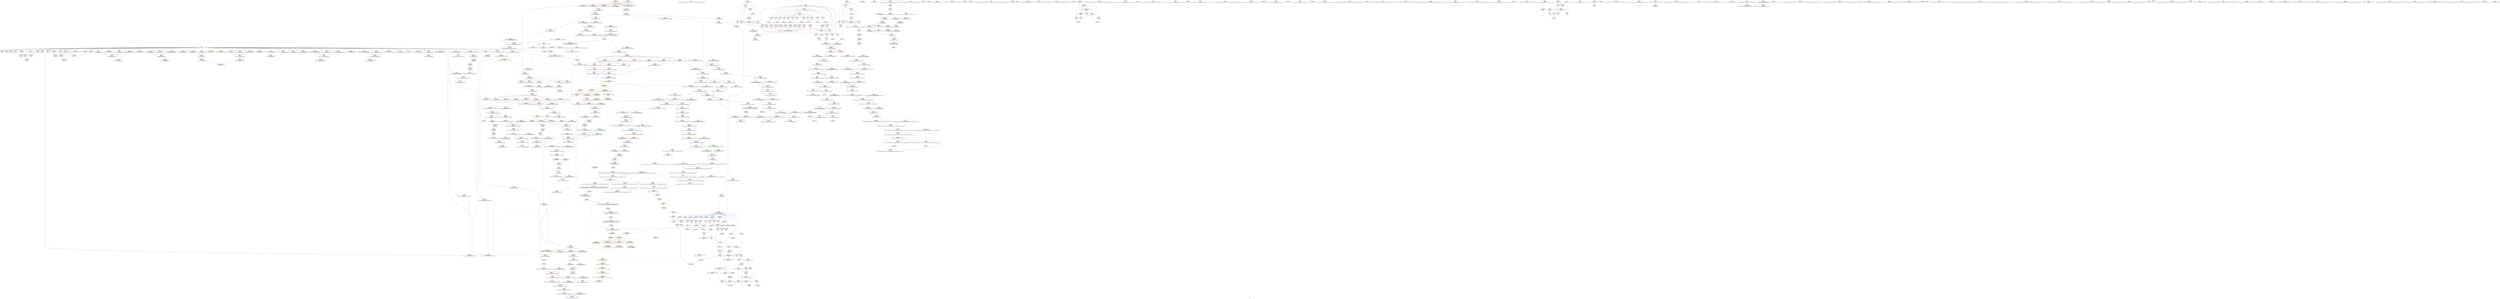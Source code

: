 digraph "SVFG" {
	label="SVFG";

	Node0x55ecab9b8210 [shape=record,color=grey,label="{NodeID: 0\nNullPtr|{|<s34>67}}"];
	Node0x55ecab9b8210 -> Node0x55ecaba035e0[style=solid];
	Node0x55ecab9b8210 -> Node0x55ecaba036e0[style=solid];
	Node0x55ecab9b8210 -> Node0x55ecaba037b0[style=solid];
	Node0x55ecab9b8210 -> Node0x55ecaba03880[style=solid];
	Node0x55ecab9b8210 -> Node0x55ecaba03950[style=solid];
	Node0x55ecab9b8210 -> Node0x55ecaba03a20[style=solid];
	Node0x55ecab9b8210 -> Node0x55ecaba03af0[style=solid];
	Node0x55ecab9b8210 -> Node0x55ecaba03bc0[style=solid];
	Node0x55ecab9b8210 -> Node0x55ecaba03c90[style=solid];
	Node0x55ecab9b8210 -> Node0x55ecaba03d60[style=solid];
	Node0x55ecab9b8210 -> Node0x55ecaba03e30[style=solid];
	Node0x55ecab9b8210 -> Node0x55ecaba03f00[style=solid];
	Node0x55ecab9b8210 -> Node0x55ecaba03fd0[style=solid];
	Node0x55ecab9b8210 -> Node0x55ecaba040a0[style=solid];
	Node0x55ecab9b8210 -> Node0x55ecaba04170[style=solid];
	Node0x55ecab9b8210 -> Node0x55ecaba04240[style=solid];
	Node0x55ecab9b8210 -> Node0x55ecab9fe090[style=solid];
	Node0x55ecab9b8210 -> Node0x55ecab9fe160[style=solid];
	Node0x55ecab9b8210 -> Node0x55ecab9fe230[style=solid];
	Node0x55ecab9b8210 -> Node0x55ecab9fe300[style=solid];
	Node0x55ecab9b8210 -> Node0x55ecab9fe3d0[style=solid];
	Node0x55ecab9b8210 -> Node0x55ecab9fe4a0[style=solid];
	Node0x55ecab9b8210 -> Node0x55ecab9fe570[style=solid];
	Node0x55ecab9b8210 -> Node0x55ecab9fe640[style=solid];
	Node0x55ecab9b8210 -> Node0x55ecab9fe710[style=solid];
	Node0x55ecab9b8210 -> Node0x55ecab9fe7e0[style=solid];
	Node0x55ecab9b8210 -> Node0x55ecab9fe8b0[style=solid];
	Node0x55ecab9b8210 -> Node0x55ecab9fe980[style=solid];
	Node0x55ecab9b8210 -> Node0x55ecaba08060[style=solid];
	Node0x55ecab9b8210 -> Node0x55ecaba1ad20[style=solid];
	Node0x55ecab9b8210 -> Node0x55ecaba1adf0[style=solid];
	Node0x55ecab9b8210 -> Node0x55ecaba1aec0[style=solid];
	Node0x55ecab9b8210 -> Node0x55ecaba30b90[style=solid];
	Node0x55ecab9b8210 -> Node0x55ecaba34270[style=solid];
	Node0x55ecab9b8210:s34 -> Node0x55ecabac0630[style=solid,color=red];
	Node0x55ecaba07300 [shape=record,color=red,label="{NodeID: 443\n939\<--936\n\<--__it.addr\n_ZSt12__niter_baseIPdET_S1_\n}"];
	Node0x55ecaba07300 -> Node0x55ecaba09b00[style=solid];
	Node0x55ecabac0b00 [shape=record,color=black,label="{NodeID: 1384\n1057 = PHI(1050, )\n0th arg _ZNSt12_Destroy_auxILb1EE9__destroyIPdEEvT_S3_ }"];
	Node0x55ecabac0b00 -> Node0x55ecaba1db70[style=solid];
	Node0x55ecaba0a960 [shape=record,color=purple,label="{NodeID: 277\n484\<--483\n_M_impl2\<--\n_ZNSt6vectorIdSaIdEED2Ev\n}"];
	Node0x55ecab9fa970 [shape=record,color=green,label="{NodeID: 111\n709\<--710\n_ZN9__gnu_cxx13new_allocatorIdEC2ERKS1_\<--_ZN9__gnu_cxx13new_allocatorIdEC2ERKS1__field_insensitive\n}"];
	Node0x55ecaba1cb30 [shape=record,color=blue,label="{NodeID: 554\n904\<--912\n__tmp\<--\n_ZSt10__fill_n_aIPdmdEN9__gnu_cxx11__enable_ifIXsr11__is_scalarIT1_EE7__valueET_E6__typeES4_T0_RKS3_\n}"];
	Node0x55ecaba1cb30 -> Node0x55ecaba06fc0[style=dashed];
	Node0x55ecaba04650 [shape=record,color=red,label="{NodeID: 388\n486\<--485\n\<--_M_finish\n_ZNSt6vectorIdSaIdEED2Ev\n|{<s0>49}}"];
	Node0x55ecaba04650:s0 -> Node0x55ecabab8940[style=solid,color=red];
	Node0x55ecababb460 [shape=record,color=black,label="{NodeID: 1329\n935 = PHI(884, )\n0th arg _ZSt12__niter_baseIPdET_S1_ }"];
	Node0x55ecababb460 -> Node0x55ecaba1cf40[style=solid];
	Node0x55ecab9ff980 [shape=record,color=black,label="{NodeID: 222\n275\<--274\nconv70\<--\nmain\n|{<s0>35}}"];
	Node0x55ecab9ff980:s0 -> Node0x55ecababa9c0[style=solid,color=red];
	Node0x55ecab9fbce0 [shape=record,color=green,label="{NodeID: 56\n271\<--272\nsqrt\<--sqrt_field_insensitive\n}"];
	Node0x55ecaba19e80 [shape=record,color=blue,label="{NodeID: 499\n471\<--470\nthis.addr\<--this\n_ZNSt6vectorIdSaIdEED2Ev\n}"];
	Node0x55ecaba19e80 -> Node0x55ecaba043e0[style=dashed];
	Node0x55ecaba0d6e0 [shape=record,color=red,label="{NodeID: 333\n218\<--54\n\<--N\nmain\n}"];
	Node0x55ecaba0d6e0 -> Node0x55ecab9ff640[style=solid];
	Node0x55ecaba804e0 [shape=record,color=yellow,style=double,label="{NodeID: 1274\n108V_2 = CSCHI(MR_108V_1)\npts\{590000 590001 590002 670000 670001 670002 \}\nCS[]|{<s0>54|<s1>54|<s2>54}}"];
	Node0x55ecaba804e0:s0 -> Node0x55ecaba1b130[style=dashed,color=red];
	Node0x55ecaba804e0:s1 -> Node0x55ecaba1b200[style=dashed,color=red];
	Node0x55ecaba804e0:s2 -> Node0x55ecaba1b2d0[style=dashed,color=red];
	Node0x55ecaba02e00 [shape=record,color=green,label="{NodeID: 167\n1028\<--1029\n__last.addr\<--__last.addr_field_insensitive\n_ZSt8_DestroyIPddEvT_S1_RSaIT0_E\n}"];
	Node0x55ecaba02e00 -> Node0x55ecaba07bf0[style=solid];
	Node0x55ecaba02e00 -> Node0x55ecaba1d830[style=solid];
	Node0x55ecab9ce2e0 [shape=record,color=green,label="{NodeID: 1\n7\<--1\n__dso_handle\<--dummyObj\nGlob }"];
	Node0x55ecaba073d0 [shape=record,color=red,label="{NodeID: 444\n954\<--945\nthis1\<--this.addr\n_ZNSt12_Vector_baseIdSaIdEE13_M_deallocateEPdm\n}"];
	Node0x55ecaba073d0 -> Node0x55ecaba0c290[style=solid];
	Node0x55ecabac0c10 [shape=record,color=black,label="{NodeID: 1385\n1058 = PHI(1051, )\n1st arg _ZNSt12_Destroy_auxILb1EE9__destroyIPdEEvT_S3_ }"];
	Node0x55ecabac0c10 -> Node0x55ecaba1dc40[style=solid];
	Node0x55ecaba0aa30 [shape=record,color=purple,label="{NodeID: 278\n485\<--483\n_M_finish\<--\n_ZNSt6vectorIdSaIdEED2Ev\n}"];
	Node0x55ecaba0aa30 -> Node0x55ecaba04650[style=solid];
	Node0x55ecab9faa70 [shape=record,color=green,label="{NodeID: 112\n715\<--716\nthis.addr\<--this.addr_field_insensitive\n_ZN9__gnu_cxx13new_allocatorIdEC2ERKS1_\n}"];
	Node0x55ecab9faa70 -> Node0x55ecaba05b70[style=solid];
	Node0x55ecab9faa70 -> Node0x55ecaba1b610[style=solid];
	Node0x55ecaba1cc00 [shape=record,color=blue,label="{NodeID: 555\n906\<--914\n__niter\<--\n_ZSt10__fill_n_aIPdmdEN9__gnu_cxx11__enable_ifIXsr11__is_scalarIT1_EE7__valueET_E6__typeES4_T0_RKS3_\n}"];
	Node0x55ecaba1cc00 -> Node0x55ecaba647d0[style=dashed];
	Node0x55ecaba04720 [shape=record,color=red,label="{NodeID: 389\n515\<--512\nthis1\<--this.addr\n_ZN9__gnu_cxx13new_allocatorIdEC2Ev\n}"];
	Node0x55ecababb570 [shape=record,color=black,label="{NodeID: 1330\n796 = PHI(776, )\n0th arg _ZNK9__gnu_cxx13new_allocatorIdE8max_sizeEv }"];
	Node0x55ecababb570 -> Node0x55ecaba1bd60[style=solid];
	Node0x55ecab9ffa50 [shape=record,color=black,label="{NodeID: 223\n301\<--300\n\<--vbase.offset.ptr\nmain\n}"];
	Node0x55ecab9ffa50 -> Node0x55ecaba0f420[style=solid];
	Node0x55ecab9fbde0 [shape=record,color=green,label="{NodeID: 57\n307\<--308\n_ZNSt8ios_base9precisionEl\<--_ZNSt8ios_base9precisionEl_field_insensitive\n}"];
	Node0x55ecaba19f50 [shape=record,color=blue,label="{NodeID: 500\n473\<--498\nexn.slot\<--\n_ZNSt6vectorIdSaIdEED2Ev\n}"];
	Node0x55ecaba19f50 -> Node0x55ecaba044b0[style=dashed];
	Node0x55ecaba0d7b0 [shape=record,color=red,label="{NodeID: 334\n222\<--54\n\<--N\nmain\n}"];
	Node0x55ecaba0d7b0 -> Node0x55ecaba33070[style=solid];
	Node0x55ecaba80670 [shape=record,color=yellow,style=double,label="{NodeID: 1275\n108V_3 = CSCHI(MR_108V_2)\npts\{590000 590001 590002 670000 670001 670002 \}\nCS[]|{<s0>44|<s1>44|<s2>44}}"];
	Node0x55ecaba80670:s0 -> Node0x55ecaba7fd60[style=dashed,color=blue];
	Node0x55ecaba80670:s1 -> Node0x55ecaba7fef0[style=dashed,color=blue];
	Node0x55ecaba80670:s2 -> Node0x55ecaba80000[style=dashed,color=blue];
	Node0x55ecaba02ed0 [shape=record,color=green,label="{NodeID: 168\n1030\<--1031\n.addr\<--.addr_field_insensitive\n_ZSt8_DestroyIPddEvT_S1_RSaIT0_E\n}"];
	Node0x55ecaba02ed0 -> Node0x55ecaba1d900[style=solid];
	Node0x55ecab9e7af0 [shape=record,color=green,label="{NodeID: 2\n8\<--1\n_ZSt3cin\<--dummyObj\nGlob }"];
	Node0x55ecaba074a0 [shape=record,color=red,label="{NodeID: 445\n955\<--947\n\<--__p.addr\n_ZNSt12_Vector_baseIdSaIdEE13_M_deallocateEPdm\n}"];
	Node0x55ecaba074a0 -> Node0x55ecaba34270[style=solid];
	Node0x55ecabac0d20 [shape=record,color=black,label="{NodeID: 1386\n724 = PHI(663, )\n0th arg _ZNSt12_Vector_baseIdSaIdEE11_M_allocateEm }"];
	Node0x55ecabac0d20 -> Node0x55ecaba1b7b0[style=solid];
	Node0x55ecaba0ab00 [shape=record,color=purple,label="{NodeID: 279\n542\<--541\n_M_impl\<--this1\n_ZNSt12_Vector_baseIdSaIdEEC2EmRKS0_\n|{<s0>53|<s1>55}}"];
	Node0x55ecaba0ab00:s0 -> Node0x55ecabaafec0[style=solid,color=red];
	Node0x55ecaba0ab00:s1 -> Node0x55ecabab8bc0[style=solid,color=red];
	Node0x55ecab9fab40 [shape=record,color=green,label="{NodeID: 113\n717\<--718\n.addr\<--.addr_field_insensitive\n_ZN9__gnu_cxx13new_allocatorIdEC2ERKS1_\n}"];
	Node0x55ecab9fab40 -> Node0x55ecaba1b6e0[style=solid];
	Node0x55ecaba1ccd0 [shape=record,color=blue,label="{NodeID: 556\n921\<--920\n\<--\n_ZSt10__fill_n_aIPdmdEN9__gnu_cxx11__enable_ifIXsr11__is_scalarIT1_EE7__valueET_E6__typeES4_T0_RKS3_\n}"];
	Node0x55ecaba1ccd0 -> Node0x55ecaba63dd0[style=dashed];
	Node0x55ecaba047f0 [shape=record,color=red,label="{NodeID: 390\n522\<--519\nthis1\<--this.addr\n_ZN9__gnu_cxx13new_allocatorIdED2Ev\n}"];
	Node0x55ecababcac0 [shape=record,color=black,label="{NodeID: 1331\n90 = PHI()\n}"];
	Node0x55ecab9ffb20 [shape=record,color=black,label="{NodeID: 224\n304\<--303\n\<--add.ptr\nmain\n|{<s0>37}}"];
	Node0x55ecab9ffb20:s0 -> Node0x55ecabab9840[style=solid,color=red];
	Node0x55ecab9fbee0 [shape=record,color=green,label="{NodeID: 58\n313\<--314\n_ZNSolsEd\<--_ZNSolsEd_field_insensitive\n}"];
	Node0x55ecaba6e230 [shape=record,color=yellow,style=double,label="{NodeID: 999\n63V_1 = ENCHI(MR_63V_0)\npts\{590001 670001 \}\nFun[_ZNSt6vectorIdSaIdEEC2EmRKS0_]|{<s0>44}}"];
	Node0x55ecaba6e230:s0 -> Node0x55ecaba6fc10[style=dashed,color=red];
	Node0x55ecaba1a020 [shape=record,color=blue,label="{NodeID: 501\n475\<--500\nehselector.slot\<--\n_ZNSt6vectorIdSaIdEED2Ev\n}"];
	Node0x55ecaba0d880 [shape=record,color=red,label="{NodeID: 335\n230\<--54\n\<--N\nmain\n}"];
	Node0x55ecaba0d880 -> Node0x55ecab9ff7e0[style=solid];
	Node0x55ecaba80800 [shape=record,color=yellow,style=double,label="{NodeID: 1276\n38V_2 = CSCHI(MR_38V_1)\npts\{790 \}\nCS[]|{<s0>45}}"];
	Node0x55ecaba80800:s0 -> Node0x55ecaba80110[style=dashed,color=blue];
	Node0x55ecaba02fa0 [shape=record,color=green,label="{NodeID: 169\n1038\<--1039\n_ZSt8_DestroyIPdEvT_S1_\<--_ZSt8_DestroyIPdEvT_S1__field_insensitive\n}"];
	Node0x55ecab9f7440 [shape=record,color=green,label="{NodeID: 3\n9\<--1\n_ZSt4cout\<--dummyObj\nGlob }"];
	Node0x55ecaba07570 [shape=record,color=red,label="{NodeID: 446\n960\<--947\n\<--__p.addr\n_ZNSt12_Vector_baseIdSaIdEE13_M_deallocateEPdm\n|{<s0>76}}"];
	Node0x55ecaba07570:s0 -> Node0x55ecabab6fc0[style=solid,color=red];
	Node0x55ecabac0e30 [shape=record,color=black,label="{NodeID: 1387\n725 = PHI(664, )\n1st arg _ZNSt12_Vector_baseIdSaIdEE11_M_allocateEm }"];
	Node0x55ecabac0e30 -> Node0x55ecaba1b880[style=solid];
	Node0x55ecaba0abd0 [shape=record,color=purple,label="{NodeID: 280\n577\<--576\n_M_impl\<--\n_ZNSt6vectorIdSaIdEE21_M_default_initializeEm\n}"];
	Node0x55ecab9fac10 [shape=record,color=green,label="{NodeID: 114\n726\<--727\nthis.addr\<--this.addr_field_insensitive\n_ZNSt12_Vector_baseIdSaIdEE11_M_allocateEm\n}"];
	Node0x55ecab9fac10 -> Node0x55ecaba05c40[style=solid];
	Node0x55ecab9fac10 -> Node0x55ecaba1b7b0[style=solid];
	Node0x55ecaba1cda0 [shape=record,color=blue,label="{NodeID: 557\n906\<--925\n__niter\<--dec\n_ZSt10__fill_n_aIPdmdEN9__gnu_cxx11__enable_ifIXsr11__is_scalarIT1_EE7__valueET_E6__typeES4_T0_RKS3_\n}"];
	Node0x55ecaba1cda0 -> Node0x55ecaba647d0[style=dashed];
	Node0x55ecaba048c0 [shape=record,color=red,label="{NodeID: 391\n541\<--528\nthis1\<--this.addr\n_ZNSt12_Vector_baseIdSaIdEEC2EmRKS0_\n|{|<s1>54}}"];
	Node0x55ecaba048c0 -> Node0x55ecaba0ab00[style=solid];
	Node0x55ecaba048c0:s1 -> Node0x55ecabab9b70[style=solid,color=red];
	Node0x55ecababcbc0 [shape=record,color=black,label="{NodeID: 1332\n132 = PHI()\n}"];
	Node0x55ecab9ffbf0 [shape=record,color=black,label="{NodeID: 225\n352\<--351\n\<--this1\n_ZNSaIdEC2Ev\n|{<s0>43}}"];
	Node0x55ecab9ffbf0:s0 -> Node0x55ecabab9a60[style=solid,color=red];
	Node0x55ecab9fbfe0 [shape=record,color=green,label="{NodeID: 59\n316\<--317\n_ZSt4endlIcSt11char_traitsIcEERSt13basic_ostreamIT_T0_ES6_\<--_ZSt4endlIcSt11char_traitsIcEERSt13basic_ostreamIT_T0_ES6__field_insensitive\n}"];
	Node0x55ecaba6e370 [shape=record,color=yellow,style=double,label="{NodeID: 1000\n65V_1 = ENCHI(MR_65V_0)\npts\{590002 670002 \}\nFun[_ZNSt6vectorIdSaIdEEC2EmRKS0_]|{<s0>44}}"];
	Node0x55ecaba6e370:s0 -> Node0x55ecaba6fc10[style=dashed,color=red];
	Node0x55ecaba1a0f0 [shape=record,color=blue,label="{NodeID: 502\n512\<--511\nthis.addr\<--this\n_ZN9__gnu_cxx13new_allocatorIdEC2Ev\n}"];
	Node0x55ecaba1a0f0 -> Node0x55ecaba04720[style=dashed];
	Node0x55ecaba0d950 [shape=record,color=red,label="{NodeID: 336\n234\<--54\n\<--N\nmain\n}"];
	Node0x55ecaba0d950 -> Node0x55ecaba310f0[style=solid];
	Node0x55ecaba80960 [shape=record,color=yellow,style=double,label="{NodeID: 1277\n38V_2 = CSCHI(MR_38V_1)\npts\{790 \}\nCS[]|{<s0>71}}"];
	Node0x55ecaba80960:s0 -> Node0x55ecaba80380[style=dashed,color=blue];
	Node0x55ecaba030a0 [shape=record,color=green,label="{NodeID: 170\n1044\<--1045\n__first.addr\<--__first.addr_field_insensitive\n_ZSt8_DestroyIPdEvT_S1_\n}"];
	Node0x55ecaba030a0 -> Node0x55ecaba07cc0[style=solid];
	Node0x55ecaba030a0 -> Node0x55ecaba1d9d0[style=solid];
	Node0x55ecab9f7700 [shape=record,color=green,label="{NodeID: 4\n12\<--1\n.str\<--dummyObj\nGlob }"];
	Node0x55ecaba07640 [shape=record,color=red,label="{NodeID: 447\n961\<--949\n\<--__n.addr\n_ZNSt12_Vector_baseIdSaIdEE13_M_deallocateEPdm\n|{<s0>76}}"];
	Node0x55ecaba07640:s0 -> Node0x55ecabab7100[style=solid,color=red];
	Node0x55ecabac0f70 [shape=record,color=black,label="{NodeID: 1388\n592 = PHI(391, 494, 502, )\n0th arg _ZNSt12_Vector_baseIdSaIdEED2Ev }"];
	Node0x55ecabac0f70 -> Node0x55ecaba1a910[style=solid];
	Node0x55ecaba0aca0 [shape=record,color=purple,label="{NodeID: 281\n578\<--576\n_M_start\<--\n_ZNSt6vectorIdSaIdEE21_M_default_initializeEm\n}"];
	Node0x55ecaba0aca0 -> Node0x55ecaba04e70[style=solid];
	Node0x55ecaba000f0 [shape=record,color=green,label="{NodeID: 115\n728\<--729\n__n.addr\<--__n.addr_field_insensitive\n_ZNSt12_Vector_baseIdSaIdEE11_M_allocateEm\n}"];
	Node0x55ecaba000f0 -> Node0x55ecaba05d10[style=solid];
	Node0x55ecaba000f0 -> Node0x55ecaba05de0[style=solid];
	Node0x55ecaba000f0 -> Node0x55ecaba1b880[style=solid];
	Node0x55ecaba1ce70 [shape=record,color=blue,label="{NodeID: 558\n898\<--929\n__first.addr\<--incdec.ptr\n_ZSt10__fill_n_aIPdmdEN9__gnu_cxx11__enable_ifIXsr11__is_scalarIT1_EE7__valueET_E6__typeES4_T0_RKS3_\n}"];
	Node0x55ecaba1ce70 -> Node0x55ecaba642d0[style=dashed];
	Node0x55ecaba04990 [shape=record,color=red,label="{NodeID: 392\n547\<--530\n\<--__n.addr\n_ZNSt12_Vector_baseIdSaIdEEC2EmRKS0_\n|{<s0>54}}"];
	Node0x55ecaba04990:s0 -> Node0x55ecabab9c80[style=solid,color=red];
	Node0x55ecababcd20 [shape=record,color=black,label="{NodeID: 1333\n100 = PHI()\n}"];
	Node0x55ecab9ffcc0 [shape=record,color=black,label="{NodeID: 226\n375\<--374\n\<--this1\n_ZNSt6vectorIdSaIdEEC2EmRKS0_\n|{<s0>44}}"];
	Node0x55ecab9ffcc0:s0 -> Node0x55ecabab8110[style=solid,color=red];
	Node0x55ecab9fc0e0 [shape=record,color=green,label="{NodeID: 60\n318\<--319\n_ZNSolsEPFRSoS_E\<--_ZNSolsEPFRSoS_E_field_insensitive\n}"];
	Node0x55ecaba1a1c0 [shape=record,color=blue,label="{NodeID: 503\n519\<--518\nthis.addr\<--this\n_ZN9__gnu_cxx13new_allocatorIdED2Ev\n}"];
	Node0x55ecaba1a1c0 -> Node0x55ecaba047f0[style=dashed];
	Node0x55ecaba0da20 [shape=record,color=red,label="{NodeID: 337\n259\<--54\n\<--N\nmain\n}"];
	Node0x55ecaba0da20 -> Node0x55ecaba33c70[style=solid];
	Node0x55ecaba80ac0 [shape=record,color=yellow,style=double,label="{NodeID: 1278\n38V_2 = CSCHI(MR_38V_1)\npts\{790 \}\nCS[]|{<s0>72}}"];
	Node0x55ecaba80ac0:s0 -> Node0x55ecaba80960[style=dashed,color=blue];
	Node0x55ecaba03170 [shape=record,color=green,label="{NodeID: 171\n1046\<--1047\n__last.addr\<--__last.addr_field_insensitive\n_ZSt8_DestroyIPdEvT_S1_\n}"];
	Node0x55ecaba03170 -> Node0x55ecaba07d90[style=solid];
	Node0x55ecaba03170 -> Node0x55ecaba1daa0[style=solid];
	Node0x55ecab9f7790 [shape=record,color=green,label="{NodeID: 5\n14\<--1\n.str.1\<--dummyObj\nGlob }"];
	Node0x55ecaba07710 [shape=record,color=red,label="{NodeID: 448\n992\<--983\n\<--__a.addr\n_ZNSt16allocator_traitsISaIdEE10deallocateERS0_Pdm\n}"];
	Node0x55ecaba07710 -> Node0x55ecaba09ca0[style=solid];
	Node0x55ecaba0ad70 [shape=record,color=purple,label="{NodeID: 282\n587\<--586\n_M_impl3\<--\n_ZNSt6vectorIdSaIdEE21_M_default_initializeEm\n}"];
	Node0x55ecaba001c0 [shape=record,color=green,label="{NodeID: 116\n741\<--742\n_ZNSt16allocator_traitsISaIdEE8allocateERS0_m\<--_ZNSt16allocator_traitsISaIdEE8allocateERS0_m_field_insensitive\n}"];
	Node0x55ecaba71a00 [shape=record,color=yellow,style=double,label="{NodeID: 1057\n61V_1 = ENCHI(MR_61V_0)\npts\{590000 670000 \}\nFun[_ZNSt6vectorIdSaIdEEixEm]}"];
	Node0x55ecaba71a00 -> Node0x55ecaba0fd10[style=dashed];
	Node0x55ecaba1cf40 [shape=record,color=blue,label="{NodeID: 559\n936\<--935\n__it.addr\<--__it\n_ZSt12__niter_baseIPdET_S1_\n}"];
	Node0x55ecaba1cf40 -> Node0x55ecaba07300[style=dashed];
	Node0x55ecaba04a60 [shape=record,color=red,label="{NodeID: 393\n543\<--532\n\<--__a.addr\n_ZNSt12_Vector_baseIdSaIdEEC2EmRKS0_\n|{<s0>53}}"];
	Node0x55ecaba04a60:s0 -> Node0x55ecabaafb60[style=solid,color=red];
	Node0x55ecababce20 [shape=record,color=black,label="{NodeID: 1334\n103 = PHI()\n}"];
	Node0x55ecab9ffd90 [shape=record,color=black,label="{NodeID: 227\n391\<--374\n\<--this1\n_ZNSt6vectorIdSaIdEEC2EmRKS0_\n|{<s0>46}}"];
	Node0x55ecab9ffd90:s0 -> Node0x55ecabac0f70[style=solid,color=red];
	Node0x55ecab9fc1e0 [shape=record,color=green,label="{NodeID: 61\n348\<--349\nthis.addr\<--this.addr_field_insensitive\n_ZNSaIdEC2Ev\n}"];
	Node0x55ecab9fc1e0 -> Node0x55ecaba0f4f0[style=solid];
	Node0x55ecab9fc1e0 -> Node0x55ecaba193f0[style=solid];
	Node0x55ecaba1a290 [shape=record,color=blue,label="{NodeID: 504\n528\<--525\nthis.addr\<--this\n_ZNSt12_Vector_baseIdSaIdEEC2EmRKS0_\n}"];
	Node0x55ecaba1a290 -> Node0x55ecaba048c0[style=dashed];
	Node0x55ecaba0daf0 [shape=record,color=red,label="{NodeID: 338\n250\<--56\n\<--A\nmain\n}"];
	Node0x55ecaba0daf0 -> Node0x55ecaba33af0[style=solid];
	Node0x55ecaba80c20 [shape=record,color=yellow,style=double,label="{NodeID: 1279\n38V_2 = CSCHI(MR_38V_1)\npts\{790 \}\nCS[]|{<s0>73}}"];
	Node0x55ecaba80c20:s0 -> Node0x55ecaba80ac0[style=dashed,color=blue];
	Node0x55ecaba03240 [shape=record,color=green,label="{NodeID: 172\n1053\<--1054\n_ZNSt12_Destroy_auxILb1EE9__destroyIPdEEvT_S3_\<--_ZNSt12_Destroy_auxILb1EE9__destroyIPdEEvT_S3__field_insensitive\n}"];
	Node0x55ecab9f7820 [shape=record,color=green,label="{NodeID: 6\n17\<--1\n\<--dummyObj\nCan only get source location for instruction, argument, global var or function.}"];
	Node0x55ecaba077e0 [shape=record,color=red,label="{NodeID: 449\n994\<--985\n\<--__p.addr\n_ZNSt16allocator_traitsISaIdEE10deallocateERS0_Pdm\n|{<s0>79}}"];
	Node0x55ecaba077e0:s0 -> Node0x55ecabab91d0[style=solid,color=red];
	Node0x55ecaba0ae40 [shape=record,color=purple,label="{NodeID: 283\n588\<--586\n_M_finish\<--\n_ZNSt6vectorIdSaIdEE21_M_default_initializeEm\n}"];
	Node0x55ecaba0ae40 -> Node0x55ecaba1a840[style=solid];
	Node0x55ecaba002c0 [shape=record,color=green,label="{NodeID: 117\n750\<--751\n__a.addr\<--__a.addr_field_insensitive\n_ZNSt16allocator_traitsISaIdEE8allocateERS0_m\n}"];
	Node0x55ecaba002c0 -> Node0x55ecaba05eb0[style=solid];
	Node0x55ecaba002c0 -> Node0x55ecaba1b950[style=solid];
	Node0x55ecaba71b10 [shape=record,color=yellow,style=double,label="{NodeID: 1058\n38V_1 = ENCHI(MR_38V_0)\npts\{790 \}\nFun[_ZSt25__uninitialized_default_nIPdmET_S1_T0_]|{<s0>72}}"];
	Node0x55ecaba71b10:s0 -> Node0x55ecaba704b0[style=dashed,color=red];
	Node0x55ecaba1d010 [shape=record,color=blue,label="{NodeID: 560\n945\<--942\nthis.addr\<--this\n_ZNSt12_Vector_baseIdSaIdEE13_M_deallocateEPdm\n}"];
	Node0x55ecaba1d010 -> Node0x55ecaba073d0[style=dashed];
	Node0x55ecaba04b30 [shape=record,color=red,label="{NodeID: 394\n561\<--534\nexn\<--exn.slot\n_ZNSt12_Vector_baseIdSaIdEEC2EmRKS0_\n}"];
	Node0x55ecababcf20 [shape=record,color=black,label="{NodeID: 1335\n104 = PHI()\n}"];
	Node0x55ecab9ffe60 [shape=record,color=black,label="{NodeID: 228\n411\<--410\n\<--this1\n_ZNSaIdED2Ev\n|{<s0>47}}"];
	Node0x55ecab9ffe60:s0 -> Node0x55ecabab6ac0[style=solid,color=red];
	Node0x55ecab9fc2b0 [shape=record,color=green,label="{NodeID: 62\n354\<--355\n_ZN9__gnu_cxx13new_allocatorIdEC2Ev\<--_ZN9__gnu_cxx13new_allocatorIdEC2Ev_field_insensitive\n}"];
	Node0x55ecaba1a360 [shape=record,color=blue,label="{NodeID: 505\n530\<--526\n__n.addr\<--__n\n_ZNSt12_Vector_baseIdSaIdEEC2EmRKS0_\n}"];
	Node0x55ecaba1a360 -> Node0x55ecaba04990[style=dashed];
	Node0x55ecaba0dbc0 [shape=record,color=red,label="{NodeID: 339\n335\<--62\nexn\<--exn.slot\nmain\n}"];
	Node0x55ecabaafec0 [shape=record,color=black,label="{NodeID: 1280\n633 = PHI(542, )\n0th arg _ZNSt12_Vector_baseIdSaIdEE12_Vector_implC2ERKS0_ }"];
	Node0x55ecabaafec0 -> Node0x55ecaba1ab80[style=solid];
	Node0x55ecaba03340 [shape=record,color=green,label="{NodeID: 173\n1059\<--1060\n.addr\<--.addr_field_insensitive\n_ZNSt12_Destroy_auxILb1EE9__destroyIPdEEvT_S3_\n}"];
	Node0x55ecaba03340 -> Node0x55ecaba1db70[style=solid];
	Node0x55ecab9f78b0 [shape=record,color=green,label="{NodeID: 7\n89\<--1\n\<--dummyObj\nCan only get source location for instruction, argument, global var or function.}"];
	Node0x55ecaba078b0 [shape=record,color=red,label="{NodeID: 450\n995\<--987\n\<--__n.addr\n_ZNSt16allocator_traitsISaIdEE10deallocateERS0_Pdm\n|{<s0>79}}"];
	Node0x55ecaba078b0:s0 -> Node0x55ecabab92e0[style=solid,color=red];
	Node0x55ecaba0af10 [shape=record,color=purple,label="{NodeID: 284\n601\<--600\n_M_impl\<--this1\n_ZNSt12_Vector_baseIdSaIdEED2Ev\n}"];
	Node0x55ecaba00390 [shape=record,color=green,label="{NodeID: 118\n752\<--753\n__n.addr\<--__n.addr_field_insensitive\n_ZNSt16allocator_traitsISaIdEE8allocateERS0_m\n}"];
	Node0x55ecaba00390 -> Node0x55ecaba05f80[style=solid];
	Node0x55ecaba00390 -> Node0x55ecaba1ba20[style=solid];
	Node0x55ecaba1d0e0 [shape=record,color=blue,label="{NodeID: 561\n947\<--943\n__p.addr\<--__p\n_ZNSt12_Vector_baseIdSaIdEE13_M_deallocateEPdm\n}"];
	Node0x55ecaba1d0e0 -> Node0x55ecaba074a0[style=dashed];
	Node0x55ecaba1d0e0 -> Node0x55ecaba07570[style=dashed];
	Node0x55ecaba04c00 [shape=record,color=red,label="{NodeID: 395\n562\<--536\nsel\<--ehselector.slot\n_ZNSt12_Vector_baseIdSaIdEEC2EmRKS0_\n}"];
	Node0x55ecababcff0 [shape=record,color=black,label="{NodeID: 1336\n28 = PHI()\n}"];
	Node0x55ecab9fff30 [shape=record,color=black,label="{NodeID: 229\n426\<--425\n\<--this1\n_ZNSt6vectorIdSaIdEEixEm\n}"];
	Node0x55ecab9fff30 -> Node0x55ecaba0a480[style=solid];
	Node0x55ecab9fff30 -> Node0x55ecaba0a550[style=solid];
	Node0x55ecab9fc3b0 [shape=record,color=green,label="{NodeID: 63\n361\<--362\nthis.addr\<--this.addr_field_insensitive\n_ZNSt6vectorIdSaIdEEC2EmRKS0_\n}"];
	Node0x55ecab9fc3b0 -> Node0x55ecaba0f5c0[style=solid];
	Node0x55ecab9fc3b0 -> Node0x55ecaba194c0[style=solid];
	Node0x55ecaba6e720 [shape=record,color=yellow,style=double,label="{NodeID: 1004\n56V_1 = ENCHI(MR_56V_0)\npts\{368 \}\nFun[_ZNSt6vectorIdSaIdEEC2EmRKS0_]}"];
	Node0x55ecaba6e720 -> Node0x55ecaba19730[style=dashed];
	Node0x55ecaba1a430 [shape=record,color=blue,label="{NodeID: 506\n532\<--527\n__a.addr\<--__a\n_ZNSt12_Vector_baseIdSaIdEEC2EmRKS0_\n}"];
	Node0x55ecaba1a430 -> Node0x55ecaba04a60[style=dashed];
	Node0x55ecaba0dc90 [shape=record,color=red,label="{NodeID: 340\n336\<--64\nsel\<--ehselector.slot\nmain\n}"];
	Node0x55ecabaafb60 [shape=record,color=black,label="{NodeID: 1281\n634 = PHI(543, )\n1st arg _ZNSt12_Vector_baseIdSaIdEE12_Vector_implC2ERKS0_ }"];
	Node0x55ecabaafb60 -> Node0x55ecaba1ac50[style=solid];
	Node0x55ecaba03410 [shape=record,color=green,label="{NodeID: 174\n1061\<--1062\n.addr1\<--.addr1_field_insensitive\n_ZNSt12_Destroy_auxILb1EE9__destroyIPdEEvT_S3_\n}"];
	Node0x55ecaba03410 -> Node0x55ecaba1dc40[style=solid];
	Node0x55ecab9f80f0 [shape=record,color=green,label="{NodeID: 8\n94\<--1\n\<--dummyObj\nCan only get source location for instruction, argument, global var or function.}"];
	Node0x55ecaba07980 [shape=record,color=red,label="{NodeID: 451\n1013\<--1004\nthis1\<--this.addr\n_ZN9__gnu_cxx13new_allocatorIdE10deallocateEPdm\n}"];
	Node0x55ecaba0afe0 [shape=record,color=purple,label="{NodeID: 285\n602\<--600\n_M_start\<--this1\n_ZNSt12_Vector_baseIdSaIdEED2Ev\n}"];
	Node0x55ecaba0afe0 -> Node0x55ecaba050e0[style=solid];
	Node0x55ecaba00460 [shape=record,color=green,label="{NodeID: 119\n760\<--761\n_ZN9__gnu_cxx13new_allocatorIdE8allocateEmPKv\<--_ZN9__gnu_cxx13new_allocatorIdE8allocateEmPKv_field_insensitive\n}"];
	Node0x55ecaba1d1b0 [shape=record,color=blue,label="{NodeID: 562\n949\<--944\n__n.addr\<--__n\n_ZNSt12_Vector_baseIdSaIdEE13_M_deallocateEPdm\n}"];
	Node0x55ecaba1d1b0 -> Node0x55ecaba07640[style=dashed];
	Node0x55ecaba04cd0 [shape=record,color=red,label="{NodeID: 396\n575\<--569\nthis1\<--this.addr\n_ZNSt6vectorIdSaIdEE21_M_default_initializeEm\n}"];
	Node0x55ecaba04cd0 -> Node0x55ecaba08850[style=solid];
	Node0x55ecaba04cd0 -> Node0x55ecaba08920[style=solid];
	Node0x55ecaba04cd0 -> Node0x55ecaba089f0[style=solid];
	Node0x55ecababd0c0 [shape=record,color=black,label="{NodeID: 1337\n232 = PHI(416, )\n}"];
	Node0x55ecababd0c0 -> Node0x55ecaba18a30[style=solid];
	Node0x55ecaba00000 [shape=record,color=black,label="{NodeID: 230\n416\<--431\n_ZNSt6vectorIdSaIdEEixEm_ret\<--add.ptr\n_ZNSt6vectorIdSaIdEEixEm\n|{<s0>13|<s1>15|<s2>20|<s3>21|<s4>22|<s5>23|<s6>24|<s7>25|<s8>26|<s9>27|<s10>28|<s11>33|<s12>35}}"];
	Node0x55ecaba00000:s0 -> Node0x55ecababd900[style=solid,color=blue];
	Node0x55ecaba00000:s1 -> Node0x55ecababda70[style=solid,color=blue];
	Node0x55ecaba00000:s2 -> Node0x55ecababdc80[style=solid,color=blue];
	Node0x55ecaba00000:s3 -> Node0x55ecababddf0[style=solid,color=blue];
	Node0x55ecaba00000:s4 -> Node0x55ecababdf30[style=solid,color=blue];
	Node0x55ecaba00000:s5 -> Node0x55ecababe070[style=solid,color=blue];
	Node0x55ecaba00000:s6 -> Node0x55ecababe1b0[style=solid,color=blue];
	Node0x55ecaba00000:s7 -> Node0x55ecababe2f0[style=solid,color=blue];
	Node0x55ecaba00000:s8 -> Node0x55ecababe430[style=solid,color=blue];
	Node0x55ecaba00000:s9 -> Node0x55ecababe570[style=solid,color=blue];
	Node0x55ecaba00000:s10 -> Node0x55ecababd0c0[style=solid,color=blue];
	Node0x55ecaba00000:s11 -> Node0x55ecababd630[style=solid,color=blue];
	Node0x55ecaba00000:s12 -> Node0x55ecababe6b0[style=solid,color=blue];
	Node0x55ecab9fc480 [shape=record,color=green,label="{NodeID: 64\n363\<--364\n__n.addr\<--__n.addr_field_insensitive\n_ZNSt6vectorIdSaIdEEC2EmRKS0_\n}"];
	Node0x55ecab9fc480 -> Node0x55ecaba0f690[style=solid];
	Node0x55ecab9fc480 -> Node0x55ecaba0f760[style=solid];
	Node0x55ecab9fc480 -> Node0x55ecaba19590[style=solid];
	Node0x55ecaba6e800 [shape=record,color=yellow,style=double,label="{NodeID: 1005\n58V_1 = ENCHI(MR_58V_0)\npts\{370 \}\nFun[_ZNSt6vectorIdSaIdEEC2EmRKS0_]}"];
	Node0x55ecaba6e800 -> Node0x55ecaba19800[style=dashed];
	Node0x55ecaba1a500 [shape=record,color=blue,label="{NodeID: 507\n534\<--553\nexn.slot\<--\n_ZNSt12_Vector_baseIdSaIdEEC2EmRKS0_\n}"];
	Node0x55ecaba1a500 -> Node0x55ecaba04b30[style=dashed];
	Node0x55ecaba0dd60 [shape=record,color=red,label="{NodeID: 341\n123\<--70\n\<--i\nmain\n}"];
	Node0x55ecaba0dd60 -> Node0x55ecaba34870[style=solid];
	Node0x55ecabab6ac0 [shape=record,color=black,label="{NodeID: 1282\n518 = PHI(411, )\n0th arg _ZN9__gnu_cxx13new_allocatorIdED2Ev }"];
	Node0x55ecabab6ac0 -> Node0x55ecaba1a1c0[style=solid];
	Node0x55ecaba034e0 [shape=record,color=green,label="{NodeID: 175\n18\<--1066\n_GLOBAL__sub_I_FloppyCat_1_0.cpp\<--_GLOBAL__sub_I_FloppyCat_1_0.cpp_field_insensitive\n}"];
	Node0x55ecaba034e0 -> Node0x55ecaba07f60[style=solid];
	Node0x55ecab9f81b0 [shape=record,color=green,label="{NodeID: 9\n167\<--1\n\<--dummyObj\nCan only get source location for instruction, argument, global var or function.}"];
	Node0x55ecaba07a50 [shape=record,color=red,label="{NodeID: 452\n1014\<--1006\n\<--__p.addr\n_ZN9__gnu_cxx13new_allocatorIdE10deallocateEPdm\n}"];
	Node0x55ecaba07a50 -> Node0x55ecaba09d70[style=solid];
	Node0x55ecaba0b0b0 [shape=record,color=purple,label="{NodeID: 286\n604\<--600\n_M_impl2\<--this1\n_ZNSt12_Vector_baseIdSaIdEED2Ev\n}"];
	Node0x55ecaba00560 [shape=record,color=green,label="{NodeID: 120\n767\<--768\nthis.addr\<--this.addr_field_insensitive\n_ZN9__gnu_cxx13new_allocatorIdE8allocateEmPKv\n}"];
	Node0x55ecaba00560 -> Node0x55ecaba06050[style=solid];
	Node0x55ecaba00560 -> Node0x55ecaba1baf0[style=solid];
	Node0x55ecaba1d280 [shape=record,color=blue,label="{NodeID: 563\n983\<--980\n__a.addr\<--__a\n_ZNSt16allocator_traitsISaIdEE10deallocateERS0_Pdm\n}"];
	Node0x55ecaba1d280 -> Node0x55ecaba07710[style=dashed];
	Node0x55ecaba04da0 [shape=record,color=red,label="{NodeID: 397\n580\<--571\n\<--__n.addr\n_ZNSt6vectorIdSaIdEE21_M_default_initializeEm\n|{<s0>57}}"];
	Node0x55ecaba04da0:s0 -> Node0x55ecabab8580[style=solid,color=red];
	Node0x55ecababd2f0 [shape=record,color=black,label="{NodeID: 1338\n238 = PHI()\n}"];
	Node0x55ecaba08370 [shape=record,color=black,label="{NodeID: 231\n441\<--459\n_ZNSt8ios_base9precisionEl_ret\<--\n_ZNSt8ios_base9precisionEl\n|{<s0>37}}"];
	Node0x55ecaba08370:s0 -> Node0x55ecababe8c0[style=solid,color=blue];
	Node0x55ecab9fc550 [shape=record,color=green,label="{NodeID: 65\n365\<--366\n__a.addr\<--__a.addr_field_insensitive\n_ZNSt6vectorIdSaIdEEC2EmRKS0_\n}"];
	Node0x55ecab9fc550 -> Node0x55ecaba0f830[style=solid];
	Node0x55ecab9fc550 -> Node0x55ecaba19660[style=solid];
	Node0x55ecaba6e8e0 [shape=record,color=yellow,style=double,label="{NodeID: 1006\n38V_1 = ENCHI(MR_38V_0)\npts\{790 \}\nFun[_ZNSt6vectorIdSaIdEEC2EmRKS0_]|{<s0>45}}"];
	Node0x55ecaba6e8e0:s0 -> Node0x55ecaba720b0[style=dashed,color=red];
	Node0x55ecaba30670 [shape=record,color=black,label="{NodeID: 840\n181 = PHI(182, 179, )\n}"];
	Node0x55ecaba1a5d0 [shape=record,color=blue,label="{NodeID: 508\n536\<--555\nehselector.slot\<--\n_ZNSt12_Vector_baseIdSaIdEEC2EmRKS0_\n}"];
	Node0x55ecaba1a5d0 -> Node0x55ecaba04c00[style=dashed];
	Node0x55ecaba0de30 [shape=record,color=red,label="{NodeID: 342\n127\<--70\n\<--i\nmain\n}"];
	Node0x55ecaba0de30 -> Node0x55ecab9fefc0[style=solid];
	Node0x55ecabab6c00 [shape=record,color=black,label="{NodeID: 1283\n696 = PHI(642, )\n0th arg _ZNSaIdEC2ERKS_ }"];
	Node0x55ecabab6c00 -> Node0x55ecaba1b470[style=solid];
	Node0x55ecaba035e0 [shape=record,color=black,label="{NodeID: 176\n2\<--3\ndummyVal\<--dummyVal\n}"];
	Node0x55ecab9f82b0 [shape=record,color=green,label="{NodeID: 10\n182\<--1\n\<--dummyObj\nCan only get source location for instruction, argument, global var or function.}"];
	Node0x55ecaba07b20 [shape=record,color=red,label="{NodeID: 453\n1035\<--1026\n\<--__first.addr\n_ZSt8_DestroyIPddEvT_S1_RSaIT0_E\n|{<s0>81}}"];
	Node0x55ecaba07b20:s0 -> Node0x55ecabab9d90[style=solid,color=red];
	Node0x55ecaba0b180 [shape=record,color=purple,label="{NodeID: 287\n605\<--600\n_M_end_of_storage\<--this1\n_ZNSt12_Vector_baseIdSaIdEED2Ev\n}"];
	Node0x55ecaba0b180 -> Node0x55ecaba051b0[style=solid];
	Node0x55ecaba00630 [shape=record,color=green,label="{NodeID: 121\n769\<--770\n__n.addr\<--__n.addr_field_insensitive\n_ZN9__gnu_cxx13new_allocatorIdE8allocateEmPKv\n}"];
	Node0x55ecaba00630 -> Node0x55ecaba06120[style=solid];
	Node0x55ecaba00630 -> Node0x55ecaba061f0[style=solid];
	Node0x55ecaba00630 -> Node0x55ecaba1bbc0[style=solid];
	Node0x55ecaba1d350 [shape=record,color=blue,label="{NodeID: 564\n985\<--981\n__p.addr\<--__p\n_ZNSt16allocator_traitsISaIdEE10deallocateERS0_Pdm\n}"];
	Node0x55ecaba1d350 -> Node0x55ecaba077e0[style=dashed];
	Node0x55ecaba04e70 [shape=record,color=red,label="{NodeID: 398\n579\<--578\n\<--_M_start\n_ZNSt6vectorIdSaIdEE21_M_default_initializeEm\n|{<s0>57}}"];
	Node0x55ecaba04e70:s0 -> Node0x55ecabab8440[style=solid,color=red];
	Node0x55ecababd3c0 [shape=record,color=black,label="{NodeID: 1339\n242 = PHI()\n}"];
	Node0x55ecaba08440 [shape=record,color=black,label="{NodeID: 232\n479\<--478\n\<--this1\n_ZNSt6vectorIdSaIdEED2Ev\n}"];
	Node0x55ecaba08440 -> Node0x55ecaba0a7c0[style=solid];
	Node0x55ecaba08440 -> Node0x55ecaba0a890[style=solid];
	Node0x55ecab9fc620 [shape=record,color=green,label="{NodeID: 66\n367\<--368\nexn.slot\<--exn.slot_field_insensitive\n_ZNSt6vectorIdSaIdEEC2EmRKS0_\n}"];
	Node0x55ecab9fc620 -> Node0x55ecaba0f900[style=solid];
	Node0x55ecab9fc620 -> Node0x55ecaba19730[style=solid];
	Node0x55ecaba6e9c0 [shape=record,color=yellow,style=double,label="{NodeID: 1007\n61V_1 = ENCHI(MR_61V_0)\npts\{590000 670000 \}\nFun[_ZNSt6vectorIdSaIdEEC2EmRKS0_]|{<s0>44}}"];
	Node0x55ecaba6e9c0:s0 -> Node0x55ecaba6fc10[style=dashed,color=red];
	Node0x55ecaba30b90 [shape=record,color=black,label="{NodeID: 841\n745 = PHI(740, 3, )\n}"];
	Node0x55ecaba30b90 -> Node0x55ecaba09070[style=solid];
	Node0x55ecaba1a6a0 [shape=record,color=blue,label="{NodeID: 509\n569\<--567\nthis.addr\<--this\n_ZNSt6vectorIdSaIdEE21_M_default_initializeEm\n}"];
	Node0x55ecaba1a6a0 -> Node0x55ecaba04cd0[style=dashed];
	Node0x55ecaba0df00 [shape=record,color=red,label="{NodeID: 343\n133\<--70\n\<--i\nmain\n}"];
	Node0x55ecaba0df00 -> Node0x55ecab9ff090[style=solid];
	Node0x55ecabab6d40 [shape=record,color=black,label="{NodeID: 1284\n697 = PHI(643, )\n1st arg _ZNSaIdEC2ERKS_ }"];
	Node0x55ecabab6d40 -> Node0x55ecaba1b540[style=solid];
	Node0x55ecaba036e0 [shape=record,color=black,label="{NodeID: 177\n142\<--3\n\<--dummyVal\nmain\n}"];
	Node0x55ecab9f83b0 [shape=record,color=green,label="{NodeID: 11\n255\<--1\n\<--dummyObj\nCan only get source location for instruction, argument, global var or function.}"];
	Node0x55ecaba07bf0 [shape=record,color=red,label="{NodeID: 454\n1036\<--1028\n\<--__last.addr\n_ZSt8_DestroyIPddEvT_S1_RSaIT0_E\n|{<s0>81}}"];
	Node0x55ecaba07bf0:s0 -> Node0x55ecabab9ea0[style=solid,color=red];
	Node0x55ecaba0b250 [shape=record,color=purple,label="{NodeID: 288\n607\<--600\n_M_impl3\<--this1\n_ZNSt12_Vector_baseIdSaIdEED2Ev\n}"];
	Node0x55ecaba00700 [shape=record,color=green,label="{NodeID: 122\n771\<--772\n.addr\<--.addr_field_insensitive\n_ZN9__gnu_cxx13new_allocatorIdE8allocateEmPKv\n}"];
	Node0x55ecaba00700 -> Node0x55ecaba1bc90[style=solid];
	Node0x55ecaba1d420 [shape=record,color=blue,label="{NodeID: 565\n987\<--982\n__n.addr\<--__n\n_ZNSt16allocator_traitsISaIdEE10deallocateERS0_Pdm\n}"];
	Node0x55ecaba1d420 -> Node0x55ecaba078b0[style=dashed];
	Node0x55ecaba04f40 [shape=record,color=red,label="{NodeID: 399\n600\<--593\nthis1\<--this.addr\n_ZNSt12_Vector_baseIdSaIdEED2Ev\n|{|<s8>58}}"];
	Node0x55ecaba04f40 -> Node0x55ecaba0af10[style=solid];
	Node0x55ecaba04f40 -> Node0x55ecaba0afe0[style=solid];
	Node0x55ecaba04f40 -> Node0x55ecaba0b0b0[style=solid];
	Node0x55ecaba04f40 -> Node0x55ecaba0b180[style=solid];
	Node0x55ecaba04f40 -> Node0x55ecaba0b250[style=solid];
	Node0x55ecaba04f40 -> Node0x55ecaba0b320[style=solid];
	Node0x55ecaba04f40 -> Node0x55ecaba0b3f0[style=solid];
	Node0x55ecaba04f40 -> Node0x55ecaba0b4c0[style=solid];
	Node0x55ecaba04f40:s8 -> Node0x55ecababfc00[style=solid,color=red];
	Node0x55ecababd490 [shape=record,color=black,label="{NodeID: 1340\n246 = PHI()\n}"];
	Node0x55ecaba08510 [shape=record,color=black,label="{NodeID: 233\n483\<--478\n\<--this1\n_ZNSt6vectorIdSaIdEED2Ev\n}"];
	Node0x55ecaba08510 -> Node0x55ecaba0a960[style=solid];
	Node0x55ecaba08510 -> Node0x55ecaba0aa30[style=solid];
	Node0x55ecab9fc6f0 [shape=record,color=green,label="{NodeID: 67\n369\<--370\nehselector.slot\<--ehselector.slot_field_insensitive\n_ZNSt6vectorIdSaIdEEC2EmRKS0_\n}"];
	Node0x55ecab9fc6f0 -> Node0x55ecaba0f9d0[style=solid];
	Node0x55ecab9fc6f0 -> Node0x55ecaba19800[style=solid];
	Node0x55ecaba310f0 [shape=record,color=grey,label="{NodeID: 842\n235 = Binary(234, 94, )\n}"];
	Node0x55ecaba310f0 -> Node0x55ecaba18b00[style=solid];
	Node0x55ecaba1a770 [shape=record,color=blue,label="{NodeID: 510\n571\<--568\n__n.addr\<--__n\n_ZNSt6vectorIdSaIdEE21_M_default_initializeEm\n}"];
	Node0x55ecaba1a770 -> Node0x55ecaba04da0[style=dashed];
	Node0x55ecaba0dfd0 [shape=record,color=red,label="{NodeID: 344\n138\<--70\n\<--i\nmain\n}"];
	Node0x55ecaba0dfd0 -> Node0x55ecaba33670[style=solid];
	Node0x55ecabab6e80 [shape=record,color=black,label="{NodeID: 1285\n980 = PHI(959, )\n0th arg _ZNSt16allocator_traitsISaIdEE10deallocateERS0_Pdm }"];
	Node0x55ecabab6e80 -> Node0x55ecaba1d280[style=solid];
	Node0x55ecaba037b0 [shape=record,color=black,label="{NodeID: 178\n143\<--3\n\<--dummyVal\nmain\n}"];
	Node0x55ecaba037b0 -> Node0x55ecaba18210[style=solid];
	Node0x55ecab9f84b0 [shape=record,color=green,label="{NodeID: 12\n267\<--1\n\<--dummyObj\nCan only get source location for instruction, argument, global var or function.}"];
	Node0x55ecaba07cc0 [shape=record,color=red,label="{NodeID: 455\n1050\<--1044\n\<--__first.addr\n_ZSt8_DestroyIPdEvT_S1_\n|{<s0>82}}"];
	Node0x55ecaba07cc0:s0 -> Node0x55ecabac0b00[style=solid,color=red];
	Node0x55ecaba0b320 [shape=record,color=purple,label="{NodeID: 289\n608\<--600\n_M_start4\<--this1\n_ZNSt12_Vector_baseIdSaIdEED2Ev\n}"];
	Node0x55ecaba0b320 -> Node0x55ecaba05280[style=solid];
	Node0x55ecaba007d0 [shape=record,color=green,label="{NodeID: 123\n779\<--780\n_ZNK9__gnu_cxx13new_allocatorIdE8max_sizeEv\<--_ZNK9__gnu_cxx13new_allocatorIdE8max_sizeEv_field_insensitive\n}"];
	Node0x55ecaba720b0 [shape=record,color=yellow,style=double,label="{NodeID: 1064\n38V_1 = ENCHI(MR_38V_0)\npts\{790 \}\nFun[_ZNSt6vectorIdSaIdEE21_M_default_initializeEm]|{<s0>57}}"];
	Node0x55ecaba720b0:s0 -> Node0x55ecaba6fd20[style=dashed,color=red];
	Node0x55ecaba1d4f0 [shape=record,color=blue,label="{NodeID: 566\n1004\<--1001\nthis.addr\<--this\n_ZN9__gnu_cxx13new_allocatorIdE10deallocateEPdm\n}"];
	Node0x55ecaba1d4f0 -> Node0x55ecaba07980[style=dashed];
	Node0x55ecaba05010 [shape=record,color=red,label="{NodeID: 400\n629\<--595\nexn\<--exn.slot\n_ZNSt12_Vector_baseIdSaIdEED2Ev\n|{<s0>61}}"];
	Node0x55ecaba05010:s0 -> Node0x55ecabab7a70[style=solid,color=red];
	Node0x55ecababd560 [shape=record,color=black,label="{NodeID: 1341\n253 = PHI()\n}"];
	Node0x55ecaba085e0 [shape=record,color=black,label="{NodeID: 234\n487\<--478\n\<--this1\n_ZNSt6vectorIdSaIdEED2Ev\n|{<s0>48}}"];
	Node0x55ecaba085e0:s0 -> Node0x55ecabac0980[style=solid,color=red];
	Node0x55ecab9fc7c0 [shape=record,color=green,label="{NodeID: 68\n379\<--380\n_ZNSt12_Vector_baseIdSaIdEEC2EmRKS0_\<--_ZNSt12_Vector_baseIdSaIdEEC2EmRKS0__field_insensitive\n}"];
	Node0x55ecaba6ebe0 [shape=record,color=yellow,style=double,label="{NodeID: 1009\n83V_1 = ENCHI(MR_83V_0)\npts\{474 \}\nFun[_ZNSt6vectorIdSaIdEED2Ev]}"];
	Node0x55ecaba6ebe0 -> Node0x55ecaba19f50[style=dashed];
	Node0x55ecaba31270 [shape=record,color=grey,label="{NodeID: 843\n311 = Binary(309, 310, )\n}"];
	Node0x55ecaba1a840 [shape=record,color=blue,label="{NodeID: 511\n588\<--583\n_M_finish\<--call2\n_ZNSt6vectorIdSaIdEE21_M_default_initializeEm\n|{<s0>45}}"];
	Node0x55ecaba1a840:s0 -> Node0x55ecaba80270[style=dashed,color=blue];
	Node0x55ecaba0e0a0 [shape=record,color=red,label="{NodeID: 345\n217\<--72\n\<--f\nmain\n}"];
	Node0x55ecaba0e0a0 -> Node0x55ecaba334f0[style=solid];
	Node0x55ecabab6fc0 [shape=record,color=black,label="{NodeID: 1286\n981 = PHI(960, )\n1st arg _ZNSt16allocator_traitsISaIdEE10deallocateERS0_Pdm }"];
	Node0x55ecabab6fc0 -> Node0x55ecaba1d350[style=solid];
	Node0x55ecaba03880 [shape=record,color=black,label="{NodeID: 179\n145\<--3\n\<--dummyVal\nmain\n}"];
	Node0x55ecaba03880 -> Node0x55ecaba182e0[style=solid];
	Node0x55ecab9f85b0 [shape=record,color=green,label="{NodeID: 13\n306\<--1\n\<--dummyObj\nCan only get source location for instruction, argument, global var or function.|{<s0>37}}"];
	Node0x55ecab9f85b0:s0 -> Node0x55ecabab9950[style=solid,color=red];
	Node0x55ecaba07d90 [shape=record,color=red,label="{NodeID: 456\n1051\<--1046\n\<--__last.addr\n_ZSt8_DestroyIPdEvT_S1_\n|{<s0>82}}"];
	Node0x55ecaba07d90:s0 -> Node0x55ecabac0c10[style=solid,color=red];
	Node0x55ecaba0b3f0 [shape=record,color=purple,label="{NodeID: 290\n618\<--600\n_M_impl5\<--this1\n_ZNSt12_Vector_baseIdSaIdEED2Ev\n|{<s0>59}}"];
	Node0x55ecaba0b3f0:s0 -> Node0x55ecabab8bc0[style=solid,color=red];
	Node0x55ecaba008d0 [shape=record,color=green,label="{NodeID: 124\n784\<--785\n_ZSt17__throw_bad_allocv\<--_ZSt17__throw_bad_allocv_field_insensitive\n}"];
	Node0x55ecaba72190 [shape=record,color=yellow,style=double,label="{NodeID: 1065\n61V_1 = ENCHI(MR_61V_0)\npts\{590000 670000 \}\nFun[_ZNSt6vectorIdSaIdEE21_M_default_initializeEm]}"];
	Node0x55ecaba72190 -> Node0x55ecaba04e70[style=dashed];
	Node0x55ecaba1d5c0 [shape=record,color=blue,label="{NodeID: 567\n1006\<--1002\n__p.addr\<--__p\n_ZN9__gnu_cxx13new_allocatorIdE10deallocateEPdm\n}"];
	Node0x55ecaba1d5c0 -> Node0x55ecaba07a50[style=dashed];
	Node0x55ecaba050e0 [shape=record,color=red,label="{NodeID: 401\n603\<--602\n\<--_M_start\n_ZNSt12_Vector_baseIdSaIdEED2Ev\n|{<s0>58}}"];
	Node0x55ecaba050e0:s0 -> Node0x55ecababfd70[style=solid,color=red];
	Node0x55ecababd630 [shape=record,color=black,label="{NodeID: 1342\n264 = PHI(416, )\n}"];
	Node0x55ecababd630 -> Node0x55ecaba0f280[style=solid];
	Node0x55ecaba086b0 [shape=record,color=black,label="{NodeID: 235\n494\<--478\n\<--this1\n_ZNSt6vectorIdSaIdEED2Ev\n|{<s0>50}}"];
	Node0x55ecaba086b0:s0 -> Node0x55ecabac0f70[style=solid,color=red];
	Node0x55ecab9fc8c0 [shape=record,color=green,label="{NodeID: 69\n383\<--384\n_ZNSt6vectorIdSaIdEE21_M_default_initializeEm\<--_ZNSt6vectorIdSaIdEE21_M_default_initializeEm_field_insensitive\n}"];
	Node0x55ecaba6ecc0 [shape=record,color=yellow,style=double,label="{NodeID: 1010\n85V_1 = ENCHI(MR_85V_0)\npts\{476 \}\nFun[_ZNSt6vectorIdSaIdEED2Ev]}"];
	Node0x55ecaba6ecc0 -> Node0x55ecaba1a020[style=dashed];
	Node0x55ecaba313f0 [shape=record,color=grey,label="{NodeID: 844\n266 = Binary(267, 265, )\n}"];
	Node0x55ecaba313f0 -> Node0x55ecaba316f0[style=solid];
	Node0x55ecaba1a910 [shape=record,color=blue,label="{NodeID: 512\n593\<--592\nthis.addr\<--this\n_ZNSt12_Vector_baseIdSaIdEED2Ev\n}"];
	Node0x55ecaba1a910 -> Node0x55ecaba04f40[style=dashed];
	Node0x55ecaba0e170 [shape=record,color=red,label="{NodeID: 346\n249\<--74\n\<--i55\nmain\n}"];
	Node0x55ecaba0e170 -> Node0x55ecaba33af0[style=solid];
	Node0x55ecabab7100 [shape=record,color=black,label="{NodeID: 1287\n982 = PHI(961, )\n2nd arg _ZNSt16allocator_traitsISaIdEE10deallocateERS0_Pdm }"];
	Node0x55ecabab7100 -> Node0x55ecaba1d420[style=solid];
	Node0x55ecaba03950 [shape=record,color=black,label="{NodeID: 180\n149\<--3\n\<--dummyVal\nmain\n}"];
	Node0x55ecab9f86b0 [shape=record,color=green,label="{NodeID: 14\n614\<--1\n\<--dummyObj\nCan only get source location for instruction, argument, global var or function.}"];
	Node0x55ecaba07e60 [shape=record,color=blue,label="{NodeID: 457\n1070\<--17\nllvm.global_ctors_0\<--\nGlob }"];
	Node0x55ecaba0b4c0 [shape=record,color=purple,label="{NodeID: 291\n626\<--600\n_M_impl6\<--this1\n_ZNSt12_Vector_baseIdSaIdEED2Ev\n|{<s0>60}}"];
	Node0x55ecaba0b4c0:s0 -> Node0x55ecabab8bc0[style=solid,color=red];
	Node0x55ecaba009d0 [shape=record,color=green,label="{NodeID: 125\n789\<--790\ncall2\<--call2_field_insensitive\n_ZN9__gnu_cxx13new_allocatorIdE8allocateEmPKv\n}"];
	Node0x55ecaba009d0 -> Node0x55ecaba092e0[style=solid];
	Node0x55ecaba1d690 [shape=record,color=blue,label="{NodeID: 568\n1008\<--1003\n.addr\<--\n_ZN9__gnu_cxx13new_allocatorIdE10deallocateEPdm\n}"];
	Node0x55ecaba051b0 [shape=record,color=red,label="{NodeID: 402\n606\<--605\n\<--_M_end_of_storage\n_ZNSt12_Vector_baseIdSaIdEED2Ev\n}"];
	Node0x55ecaba051b0 -> Node0x55ecaba08ac0[style=solid];
	Node0x55ecababd830 [shape=record,color=black,label="{NodeID: 1343\n270 = PHI()\n}"];
	Node0x55ecababd830 -> Node0x55ecaba18e40[style=solid];
	Node0x55ecaba08780 [shape=record,color=black,label="{NodeID: 236\n502\<--478\n\<--this1\n_ZNSt6vectorIdSaIdEED2Ev\n|{<s0>51}}"];
	Node0x55ecaba08780:s0 -> Node0x55ecabac0f70[style=solid,color=red];
	Node0x55ecab9fc9c0 [shape=record,color=green,label="{NodeID: 70\n393\<--394\n_ZNSt12_Vector_baseIdSaIdEED2Ev\<--_ZNSt12_Vector_baseIdSaIdEED2Ev_field_insensitive\n}"];
	Node0x55ecaba6eda0 [shape=record,color=yellow,style=double,label="{NodeID: 1011\n61V_1 = ENCHI(MR_61V_0)\npts\{590000 670000 \}\nFun[_ZNSt6vectorIdSaIdEED2Ev]|{|<s1>50|<s2>51}}"];
	Node0x55ecaba6eda0 -> Node0x55ecaba04580[style=dashed];
	Node0x55ecaba6eda0:s1 -> Node0x55ecaba73090[style=dashed,color=red];
	Node0x55ecaba6eda0:s2 -> Node0x55ecaba73090[style=dashed,color=red];
	Node0x55ecaba31570 [shape=record,color=grey,label="{NodeID: 845\n322 = Binary(321, 94, )\n}"];
	Node0x55ecaba31570 -> Node0x55ecaba19250[style=solid];
	Node0x55ecaba1a9e0 [shape=record,color=blue,label="{NodeID: 513\n595\<--622\nexn.slot\<--\n_ZNSt12_Vector_baseIdSaIdEED2Ev\n}"];
	Node0x55ecaba1a9e0 -> Node0x55ecaba05010[style=dashed];
	Node0x55ecaba0e240 [shape=record,color=red,label="{NodeID: 347\n321\<--74\n\<--i55\nmain\n}"];
	Node0x55ecaba0e240 -> Node0x55ecaba31570[style=solid];
	Node0x55ecabab7240 [shape=record,color=black,label="{NodeID: 1288\n358 = PHI(58, 66, )\n0th arg _ZNSt6vectorIdSaIdEEC2EmRKS0_ }"];
	Node0x55ecabab7240 -> Node0x55ecaba194c0[style=solid];
	Node0x55ecaba03a20 [shape=record,color=black,label="{NodeID: 181\n150\<--3\n\<--dummyVal\nmain\n}"];
	Node0x55ecaba03a20 -> Node0x55ecaba183b0[style=solid];
	Node0x55ecab9f87b0 [shape=record,color=green,label="{NodeID: 15\n735\<--1\n\<--dummyObj\nCan only get source location for instruction, argument, global var or function.}"];
	Node0x55ecaba6aac0 [shape=record,color=yellow,style=double,label="{NodeID: 956\n182V_1 = ENCHI(MR_182V_0)\npts\{861 \}\nFun[_ZSt10__fill_n_aIPdmdEN9__gnu_cxx11__enable_ifIXsr11__is_scalarIT1_EE7__valueET_E6__typeES4_T0_RKS3_]}"];
	Node0x55ecaba6aac0 -> Node0x55ecaba07230[style=dashed];
	Node0x55ecaba07f60 [shape=record,color=blue,label="{NodeID: 458\n1071\<--18\nllvm.global_ctors_1\<--_GLOBAL__sub_I_FloppyCat_1_0.cpp\nGlob }"];
	Node0x55ecaba0b590 [shape=record,color=purple,label="{NodeID: 292\n647\<--641\n_M_start\<--this1\n_ZNSt12_Vector_baseIdSaIdEE12_Vector_implC2ERKS0_\n}"];
	Node0x55ecaba0b590 -> Node0x55ecaba1ad20[style=solid];
	Node0x55ecaba00aa0 [shape=record,color=green,label="{NodeID: 126\n791\<--792\n_Znwm\<--_Znwm_field_insensitive\n}"];
	Node0x55ecaba1d760 [shape=record,color=blue,label="{NodeID: 569\n1026\<--1023\n__first.addr\<--__first\n_ZSt8_DestroyIPddEvT_S1_RSaIT0_E\n}"];
	Node0x55ecaba1d760 -> Node0x55ecaba07b20[style=dashed];
	Node0x55ecaba05280 [shape=record,color=red,label="{NodeID: 403\n609\<--608\n\<--_M_start4\n_ZNSt12_Vector_baseIdSaIdEED2Ev\n}"];
	Node0x55ecaba05280 -> Node0x55ecaba08b90[style=solid];
	Node0x55ecababd900 [shape=record,color=black,label="{NodeID: 1344\n129 = PHI(416, )\n}"];
	Node0x55ecaba08850 [shape=record,color=black,label="{NodeID: 237\n576\<--575\n\<--this1\n_ZNSt6vectorIdSaIdEE21_M_default_initializeEm\n}"];
	Node0x55ecaba08850 -> Node0x55ecaba0abd0[style=solid];
	Node0x55ecaba08850 -> Node0x55ecaba0aca0[style=solid];
	Node0x55ecab9fcac0 [shape=record,color=green,label="{NodeID: 71\n401\<--402\n__gxx_personality_v0\<--__gxx_personality_v0_field_insensitive\n}"];
	Node0x55ecaba6eeb0 [shape=record,color=yellow,style=double,label="{NodeID: 1012\n63V_1 = ENCHI(MR_63V_0)\npts\{590001 670001 \}\nFun[_ZNSt6vectorIdSaIdEED2Ev]}"];
	Node0x55ecaba6eeb0 -> Node0x55ecaba04650[style=dashed];
	Node0x55ecaba316f0 [shape=record,color=grey,label="{NodeID: 846\n269 = Binary(266, 268, )\n}"];
	Node0x55ecaba1aab0 [shape=record,color=blue,label="{NodeID: 514\n597\<--624\nehselector.slot\<--\n_ZNSt12_Vector_baseIdSaIdEED2Ev\n}"];
	Node0x55ecaba0e310 [shape=record,color=red,label="{NodeID: 348\n268\<--76\n\<--a\nmain\n}"];
	Node0x55ecaba0e310 -> Node0x55ecaba316f0[style=solid];
	Node0x55ecabab7450 [shape=record,color=black,label="{NodeID: 1289\n359 = PHI(106, 117, )\n1st arg _ZNSt6vectorIdSaIdEEC2EmRKS0_ }"];
	Node0x55ecabab7450 -> Node0x55ecaba19590[style=solid];
	Node0x55ecaba03af0 [shape=record,color=black,label="{NodeID: 182\n152\<--3\n\<--dummyVal\nmain\n}"];
	Node0x55ecaba03af0 -> Node0x55ecaba18480[style=solid];
	Node0x55ecab9f88b0 [shape=record,color=green,label="{NodeID: 16\n802\<--1\n\<--dummyObj\nCan only get source location for instruction, argument, global var or function.}"];
	Node0x55ecaba08060 [shape=record,color=blue, style = dotted,label="{NodeID: 459\n1072\<--3\nllvm.global_ctors_2\<--dummyVal\nGlob }"];
	Node0x55ecaba0b660 [shape=record,color=purple,label="{NodeID: 293\n649\<--641\n_M_finish\<--this1\n_ZNSt12_Vector_baseIdSaIdEE12_Vector_implC2ERKS0_\n}"];
	Node0x55ecaba0b660 -> Node0x55ecaba1adf0[style=solid];
	Node0x55ecaba00ba0 [shape=record,color=green,label="{NodeID: 127\n797\<--798\nthis.addr\<--this.addr_field_insensitive\n_ZNK9__gnu_cxx13new_allocatorIdE8max_sizeEv\n}"];
	Node0x55ecaba00ba0 -> Node0x55ecaba062c0[style=solid];
	Node0x55ecaba00ba0 -> Node0x55ecaba1bd60[style=solid];
	Node0x55ecaba5a2d0 [shape=record,color=black,label="{NodeID: 902\nMR_2V_2 = PHI(MR_2V_4, MR_2V_1, )\npts\{1 \}\n}"];
	Node0x55ecaba5a2d0 -> Node0x55ecaba52dc0[style=dashed];
	Node0x55ecaba1d830 [shape=record,color=blue,label="{NodeID: 570\n1028\<--1024\n__last.addr\<--__last\n_ZSt8_DestroyIPddEvT_S1_RSaIT0_E\n}"];
	Node0x55ecaba1d830 -> Node0x55ecaba07bf0[style=dashed];
	Node0x55ecaba05350 [shape=record,color=red,label="{NodeID: 404\n641\<--635\nthis1\<--this.addr\n_ZNSt12_Vector_baseIdSaIdEE12_Vector_implC2ERKS0_\n}"];
	Node0x55ecaba05350 -> Node0x55ecaba08c60[style=solid];
	Node0x55ecaba05350 -> Node0x55ecaba0b590[style=solid];
	Node0x55ecaba05350 -> Node0x55ecaba0b660[style=solid];
	Node0x55ecaba05350 -> Node0x55ecaba0b730[style=solid];
	Node0x55ecababda70 [shape=record,color=black,label="{NodeID: 1345\n135 = PHI(416, )\n}"];
	Node0x55ecaba08920 [shape=record,color=black,label="{NodeID: 238\n581\<--575\n\<--this1\n_ZNSt6vectorIdSaIdEE21_M_default_initializeEm\n|{<s0>56}}"];
	Node0x55ecaba08920:s0 -> Node0x55ecabac0980[style=solid,color=red];
	Node0x55ecab9fcbc0 [shape=record,color=green,label="{NodeID: 72\n407\<--408\nthis.addr\<--this.addr_field_insensitive\n_ZNSaIdED2Ev\n}"];
	Node0x55ecab9fcbc0 -> Node0x55ecaba0faa0[style=solid];
	Node0x55ecab9fcbc0 -> Node0x55ecaba198d0[style=solid];
	Node0x55ecaba6efc0 [shape=record,color=yellow,style=double,label="{NodeID: 1013\n65V_1 = ENCHI(MR_65V_0)\npts\{590002 670002 \}\nFun[_ZNSt6vectorIdSaIdEED2Ev]|{<s0>50|<s1>51}}"];
	Node0x55ecaba6efc0:s0 -> Node0x55ecaba731a0[style=dashed,color=red];
	Node0x55ecaba6efc0:s1 -> Node0x55ecaba731a0[style=dashed,color=red];
	Node0x55ecaba31870 [shape=record,color=grey,label="{NodeID: 847\n329 = Binary(328, 94, )\n}"];
	Node0x55ecaba31870 -> Node0x55ecaba19320[style=solid];
	Node0x55ecaba1ab80 [shape=record,color=blue,label="{NodeID: 515\n635\<--633\nthis.addr\<--this\n_ZNSt12_Vector_baseIdSaIdEE12_Vector_implC2ERKS0_\n}"];
	Node0x55ecaba1ab80 -> Node0x55ecaba05350[style=dashed];
	Node0x55ecaba0e3e0 [shape=record,color=red,label="{NodeID: 349\n295\<--76\n\<--a\nmain\n}"];
	Node0x55ecaba0e3e0 -> Node0x55ecaba32470[style=solid];
	Node0x55ecabab75d0 [shape=record,color=black,label="{NodeID: 1290\n360 = PHI(60, 68, )\n2nd arg _ZNSt6vectorIdSaIdEEC2EmRKS0_ }"];
	Node0x55ecabab75d0 -> Node0x55ecaba19660[style=solid];
	Node0x55ecaba03bc0 [shape=record,color=black,label="{NodeID: 183\n156\<--3\n\<--dummyVal\nmain\n}"];
	Node0x55ecab9f89b0 [shape=record,color=green,label="{NodeID: 17\n846\<--1\n\<--dummyObj\nCan only get source location for instruction, argument, global var or function.}"];
	Node0x55ecaba08160 [shape=record,color=blue,label="{NodeID: 460\n46\<--89\nretval\<--\nmain\n}"];
	Node0x55ecaba0b730 [shape=record,color=purple,label="{NodeID: 294\n651\<--641\n_M_end_of_storage\<--this1\n_ZNSt12_Vector_baseIdSaIdEE12_Vector_implC2ERKS0_\n}"];
	Node0x55ecaba0b730 -> Node0x55ecaba1aec0[style=solid];
	Node0x55ecaba00c70 [shape=record,color=green,label="{NodeID: 128\n810\<--811\n__first.addr\<--__first.addr_field_insensitive\n_ZSt27__uninitialized_default_n_aIPdmdET_S1_T0_RSaIT1_E\n}"];
	Node0x55ecaba00c70 -> Node0x55ecaba06390[style=solid];
	Node0x55ecaba00c70 -> Node0x55ecaba1be30[style=solid];
	Node0x55ecaba5a7d0 [shape=record,color=black,label="{NodeID: 903\nMR_8V_3 = PHI(MR_8V_4, MR_8V_2, )\npts\{51 \}\n}"];
	Node0x55ecaba5a7d0 -> Node0x55ecaba0c770[style=dashed];
	Node0x55ecaba5a7d0 -> Node0x55ecaba0c840[style=dashed];
	Node0x55ecaba5a7d0 -> Node0x55ecaba0c910[style=dashed];
	Node0x55ecaba5a7d0 -> Node0x55ecaba19320[style=dashed];
	Node0x55ecaba1d900 [shape=record,color=blue,label="{NodeID: 571\n1030\<--1025\n.addr\<--\n_ZSt8_DestroyIPddEvT_S1_RSaIT0_E\n}"];
	Node0x55ecaba05420 [shape=record,color=red,label="{NodeID: 405\n643\<--637\n\<--__a.addr\n_ZNSt12_Vector_baseIdSaIdEE12_Vector_implC2ERKS0_\n|{<s0>62}}"];
	Node0x55ecaba05420:s0 -> Node0x55ecabab6d40[style=solid,color=red];
	Node0x55ecababdbb0 [shape=record,color=black,label="{NodeID: 1346\n136 = PHI()\n}"];
	Node0x55ecaba089f0 [shape=record,color=black,label="{NodeID: 239\n586\<--575\n\<--this1\n_ZNSt6vectorIdSaIdEE21_M_default_initializeEm\n}"];
	Node0x55ecaba089f0 -> Node0x55ecaba0ad70[style=solid];
	Node0x55ecaba089f0 -> Node0x55ecaba0ae40[style=solid];
	Node0x55ecab9fcc90 [shape=record,color=green,label="{NodeID: 73\n413\<--414\n_ZN9__gnu_cxx13new_allocatorIdED2Ev\<--_ZN9__gnu_cxx13new_allocatorIdED2Ev_field_insensitive\n}"];
	Node0x55ecaba319f0 [shape=record,color=grey,label="{NodeID: 848\n613 = Binary(612, 614, )\n|{<s0>58}}"];
	Node0x55ecaba319f0:s0 -> Node0x55ecababfeb0[style=solid,color=red];
	Node0x55ecaba1ac50 [shape=record,color=blue,label="{NodeID: 516\n637\<--634\n__a.addr\<--__a\n_ZNSt12_Vector_baseIdSaIdEE12_Vector_implC2ERKS0_\n}"];
	Node0x55ecaba1ac50 -> Node0x55ecaba05420[style=dashed];
	Node0x55ecaba0e4b0 [shape=record,color=red,label="{NodeID: 350\n281\<--78\n\<--waitTime\nmain\n}"];
	Node0x55ecaba0e4b0 -> Node0x55ecaba343f0[style=solid];
	Node0x55ecabab7750 [shape=record,color=black,label="{NodeID: 1291\n470 = PHI(66, 66, 58, 58, )\n0th arg _ZNSt6vectorIdSaIdEED2Ev }"];
	Node0x55ecabab7750 -> Node0x55ecaba19e80[style=solid];
	Node0x55ecaba03c90 [shape=record,color=black,label="{NodeID: 184\n157\<--3\n\<--dummyVal\nmain\n}"];
	Node0x55ecaba03c90 -> Node0x55ecaba18550[style=solid];
	Node0x55ecab9f8ab0 [shape=record,color=green,label="{NodeID: 18\n926\<--1\n\<--dummyObj\nCan only get source location for instruction, argument, global var or function.}"];
	Node0x55ecaba08230 [shape=record,color=blue,label="{NodeID: 461\n50\<--94\nt\<--\nmain\n}"];
	Node0x55ecaba08230 -> Node0x55ecaba5a7d0[style=dashed];
	Node0x55ecaba0b800 [shape=record,color=purple,label="{NodeID: 295\n668\<--663\n_M_impl\<--this1\n_ZNSt12_Vector_baseIdSaIdEE17_M_create_storageEm\n}"];
	Node0x55ecaba00d40 [shape=record,color=green,label="{NodeID: 129\n812\<--813\n__n.addr\<--__n.addr_field_insensitive\n_ZSt27__uninitialized_default_n_aIPdmdET_S1_T0_RSaIT1_E\n}"];
	Node0x55ecaba00d40 -> Node0x55ecaba06460[style=solid];
	Node0x55ecaba00d40 -> Node0x55ecaba1bf00[style=solid];
	Node0x55ecaba5acd0 [shape=record,color=black,label="{NodeID: 904\nMR_12V_2 = PHI(MR_12V_7, MR_12V_1, )\npts\{55 \}\n}"];
	Node0x55ecaba5acd0 -> Node0x55ecaba0cd20[style=dashed];
	Node0x55ecaba5acd0 -> Node0x55ecaba0cdf0[style=dashed];
	Node0x55ecaba5acd0 -> Node0x55ecaba0cec0[style=dashed];
	Node0x55ecaba5acd0 -> Node0x55ecaba0cf90[style=dashed];
	Node0x55ecaba5acd0 -> Node0x55ecaba186f0[style=dashed];
	Node0x55ecaba1d9d0 [shape=record,color=blue,label="{NodeID: 572\n1044\<--1042\n__first.addr\<--__first\n_ZSt8_DestroyIPdEvT_S1_\n}"];
	Node0x55ecaba1d9d0 -> Node0x55ecaba07cc0[style=dashed];
	Node0x55ecaba054f0 [shape=record,color=red,label="{NodeID: 406\n663\<--657\nthis1\<--this.addr\n_ZNSt12_Vector_baseIdSaIdEE17_M_create_storageEm\n|{|<s10>63}}"];
	Node0x55ecaba054f0 -> Node0x55ecaba0b800[style=solid];
	Node0x55ecaba054f0 -> Node0x55ecaba0b8d0[style=solid];
	Node0x55ecaba054f0 -> Node0x55ecaba0b9a0[style=solid];
	Node0x55ecaba054f0 -> Node0x55ecaba0ba70[style=solid];
	Node0x55ecaba054f0 -> Node0x55ecaba0bb40[style=solid];
	Node0x55ecaba054f0 -> Node0x55ecaba0bc10[style=solid];
	Node0x55ecaba054f0 -> Node0x55ecaba0bce0[style=solid];
	Node0x55ecaba054f0 -> Node0x55ecaba0bdb0[style=solid];
	Node0x55ecaba054f0 -> Node0x55ecaba0be80[style=solid];
	Node0x55ecaba054f0 -> Node0x55ecaba0bf50[style=solid];
	Node0x55ecaba054f0:s10 -> Node0x55ecabac0d20[style=solid,color=red];
	Node0x55ecababdc80 [shape=record,color=black,label="{NodeID: 1347\n176 = PHI(416, )\n}"];
	Node0x55ecababdc80 -> Node0x55ecaba0ecd0[style=solid];
	Node0x55ecaba08ac0 [shape=record,color=black,label="{NodeID: 240\n610\<--606\nsub.ptr.lhs.cast\<--\n_ZNSt12_Vector_baseIdSaIdEED2Ev\n}"];
	Node0x55ecaba08ac0 -> Node0x55ecaba31b70[style=solid];
	Node0x55ecab9fcd90 [shape=record,color=green,label="{NodeID: 74\n419\<--420\nthis.addr\<--this.addr_field_insensitive\n_ZNSt6vectorIdSaIdEEixEm\n}"];
	Node0x55ecab9fcd90 -> Node0x55ecaba0fb70[style=solid];
	Node0x55ecab9fcd90 -> Node0x55ecaba199a0[style=solid];
	Node0x55ecaba31b70 [shape=record,color=grey,label="{NodeID: 849\n612 = Binary(610, 611, )\n}"];
	Node0x55ecaba31b70 -> Node0x55ecaba319f0[style=solid];
	Node0x55ecaba1ad20 [shape=record,color=blue, style = dotted,label="{NodeID: 517\n647\<--3\n_M_start\<--dummyVal\n_ZNSt12_Vector_baseIdSaIdEE12_Vector_implC2ERKS0_\n|{<s0>53}}"];
	Node0x55ecaba1ad20:s0 -> Node0x55ecaba804e0[style=dashed,color=blue];
	Node0x55ecaba0e580 [shape=record,color=red,label="{NodeID: 351\n309\<--78\n\<--waitTime\nmain\n}"];
	Node0x55ecaba0e580 -> Node0x55ecaba31270[style=solid];
	Node0x55ecabab7a70 [shape=record,color=black,label="{NodeID: 1292\n968 = PHI(505, 629, )\n0th arg __clang_call_terminate }"];
	Node0x55ecaba03d60 [shape=record,color=black,label="{NodeID: 185\n159\<--3\n\<--dummyVal\nmain\n}"];
	Node0x55ecaba03d60 -> Node0x55ecaba18620[style=solid];
	Node0x55ecab9f8bb0 [shape=record,color=green,label="{NodeID: 19\n4\<--6\n_ZStL8__ioinit\<--_ZStL8__ioinit_field_insensitive\nGlob }"];
	Node0x55ecab9f8bb0 -> Node0x55ecaba09e40[style=solid];
	Node0x55ecaba18070 [shape=record,color=blue,label="{NodeID: 462\n70\<--89\ni\<--\nmain\n}"];
	Node0x55ecaba18070 -> Node0x55ecaba0dd60[style=dashed];
	Node0x55ecaba18070 -> Node0x55ecaba0de30[style=dashed];
	Node0x55ecaba18070 -> Node0x55ecaba0df00[style=dashed];
	Node0x55ecaba18070 -> Node0x55ecaba0dfd0[style=dashed];
	Node0x55ecaba18070 -> Node0x55ecaba18140[style=dashed];
	Node0x55ecaba18070 -> Node0x55ecaba5b1d0[style=dashed];
	Node0x55ecaba0b8d0 [shape=record,color=purple,label="{NodeID: 296\n669\<--663\n_M_start\<--this1\n_ZNSt12_Vector_baseIdSaIdEE17_M_create_storageEm\n}"];
	Node0x55ecaba0b8d0 -> Node0x55ecaba1b130[style=solid];
	Node0x55ecaba00e10 [shape=record,color=green,label="{NodeID: 130\n814\<--815\n.addr\<--.addr_field_insensitive\n_ZSt27__uninitialized_default_n_aIPdmdET_S1_T0_RSaIT1_E\n}"];
	Node0x55ecaba00e10 -> Node0x55ecaba1bfd0[style=solid];
	Node0x55ecaba5b1d0 [shape=record,color=black,label="{NodeID: 905\nMR_20V_2 = PHI(MR_20V_4, MR_20V_1, )\npts\{71 \}\n}"];
	Node0x55ecaba5b1d0 -> Node0x55ecaba18070[style=dashed];
	Node0x55ecaba1daa0 [shape=record,color=blue,label="{NodeID: 573\n1046\<--1043\n__last.addr\<--__last\n_ZSt8_DestroyIPdEvT_S1_\n}"];
	Node0x55ecaba1daa0 -> Node0x55ecaba07d90[style=dashed];
	Node0x55ecaba055c0 [shape=record,color=red,label="{NodeID: 407\n664\<--659\n\<--__n.addr\n_ZNSt12_Vector_baseIdSaIdEE17_M_create_storageEm\n|{<s0>63}}"];
	Node0x55ecaba055c0:s0 -> Node0x55ecabac0e30[style=solid,color=red];
	Node0x55ecababddf0 [shape=record,color=black,label="{NodeID: 1348\n192 = PHI(416, )\n}"];
	Node0x55ecababddf0 -> Node0x55ecaba0eda0[style=solid];
	Node0x55ecaba08b90 [shape=record,color=black,label="{NodeID: 241\n611\<--609\nsub.ptr.rhs.cast\<--\n_ZNSt12_Vector_baseIdSaIdEED2Ev\n}"];
	Node0x55ecaba08b90 -> Node0x55ecaba31b70[style=solid];
	Node0x55ecab9fce60 [shape=record,color=green,label="{NodeID: 75\n421\<--422\n__n.addr\<--__n.addr_field_insensitive\n_ZNSt6vectorIdSaIdEEixEm\n}"];
	Node0x55ecab9fce60 -> Node0x55ecaba0fc40[style=solid];
	Node0x55ecab9fce60 -> Node0x55ecaba19a70[style=solid];
	Node0x55ecaba6f2c0 [shape=record,color=yellow,style=double,label="{NodeID: 1016\n38V_1 = ENCHI(MR_38V_0)\npts\{790 \}\nFun[_ZSt6fill_nIPdmdET_S1_T0_RKT1_]|{<s0>75}}"];
	Node0x55ecaba6f2c0:s0 -> Node0x55ecaba63dd0[style=dashed,color=red];
	Node0x55ecaba31cf0 [shape=record,color=grey,label="{NodeID: 850\n185 = Binary(184, 167, )\n}"];
	Node0x55ecaba31cf0 -> Node0x55ecaba187c0[style=solid];
	Node0x55ecaba1adf0 [shape=record,color=blue, style = dotted,label="{NodeID: 518\n649\<--3\n_M_finish\<--dummyVal\n_ZNSt12_Vector_baseIdSaIdEE12_Vector_implC2ERKS0_\n|{<s0>53}}"];
	Node0x55ecaba1adf0:s0 -> Node0x55ecaba804e0[style=dashed,color=blue];
	Node0x55ecaba0e650 [shape=record,color=red,label="{NodeID: 352\n258\<--80\n\<--i61\nmain\n}"];
	Node0x55ecaba0e650 -> Node0x55ecaba33c70[style=solid];
	Node0x55ecabab7bc0 [shape=record,color=black,label="{NodeID: 1293\n748 = PHI(738, )\n0th arg _ZNSt16allocator_traitsISaIdEE8allocateERS0_m }"];
	Node0x55ecabab7bc0 -> Node0x55ecaba1b950[style=solid];
	Node0x55ecaba03e30 [shape=record,color=black,label="{NodeID: 186\n337\<--3\nlpad.val\<--dummyVal\nmain\n}"];
	Node0x55ecab9f8cb0 [shape=record,color=green,label="{NodeID: 20\n16\<--20\nllvm.global_ctors\<--llvm.global_ctors_field_insensitive\nGlob }"];
	Node0x55ecab9f8cb0 -> Node0x55ecaba0a0b0[style=solid];
	Node0x55ecab9f8cb0 -> Node0x55ecaba0a1b0[style=solid];
	Node0x55ecab9f8cb0 -> Node0x55ecaba0a2b0[style=solid];
	Node0x55ecaba18140 [shape=record,color=blue,label="{NodeID: 463\n70\<--139\ni\<--inc\nmain\n}"];
	Node0x55ecaba18140 -> Node0x55ecaba0dd60[style=dashed];
	Node0x55ecaba18140 -> Node0x55ecaba0de30[style=dashed];
	Node0x55ecaba18140 -> Node0x55ecaba0df00[style=dashed];
	Node0x55ecaba18140 -> Node0x55ecaba0dfd0[style=dashed];
	Node0x55ecaba18140 -> Node0x55ecaba18140[style=dashed];
	Node0x55ecaba18140 -> Node0x55ecaba5b1d0[style=dashed];
	Node0x55ecaba0b9a0 [shape=record,color=purple,label="{NodeID: 297\n671\<--663\n_M_impl2\<--this1\n_ZNSt12_Vector_baseIdSaIdEE17_M_create_storageEm\n}"];
	Node0x55ecaba00ee0 [shape=record,color=green,label="{NodeID: 131\n822\<--823\n_ZSt25__uninitialized_default_nIPdmET_S1_T0_\<--_ZSt25__uninitialized_default_nIPdmET_S1_T0__field_insensitive\n}"];
	Node0x55ecaba5b6d0 [shape=record,color=black,label="{NodeID: 906\nMR_22V_2 = PHI(MR_22V_4, MR_22V_1, )\npts\{73 \}\n}"];
	Node0x55ecaba5b6d0 -> Node0x55ecaba18890[style=dashed];
	Node0x55ecaba1db70 [shape=record,color=blue,label="{NodeID: 574\n1059\<--1057\n.addr\<--\n_ZNSt12_Destroy_auxILb1EE9__destroyIPdEEvT_S3_\n}"];
	Node0x55ecaba05690 [shape=record,color=red,label="{NodeID: 408\n680\<--659\n\<--__n.addr\n_ZNSt12_Vector_baseIdSaIdEE17_M_create_storageEm\n}"];
	Node0x55ecababdf30 [shape=record,color=black,label="{NodeID: 1349\n197 = PHI(416, )\n}"];
	Node0x55ecababdf30 -> Node0x55ecaba0ee70[style=solid];
	Node0x55ecaba08c60 [shape=record,color=black,label="{NodeID: 242\n642\<--641\n\<--this1\n_ZNSt12_Vector_baseIdSaIdEE12_Vector_implC2ERKS0_\n|{<s0>62}}"];
	Node0x55ecaba08c60:s0 -> Node0x55ecabab6c00[style=solid,color=red];
	Node0x55ecab9fcf30 [shape=record,color=green,label="{NodeID: 76\n444\<--445\nthis.addr\<--this.addr_field_insensitive\n_ZNSt8ios_base9precisionEl\n}"];
	Node0x55ecab9fcf30 -> Node0x55ecaba0fde0[style=solid];
	Node0x55ecab9fcf30 -> Node0x55ecaba19b40[style=solid];
	Node0x55ecaba6f3d0 [shape=record,color=yellow,style=double,label="{NodeID: 1017\n182V_1 = ENCHI(MR_182V_0)\npts\{861 \}\nFun[_ZSt6fill_nIPdmdET_S1_T0_RKT1_]|{<s0>75}}"];
	Node0x55ecaba6f3d0:s0 -> Node0x55ecaba6aac0[style=dashed,color=red];
	Node0x55ecaba31e70 [shape=record,color=grey,label="{NodeID: 851\n194 = Binary(188, 193, )\n}"];
	Node0x55ecaba31e70 -> Node0x55ecaba32a70[style=solid];
	Node0x55ecaba1aec0 [shape=record,color=blue, style = dotted,label="{NodeID: 519\n651\<--3\n_M_end_of_storage\<--dummyVal\n_ZNSt12_Vector_baseIdSaIdEE12_Vector_implC2ERKS0_\n|{<s0>53}}"];
	Node0x55ecaba1aec0:s0 -> Node0x55ecaba804e0[style=dashed,color=blue];
	Node0x55ecaba0e720 [shape=record,color=red,label="{NodeID: 353\n262\<--80\n\<--i61\nmain\n}"];
	Node0x55ecaba0e720 -> Node0x55ecab9ff8b0[style=solid];
	Node0x55ecabab7cd0 [shape=record,color=black,label="{NodeID: 1294\n749 = PHI(739, )\n1st arg _ZNSt16allocator_traitsISaIdEE8allocateERS0_m }"];
	Node0x55ecabab7cd0 -> Node0x55ecaba1ba20[style=solid];
	Node0x55ecaba03f00 [shape=record,color=black,label="{NodeID: 187\n338\<--3\nlpad.val93\<--dummyVal\nmain\n}"];
	Node0x55ecab9f8db0 [shape=record,color=green,label="{NodeID: 21\n21\<--22\n__cxx_global_var_init\<--__cxx_global_var_init_field_insensitive\n}"];
	Node0x55ecaba18210 [shape=record,color=blue,label="{NodeID: 464\n62\<--143\nexn.slot\<--\nmain\n}"];
	Node0x55ecaba18210 -> Node0x55ecaba0dbc0[style=dashed];
	Node0x55ecaba0ba70 [shape=record,color=purple,label="{NodeID: 298\n672\<--663\n_M_start3\<--this1\n_ZNSt12_Vector_baseIdSaIdEE17_M_create_storageEm\n}"];
	Node0x55ecaba0ba70 -> Node0x55ecaba05760[style=solid];
	Node0x55ecaba00fe0 [shape=record,color=green,label="{NodeID: 132\n827\<--828\nthis.addr\<--this.addr_field_insensitive\n_ZNSt12_Vector_baseIdSaIdEE19_M_get_Tp_allocatorEv\n}"];
	Node0x55ecaba00fe0 -> Node0x55ecaba06530[style=solid];
	Node0x55ecaba00fe0 -> Node0x55ecaba1c0a0[style=solid];
	Node0x55ecaba5bbd0 [shape=record,color=black,label="{NodeID: 907\nMR_24V_2 = PHI(MR_24V_5, MR_24V_1, )\npts\{75 \}\n}"];
	Node0x55ecaba5bbd0 -> Node0x55ecaba18bd0[style=dashed];
	Node0x55ecaba1dc40 [shape=record,color=blue,label="{NodeID: 575\n1061\<--1058\n.addr1\<--\n_ZNSt12_Destroy_auxILb1EE9__destroyIPdEEvT_S3_\n}"];
	Node0x55ecaba05760 [shape=record,color=red,label="{NodeID: 409\n673\<--672\n\<--_M_start3\n_ZNSt12_Vector_baseIdSaIdEE17_M_create_storageEm\n}"];
	Node0x55ecaba05760 -> Node0x55ecaba1b200[style=solid];
	Node0x55ecababe070 [shape=record,color=black,label="{NodeID: 1350\n202 = PHI(416, )\n}"];
	Node0x55ecababe070 -> Node0x55ecaba0ef40[style=solid];
	Node0x55ecaba08d30 [shape=record,color=black,label="{NodeID: 243\n692\<--691\n\<--this1\n_ZNSt12_Vector_baseIdSaIdEE12_Vector_implD2Ev\n|{<s0>64}}"];
	Node0x55ecaba08d30:s0 -> Node0x55ecabab93f0[style=solid,color=red];
	Node0x55ecab9fd000 [shape=record,color=green,label="{NodeID: 77\n446\<--447\n__prec.addr\<--__prec.addr_field_insensitive\n_ZNSt8ios_base9precisionEl\n}"];
	Node0x55ecab9fd000 -> Node0x55ecaba0feb0[style=solid];
	Node0x55ecab9fd000 -> Node0x55ecaba19c10[style=solid];
	Node0x55ecaba31ff0 [shape=record,color=grey,label="{NodeID: 852\n190 = Binary(189, 94, )\n}"];
	Node0x55ecaba31ff0 -> Node0x55ecab9ff230[style=solid];
	Node0x55ecaba1af90 [shape=record,color=blue,label="{NodeID: 520\n657\<--655\nthis.addr\<--this\n_ZNSt12_Vector_baseIdSaIdEE17_M_create_storageEm\n}"];
	Node0x55ecaba1af90 -> Node0x55ecaba054f0[style=dashed];
	Node0x55ecaba0e7f0 [shape=record,color=red,label="{NodeID: 354\n274\<--80\n\<--i61\nmain\n}"];
	Node0x55ecaba0e7f0 -> Node0x55ecab9ff980[style=solid];
	Node0x55ecabab7de0 [shape=record,color=black,label="{NodeID: 1295\n872 = PHI(864, )\n0th arg _ZSt6fill_nIPdmdET_S1_T0_RKT1_ }"];
	Node0x55ecabab7de0 -> Node0x55ecaba1c650[style=solid];
	Node0x55ecaba03fd0 [shape=record,color=black,label="{NodeID: 188\n386\<--3\n\<--dummyVal\n_ZNSt6vectorIdSaIdEEC2EmRKS0_\n}"];
	Node0x55ecab9f8eb0 [shape=record,color=green,label="{NodeID: 22\n25\<--26\n_ZNSt8ios_base4InitC1Ev\<--_ZNSt8ios_base4InitC1Ev_field_insensitive\n}"];
	Node0x55ecaba182e0 [shape=record,color=blue,label="{NodeID: 465\n64\<--145\nehselector.slot\<--\nmain\n}"];
	Node0x55ecaba182e0 -> Node0x55ecaba0dc90[style=dashed];
	Node0x55ecaba0bb40 [shape=record,color=purple,label="{NodeID: 299\n674\<--663\n_M_impl4\<--this1\n_ZNSt12_Vector_baseIdSaIdEE17_M_create_storageEm\n}"];
	Node0x55ecaba010b0 [shape=record,color=green,label="{NodeID: 133\n837\<--838\n__first.addr\<--__first.addr_field_insensitive\n_ZSt25__uninitialized_default_nIPdmET_S1_T0_\n}"];
	Node0x55ecaba010b0 -> Node0x55ecaba06600[style=solid];
	Node0x55ecaba010b0 -> Node0x55ecaba1c170[style=solid];
	Node0x55ecaba5c0d0 [shape=record,color=black,label="{NodeID: 908\nMR_28V_2 = PHI(MR_28V_4, MR_28V_1, )\npts\{79 \}\n}"];
	Node0x55ecaba5c0d0 -> Node0x55ecaba18ca0[style=dashed];
	Node0x55ecaba5c0d0 -> Node0x55ecaba5c0d0[style=dashed];
	Node0x55ecaba05830 [shape=record,color=red,label="{NodeID: 410\n679\<--678\n\<--_M_start6\n_ZNSt12_Vector_baseIdSaIdEE17_M_create_storageEm\n}"];
	Node0x55ecaba05830 -> Node0x55ecaba0c500[style=solid];
	Node0x55ecababe1b0 [shape=record,color=black,label="{NodeID: 1351\n210 = PHI(416, )\n}"];
	Node0x55ecababe1b0 -> Node0x55ecaba18960[style=solid];
	Node0x55ecaba08e00 [shape=record,color=black,label="{NodeID: 244\n705\<--704\n\<--this1\n_ZNSaIdEC2ERKS_\n|{<s0>65}}"];
	Node0x55ecaba08e00:s0 -> Node0x55ecababb240[style=solid,color=red];
	Node0x55ecab9fd0d0 [shape=record,color=green,label="{NodeID: 78\n448\<--449\n__old\<--__old_field_insensitive\n_ZNSt8ios_base9precisionEl\n}"];
	Node0x55ecab9fd0d0 -> Node0x55ecaba0ff80[style=solid];
	Node0x55ecab9fd0d0 -> Node0x55ecaba19ce0[style=solid];
	Node0x55ecaba32170 [shape=record,color=grey,label="{NodeID: 853\n174 = Binary(173, 94, )\n}"];
	Node0x55ecaba32170 -> Node0x55ecab9ff160[style=solid];
	Node0x55ecaba1b060 [shape=record,color=blue,label="{NodeID: 521\n659\<--656\n__n.addr\<--__n\n_ZNSt12_Vector_baseIdSaIdEE17_M_create_storageEm\n}"];
	Node0x55ecaba1b060 -> Node0x55ecaba055c0[style=dashed];
	Node0x55ecaba1b060 -> Node0x55ecaba05690[style=dashed];
	Node0x55ecaba0e8c0 [shape=record,color=red,label="{NodeID: 355\n289\<--80\n\<--i61\nmain\n}"];
	Node0x55ecaba0e8c0 -> Node0x55ecaba32770[style=solid];
	Node0x55ecabab7ef0 [shape=record,color=black,label="{NodeID: 1296\n873 = PHI(865, )\n1st arg _ZSt6fill_nIPdmdET_S1_T0_RKT1_ }"];
	Node0x55ecabab7ef0 -> Node0x55ecaba1c720[style=solid];
	Node0x55ecaba040a0 [shape=record,color=black,label="{NodeID: 189\n387\<--3\n\<--dummyVal\n_ZNSt6vectorIdSaIdEEC2EmRKS0_\n}"];
	Node0x55ecaba040a0 -> Node0x55ecaba19730[style=solid];
	Node0x55ecab9f8fb0 [shape=record,color=green,label="{NodeID: 23\n31\<--32\n__cxa_atexit\<--__cxa_atexit_field_insensitive\n}"];
	Node0x55ecaba53c20 [shape=record,color=yellow,style=double,label="{NodeID: 964\n6V_1 = ENCHI(MR_6V_0)\npts\{49 \}\nFun[main]}"];
	Node0x55ecaba53c20 -> Node0x55ecaba0c6a0[style=dashed];
	Node0x55ecaba183b0 [shape=record,color=blue,label="{NodeID: 466\n62\<--150\nexn.slot\<--\nmain\n}"];
	Node0x55ecaba183b0 -> Node0x55ecaba0dbc0[style=dashed];
	Node0x55ecaba0bc10 [shape=record,color=purple,label="{NodeID: 300\n675\<--663\n_M_finish\<--this1\n_ZNSt12_Vector_baseIdSaIdEE17_M_create_storageEm\n}"];
	Node0x55ecaba0bc10 -> Node0x55ecaba1b200[style=solid];
	Node0x55ecaba01180 [shape=record,color=green,label="{NodeID: 134\n839\<--840\n__n.addr\<--__n.addr_field_insensitive\n_ZSt25__uninitialized_default_nIPdmET_S1_T0_\n}"];
	Node0x55ecaba01180 -> Node0x55ecaba066d0[style=solid];
	Node0x55ecaba01180 -> Node0x55ecaba1c240[style=solid];
	Node0x55ecaba5c5d0 [shape=record,color=black,label="{NodeID: 909\nMR_30V_2 = PHI(MR_30V_4, MR_30V_1, )\npts\{81 \}\n}"];
	Node0x55ecaba5c5d0 -> Node0x55ecaba18d70[style=dashed];
	Node0x55ecaba5c5d0 -> Node0x55ecaba5c5d0[style=dashed];
	Node0x55ecaba05900 [shape=record,color=red,label="{NodeID: 411\n691\<--688\nthis1\<--this.addr\n_ZNSt12_Vector_baseIdSaIdEE12_Vector_implD2Ev\n}"];
	Node0x55ecaba05900 -> Node0x55ecaba08d30[style=solid];
	Node0x55ecababe2f0 [shape=record,color=black,label="{NodeID: 1352\n215 = PHI(416, )\n}"];
	Node0x55ecababe2f0 -> Node0x55ecaba0f010[style=solid];
	Node0x55ecaba08ed0 [shape=record,color=black,label="{NodeID: 245\n707\<--706\n\<--\n_ZNSaIdEC2ERKS_\n|{<s0>65}}"];
	Node0x55ecaba08ed0:s0 -> Node0x55ecababb350[style=solid,color=red];
	Node0x55ecab9fd1a0 [shape=record,color=green,label="{NodeID: 79\n471\<--472\nthis.addr\<--this.addr_field_insensitive\n_ZNSt6vectorIdSaIdEED2Ev\n}"];
	Node0x55ecab9fd1a0 -> Node0x55ecaba043e0[style=solid];
	Node0x55ecab9fd1a0 -> Node0x55ecaba19e80[style=solid];
	Node0x55ecaba322f0 [shape=record,color=grey,label="{NodeID: 854\n279 = Binary(277, 278, )\n}"];
	Node0x55ecaba322f0 -> Node0x55ecaba18f10[style=solid];
	Node0x55ecaba1b130 [shape=record,color=blue,label="{NodeID: 522\n669\<--665\n_M_start\<--call\n_ZNSt12_Vector_baseIdSaIdEE17_M_create_storageEm\n|{|<s2>54}}"];
	Node0x55ecaba1b130 -> Node0x55ecaba05760[style=dashed];
	Node0x55ecaba1b130 -> Node0x55ecaba05830[style=dashed];
	Node0x55ecaba1b130:s2 -> Node0x55ecaba80670[style=dashed,color=blue];
	Node0x55ecaba0e990 [shape=record,color=red,label="{NodeID: 356\n278\<--82\n\<--myTime\nmain\n}"];
	Node0x55ecaba0e990 -> Node0x55ecaba322f0[style=solid];
	Node0x55ecabab8000 [shape=record,color=black,label="{NodeID: 1297\n874 = PHI(860, )\n2nd arg _ZSt6fill_nIPdmdET_S1_T0_RKT1_ }"];
	Node0x55ecabab8000 -> Node0x55ecaba1c7f0[style=solid];
	Node0x55ecaba04170 [shape=record,color=black,label="{NodeID: 190\n389\<--3\n\<--dummyVal\n_ZNSt6vectorIdSaIdEEC2EmRKS0_\n}"];
	Node0x55ecaba04170 -> Node0x55ecaba19800[style=solid];
	Node0x55ecab9f90b0 [shape=record,color=green,label="{NodeID: 24\n30\<--36\n_ZNSt8ios_base4InitD1Ev\<--_ZNSt8ios_base4InitD1Ev_field_insensitive\n}"];
	Node0x55ecab9f90b0 -> Node0x55ecab9fec50[style=solid];
	Node0x55ecaba18480 [shape=record,color=blue,label="{NodeID: 467\n64\<--152\nehselector.slot\<--\nmain\n}"];
	Node0x55ecaba18480 -> Node0x55ecaba0dc90[style=dashed];
	Node0x55ecaba0bce0 [shape=record,color=purple,label="{NodeID: 301\n677\<--663\n_M_impl5\<--this1\n_ZNSt12_Vector_baseIdSaIdEE17_M_create_storageEm\n}"];
	Node0x55ecaba01250 [shape=record,color=green,label="{NodeID: 135\n841\<--842\n__assignable\<--__assignable_field_insensitive\n_ZSt25__uninitialized_default_nIPdmET_S1_T0_\n}"];
	Node0x55ecaba01250 -> Node0x55ecaba1c310[style=solid];
	Node0x55ecaba5cad0 [shape=record,color=black,label="{NodeID: 910\nMR_32V_2 = PHI(MR_32V_4, MR_32V_1, )\npts\{83 \}\n}"];
	Node0x55ecaba5cad0 -> Node0x55ecaba54e00[style=dashed];
	Node0x55ecaba059d0 [shape=record,color=red,label="{NodeID: 412\n704\<--698\nthis1\<--this.addr\n_ZNSaIdEC2ERKS_\n}"];
	Node0x55ecaba059d0 -> Node0x55ecaba08e00[style=solid];
	Node0x55ecababe430 [shape=record,color=black,label="{NodeID: 1353\n220 = PHI(416, )\n}"];
	Node0x55ecababe430 -> Node0x55ecaba0f0e0[style=solid];
	Node0x55ecaba08fa0 [shape=record,color=black,label="{NodeID: 246\n738\<--737\n\<--_M_impl\n_ZNSt12_Vector_baseIdSaIdEE11_M_allocateEm\n|{<s0>66}}"];
	Node0x55ecaba08fa0:s0 -> Node0x55ecabab7bc0[style=solid,color=red];
	Node0x55ecab9fd270 [shape=record,color=green,label="{NodeID: 80\n473\<--474\nexn.slot\<--exn.slot_field_insensitive\n_ZNSt6vectorIdSaIdEED2Ev\n}"];
	Node0x55ecab9fd270 -> Node0x55ecaba044b0[style=solid];
	Node0x55ecab9fd270 -> Node0x55ecaba19f50[style=solid];
	Node0x55ecaba32470 [shape=record,color=grey,label="{NodeID: 855\n296 = Binary(294, 295, )\n}"];
	Node0x55ecaba1b200 [shape=record,color=blue,label="{NodeID: 523\n675\<--673\n_M_finish\<--\n_ZNSt12_Vector_baseIdSaIdEE17_M_create_storageEm\n|{<s0>54}}"];
	Node0x55ecaba1b200:s0 -> Node0x55ecaba80670[style=dashed,color=blue];
	Node0x55ecaba0ea60 [shape=record,color=red,label="{NodeID: 357\n282\<--84\n\<--minTime\nmain\n}"];
	Node0x55ecaba0ea60 -> Node0x55ecaba343f0[style=solid];
	Node0x55ecabab8110 [shape=record,color=black,label="{NodeID: 1298\n525 = PHI(375, )\n0th arg _ZNSt12_Vector_baseIdSaIdEEC2EmRKS0_ }"];
	Node0x55ecabab8110 -> Node0x55ecaba1a290[style=solid];
	Node0x55ecaba04240 [shape=record,color=black,label="{NodeID: 191\n398\<--3\nlpad.val\<--dummyVal\n_ZNSt6vectorIdSaIdEEC2EmRKS0_\n}"];
	Node0x55ecab9f91b0 [shape=record,color=green,label="{NodeID: 25\n43\<--44\nmain\<--main_field_insensitive\n}"];
	Node0x55ecaba53de0 [shape=record,color=yellow,style=double,label="{NodeID: 966\n10V_1 = ENCHI(MR_10V_0)\npts\{53 \}\nFun[main]}"];
	Node0x55ecaba53de0 -> Node0x55ecaba0c9e0[style=dashed];
	Node0x55ecaba53de0 -> Node0x55ecaba0cab0[style=dashed];
	Node0x55ecaba53de0 -> Node0x55ecaba0cb80[style=dashed];
	Node0x55ecaba53de0 -> Node0x55ecaba0cc50[style=dashed];
	Node0x55ecaba18550 [shape=record,color=blue,label="{NodeID: 468\n62\<--157\nexn.slot\<--\nmain\n}"];
	Node0x55ecaba18550 -> Node0x55ecaba0dbc0[style=dashed];
	Node0x55ecaba0bdb0 [shape=record,color=purple,label="{NodeID: 302\n678\<--663\n_M_start6\<--this1\n_ZNSt12_Vector_baseIdSaIdEE17_M_create_storageEm\n}"];
	Node0x55ecaba0bdb0 -> Node0x55ecaba05830[style=solid];
	Node0x55ecaba01320 [shape=record,color=green,label="{NodeID: 136\n850\<--851\n_ZNSt27__uninitialized_default_n_1ILb1EE18__uninit_default_nIPdmEET_S3_T0_\<--_ZNSt27__uninitialized_default_n_1ILb1EE18__uninit_default_nIPdmEET_S3_T0__field_insensitive\n}"];
	Node0x55ecaba5cfd0 [shape=record,color=black,label="{NodeID: 911\nMR_34V_2 = PHI(MR_34V_4, MR_34V_1, )\npts\{85 \}\n}"];
	Node0x55ecaba5cfd0 -> Node0x55ecaba5cfd0[style=dashed];
	Node0x55ecaba5cfd0 -> Node0x55ecaba638d0[style=dashed];
	Node0x55ecaba05aa0 [shape=record,color=red,label="{NodeID: 413\n706\<--700\n\<--__a.addr\n_ZNSaIdEC2ERKS_\n}"];
	Node0x55ecaba05aa0 -> Node0x55ecaba08ed0[style=solid];
	Node0x55ecababe570 [shape=record,color=black,label="{NodeID: 1354\n225 = PHI(416, )\n}"];
	Node0x55ecababe570 -> Node0x55ecaba0f1b0[style=solid];
	Node0x55ecaba09070 [shape=record,color=black,label="{NodeID: 247\n723\<--745\n_ZNSt12_Vector_baseIdSaIdEE11_M_allocateEm_ret\<--cond\n_ZNSt12_Vector_baseIdSaIdEE11_M_allocateEm\n|{<s0>63}}"];
	Node0x55ecaba09070:s0 -> Node0x55ecababf2d0[style=solid,color=blue];
	Node0x55ecab9fd340 [shape=record,color=green,label="{NodeID: 81\n475\<--476\nehselector.slot\<--ehselector.slot_field_insensitive\n_ZNSt6vectorIdSaIdEED2Ev\n}"];
	Node0x55ecab9fd340 -> Node0x55ecaba1a020[style=solid];
	Node0x55ecaba325f0 [shape=record,color=grey,label="{NodeID: 856\n294 = Binary(267, 293, )\n}"];
	Node0x55ecaba325f0 -> Node0x55ecaba32470[style=solid];
	Node0x55ecaba1b2d0 [shape=record,color=blue,label="{NodeID: 524\n683\<--681\n_M_end_of_storage\<--add.ptr\n_ZNSt12_Vector_baseIdSaIdEE17_M_create_storageEm\n|{<s0>54}}"];
	Node0x55ecaba1b2d0:s0 -> Node0x55ecaba80670[style=dashed,color=blue];
	Node0x55ecaba0eb30 [shape=record,color=red,label="{NodeID: 358\n285\<--84\n\<--minTime\nmain\n}"];
	Node0x55ecaba0eb30 -> Node0x55ecaba18fe0[style=solid];
	Node0x55ecabab8220 [shape=record,color=black,label="{NodeID: 1299\n526 = PHI(376, )\n1st arg _ZNSt12_Vector_baseIdSaIdEEC2EmRKS0_ }"];
	Node0x55ecabab8220 -> Node0x55ecaba1a360[style=solid];
	Node0x55ecab9fe090 [shape=record,color=black,label="{NodeID: 192\n399\<--3\nlpad.val2\<--dummyVal\n_ZNSt6vectorIdSaIdEEC2EmRKS0_\n}"];
	Node0x55ecab9f92b0 [shape=record,color=green,label="{NodeID: 26\n46\<--47\nretval\<--retval_field_insensitive\nmain\n}"];
	Node0x55ecab9f92b0 -> Node0x55ecaba08160[style=solid];
	Node0x55ecaba18620 [shape=record,color=blue,label="{NodeID: 469\n64\<--159\nehselector.slot\<--\nmain\n}"];
	Node0x55ecaba18620 -> Node0x55ecaba0dc90[style=dashed];
	Node0x55ecaba0be80 [shape=record,color=purple,label="{NodeID: 303\n682\<--663\n_M_impl7\<--this1\n_ZNSt12_Vector_baseIdSaIdEE17_M_create_storageEm\n}"];
	Node0x55ecaba01420 [shape=record,color=green,label="{NodeID: 137\n856\<--857\n__first.addr\<--__first.addr_field_insensitive\n_ZNSt27__uninitialized_default_n_1ILb1EE18__uninit_default_nIPdmEET_S3_T0_\n}"];
	Node0x55ecaba01420 -> Node0x55ecaba067a0[style=solid];
	Node0x55ecaba01420 -> Node0x55ecaba1c3e0[style=solid];
	Node0x55ecaba72ed0 [shape=record,color=yellow,style=double,label="{NodeID: 1078\n119V_1 = ENCHI(MR_119V_0)\npts\{596 \}\nFun[_ZNSt12_Vector_baseIdSaIdEED2Ev]}"];
	Node0x55ecaba72ed0 -> Node0x55ecaba1a9e0[style=dashed];
	Node0x55ecaba5d4d0 [shape=record,color=black,label="{NodeID: 912\nMR_36V_2 = PHI(MR_36V_4, MR_36V_1, )\npts\{87 \}\n}"];
	Node0x55ecaba5d4d0 -> Node0x55ecaba19180[style=dashed];
	Node0x55ecaba5d4d0 -> Node0x55ecaba5d4d0[style=dashed];
	Node0x55ecaba05b70 [shape=record,color=red,label="{NodeID: 414\n721\<--715\nthis1\<--this.addr\n_ZN9__gnu_cxx13new_allocatorIdEC2ERKS1_\n}"];
	Node0x55ecababe6b0 [shape=record,color=black,label="{NodeID: 1355\n276 = PHI(416, )\n}"];
	Node0x55ecababe6b0 -> Node0x55ecaba0f350[style=solid];
	Node0x55ecaba09140 [shape=record,color=black,label="{NodeID: 248\n757\<--756\n\<--\n_ZNSt16allocator_traitsISaIdEE8allocateERS0_m\n|{<s0>67}}"];
	Node0x55ecaba09140:s0 -> Node0x55ecabac03b0[style=solid,color=red];
	Node0x55ecab9fd410 [shape=record,color=green,label="{NodeID: 82\n489\<--490\n_ZNSt12_Vector_baseIdSaIdEE19_M_get_Tp_allocatorEv\<--_ZNSt12_Vector_baseIdSaIdEE19_M_get_Tp_allocatorEv_field_insensitive\n}"];
	Node0x55ecaba32770 [shape=record,color=grey,label="{NodeID: 857\n290 = Binary(289, 94, )\n}"];
	Node0x55ecaba32770 -> Node0x55ecaba190b0[style=solid];
	Node0x55ecaba1b3a0 [shape=record,color=blue,label="{NodeID: 525\n688\<--687\nthis.addr\<--this\n_ZNSt12_Vector_baseIdSaIdEE12_Vector_implD2Ev\n}"];
	Node0x55ecaba1b3a0 -> Node0x55ecaba05900[style=dashed];
	Node0x55ecaba0ec00 [shape=record,color=red,label="{NodeID: 359\n310\<--86\n\<--rideTime\nmain\n}"];
	Node0x55ecaba0ec00 -> Node0x55ecaba31270[style=solid];
	Node0x55ecabab8330 [shape=record,color=black,label="{NodeID: 1300\n527 = PHI(377, )\n2nd arg _ZNSt12_Vector_baseIdSaIdEEC2EmRKS0_ }"];
	Node0x55ecabab8330 -> Node0x55ecaba1a430[style=solid];
	Node0x55ecab9fe160 [shape=record,color=black,label="{NodeID: 193\n497\<--3\n\<--dummyVal\n_ZNSt6vectorIdSaIdEED2Ev\n}"];
	Node0x55ecab9f9380 [shape=record,color=green,label="{NodeID: 27\n48\<--49\nT\<--T_field_insensitive\nmain\n}"];
	Node0x55ecab9f9380 -> Node0x55ecaba0c6a0[style=solid];
	Node0x55ecaba53fa0 [shape=record,color=yellow,style=double,label="{NodeID: 968\n14V_1 = ENCHI(MR_14V_0)\npts\{57 \}\nFun[main]}"];
	Node0x55ecaba53fa0 -> Node0x55ecaba0daf0[style=dashed];
	Node0x55ecaba186f0 [shape=record,color=blue,label="{NodeID: 470\n54\<--166\nN\<--dec\nmain\n}"];
	Node0x55ecaba186f0 -> Node0x55ecaba0d060[style=dashed];
	Node0x55ecaba186f0 -> Node0x55ecaba0d130[style=dashed];
	Node0x55ecaba186f0 -> Node0x55ecaba0d200[style=dashed];
	Node0x55ecaba186f0 -> Node0x55ecaba0d2d0[style=dashed];
	Node0x55ecaba186f0 -> Node0x55ecaba0d3a0[style=dashed];
	Node0x55ecaba186f0 -> Node0x55ecaba0d470[style=dashed];
	Node0x55ecaba186f0 -> Node0x55ecaba0d540[style=dashed];
	Node0x55ecaba186f0 -> Node0x55ecaba0d610[style=dashed];
	Node0x55ecaba186f0 -> Node0x55ecaba0d6e0[style=dashed];
	Node0x55ecaba186f0 -> Node0x55ecaba0d7b0[style=dashed];
	Node0x55ecaba186f0 -> Node0x55ecaba0d880[style=dashed];
	Node0x55ecaba186f0 -> Node0x55ecaba0d950[style=dashed];
	Node0x55ecaba186f0 -> Node0x55ecaba187c0[style=dashed];
	Node0x55ecaba186f0 -> Node0x55ecaba18b00[style=dashed];
	Node0x55ecaba0bf50 [shape=record,color=purple,label="{NodeID: 304\n683\<--663\n_M_end_of_storage\<--this1\n_ZNSt12_Vector_baseIdSaIdEE17_M_create_storageEm\n}"];
	Node0x55ecaba0bf50 -> Node0x55ecaba1b2d0[style=solid];
	Node0x55ecaba014f0 [shape=record,color=green,label="{NodeID: 138\n858\<--859\n__n.addr\<--__n.addr_field_insensitive\n_ZNSt27__uninitialized_default_n_1ILb1EE18__uninit_default_nIPdmEET_S3_T0_\n}"];
	Node0x55ecaba014f0 -> Node0x55ecaba06870[style=solid];
	Node0x55ecaba014f0 -> Node0x55ecaba1c4b0[style=solid];
	Node0x55ecaba72fb0 [shape=record,color=yellow,style=double,label="{NodeID: 1079\n121V_1 = ENCHI(MR_121V_0)\npts\{598 \}\nFun[_ZNSt12_Vector_baseIdSaIdEED2Ev]}"];
	Node0x55ecaba72fb0 -> Node0x55ecaba1aab0[style=dashed];
	Node0x55ecaba5d9d0 [shape=record,color=black,label="{NodeID: 913\nMR_38V_2 = PHI(MR_38V_7, MR_38V_1, )\npts\{790 \}\n|{<s0>8}}"];
	Node0x55ecaba5d9d0:s0 -> Node0x55ecaba6e8e0[style=dashed,color=red];
	Node0x55ecaba05c40 [shape=record,color=red,label="{NodeID: 415\n732\<--726\nthis1\<--this.addr\n_ZNSt12_Vector_baseIdSaIdEE11_M_allocateEm\n}"];
	Node0x55ecaba05c40 -> Node0x55ecaba0c020[style=solid];
	Node0x55ecababe7f0 [shape=record,color=black,label="{NodeID: 1356\n297 = PHI()\n}"];
	Node0x55ecababe7f0 -> Node0x55ecaba19180[style=solid];
	Node0x55ecaba09210 [shape=record,color=black,label="{NodeID: 249\n747\<--759\n_ZNSt16allocator_traitsISaIdEE8allocateERS0_m_ret\<--call\n_ZNSt16allocator_traitsISaIdEE8allocateERS0_m\n|{<s0>66}}"];
	Node0x55ecaba09210:s0 -> Node0x55ecababf3e0[style=solid,color=blue];
	Node0x55ecab9fd510 [shape=record,color=green,label="{NodeID: 83\n492\<--493\n_ZSt8_DestroyIPddEvT_S1_RSaIT0_E\<--_ZSt8_DestroyIPddEvT_S1_RSaIT0_E_field_insensitive\n}"];
	Node0x55ecaba6fa20 [shape=record,color=yellow,style=double,label="{NodeID: 1024\n104V_1 = ENCHI(MR_104V_0)\npts\{535 \}\nFun[_ZNSt12_Vector_baseIdSaIdEEC2EmRKS0_]}"];
	Node0x55ecaba6fa20 -> Node0x55ecaba1a500[style=dashed];
	Node0x55ecaba328f0 [shape=record,color=grey,label="{NodeID: 858\n204 = Binary(198, 203, )\n}"];
	Node0x55ecaba328f0 -> Node0x55ecaba32a70[style=solid];
	Node0x55ecaba1b470 [shape=record,color=blue,label="{NodeID: 526\n698\<--696\nthis.addr\<--this\n_ZNSaIdEC2ERKS_\n}"];
	Node0x55ecaba1b470 -> Node0x55ecaba059d0[style=dashed];
	Node0x55ecaba0ecd0 [shape=record,color=red,label="{NodeID: 360\n177\<--176\n\<--call22\nmain\n}"];
	Node0x55ecaba0ecd0 -> Node0x55ecaba33f70[style=solid];
	Node0x55ecabab8440 [shape=record,color=black,label="{NodeID: 1301\n807 = PHI(579, )\n0th arg _ZSt27__uninitialized_default_n_aIPdmdET_S1_T0_RSaIT1_E }"];
	Node0x55ecabab8440 -> Node0x55ecaba1be30[style=solid];
	Node0x55ecab9fe230 [shape=record,color=black,label="{NodeID: 194\n498\<--3\n\<--dummyVal\n_ZNSt6vectorIdSaIdEED2Ev\n}"];
	Node0x55ecab9fe230 -> Node0x55ecaba19f50[style=solid];
	Node0x55ecab9f9450 [shape=record,color=green,label="{NodeID: 28\n50\<--51\nt\<--t_field_insensitive\nmain\n}"];
	Node0x55ecab9f9450 -> Node0x55ecaba0c770[style=solid];
	Node0x55ecab9f9450 -> Node0x55ecaba0c840[style=solid];
	Node0x55ecab9f9450 -> Node0x55ecaba0c910[style=solid];
	Node0x55ecab9f9450 -> Node0x55ecaba08230[style=solid];
	Node0x55ecab9f9450 -> Node0x55ecaba19320[style=solid];
	Node0x55ecaba54080 [shape=record,color=yellow,style=double,label="{NodeID: 969\n16V_1 = ENCHI(MR_16V_0)\npts\{63 \}\nFun[main]}"];
	Node0x55ecaba54080 -> Node0x55ecaba18210[style=dashed];
	Node0x55ecaba54080 -> Node0x55ecaba183b0[style=dashed];
	Node0x55ecaba54080 -> Node0x55ecaba18550[style=dashed];
	Node0x55ecaba187c0 [shape=record,color=blue,label="{NodeID: 471\n54\<--185\nN\<--dec24\nmain\n}"];
	Node0x55ecaba187c0 -> Node0x55ecaba0d060[style=dashed];
	Node0x55ecaba187c0 -> Node0x55ecaba0d130[style=dashed];
	Node0x55ecaba187c0 -> Node0x55ecaba0d200[style=dashed];
	Node0x55ecaba187c0 -> Node0x55ecaba0d2d0[style=dashed];
	Node0x55ecaba187c0 -> Node0x55ecaba0d3a0[style=dashed];
	Node0x55ecaba187c0 -> Node0x55ecaba0d470[style=dashed];
	Node0x55ecaba187c0 -> Node0x55ecaba0d540[style=dashed];
	Node0x55ecaba187c0 -> Node0x55ecaba0d610[style=dashed];
	Node0x55ecaba187c0 -> Node0x55ecaba0d6e0[style=dashed];
	Node0x55ecaba187c0 -> Node0x55ecaba0d7b0[style=dashed];
	Node0x55ecaba187c0 -> Node0x55ecaba0d880[style=dashed];
	Node0x55ecaba187c0 -> Node0x55ecaba0d950[style=dashed];
	Node0x55ecaba187c0 -> Node0x55ecaba187c0[style=dashed];
	Node0x55ecaba187c0 -> Node0x55ecaba18b00[style=dashed];
	Node0x55ecaba0c020 [shape=record,color=purple,label="{NodeID: 305\n737\<--732\n_M_impl\<--this1\n_ZNSt12_Vector_baseIdSaIdEE11_M_allocateEm\n}"];
	Node0x55ecaba0c020 -> Node0x55ecaba08fa0[style=solid];
	Node0x55ecaba015c0 [shape=record,color=green,label="{NodeID: 139\n860\<--861\nref.tmp\<--ref.tmp_field_insensitive\n_ZNSt27__uninitialized_default_n_1ILb1EE18__uninit_default_nIPdmEET_S3_T0_\n|{|<s1>73}}"];
	Node0x55ecaba015c0 -> Node0x55ecaba1c580[style=solid];
	Node0x55ecaba015c0:s1 -> Node0x55ecabab8000[style=solid,color=red];
	Node0x55ecaba73090 [shape=record,color=yellow,style=double,label="{NodeID: 1080\n61V_1 = ENCHI(MR_61V_0)\npts\{590000 670000 \}\nFun[_ZNSt12_Vector_baseIdSaIdEED2Ev]}"];
	Node0x55ecaba73090 -> Node0x55ecaba050e0[style=dashed];
	Node0x55ecaba73090 -> Node0x55ecaba05280[style=dashed];
	Node0x55ecaba5ded0 [shape=record,color=black,label="{NodeID: 914\nMR_40V_2 = PHI(MR_40V_3, MR_40V_1, )\npts\{590000 \}\n|{<s0>8}}"];
	Node0x55ecaba5ded0:s0 -> Node0x55ecaba6e9c0[style=dashed,color=red];
	Node0x55ecaba05d10 [shape=record,color=red,label="{NodeID: 416\n733\<--728\n\<--__n.addr\n_ZNSt12_Vector_baseIdSaIdEE11_M_allocateEm\n}"];
	Node0x55ecaba05d10 -> Node0x55ecaba340f0[style=solid];
	Node0x55ecababe8c0 [shape=record,color=black,label="{NodeID: 1357\n305 = PHI(441, )\n}"];
	Node0x55ecaba092e0 [shape=record,color=black,label="{NodeID: 250\n793\<--789\n\<--call2\n_ZN9__gnu_cxx13new_allocatorIdE8allocateEmPKv\n}"];
	Node0x55ecaba092e0 -> Node0x55ecaba093b0[style=solid];
	Node0x55ecab9fd610 [shape=record,color=green,label="{NodeID: 84\n507\<--508\n__clang_call_terminate\<--__clang_call_terminate_field_insensitive\n}"];
	Node0x55ecaba6fb30 [shape=record,color=yellow,style=double,label="{NodeID: 1025\n106V_1 = ENCHI(MR_106V_0)\npts\{537 \}\nFun[_ZNSt12_Vector_baseIdSaIdEEC2EmRKS0_]}"];
	Node0x55ecaba6fb30 -> Node0x55ecaba1a5d0[style=dashed];
	Node0x55ecaba32a70 [shape=record,color=grey,label="{NodeID: 859\n205 = Binary(194, 204, )\n}"];
	Node0x55ecaba32a70 -> Node0x55ecaba18890[style=solid];
	Node0x55ecaba1b540 [shape=record,color=blue,label="{NodeID: 527\n700\<--697\n__a.addr\<--__a\n_ZNSaIdEC2ERKS_\n}"];
	Node0x55ecaba1b540 -> Node0x55ecaba05aa0[style=dashed];
	Node0x55ecaba0eda0 [shape=record,color=red,label="{NodeID: 361\n193\<--192\n\<--call27\nmain\n}"];
	Node0x55ecaba0eda0 -> Node0x55ecaba31e70[style=solid];
	Node0x55ecabab8580 [shape=record,color=black,label="{NodeID: 1302\n808 = PHI(580, )\n1st arg _ZSt27__uninitialized_default_n_aIPdmdET_S1_T0_RSaIT1_E }"];
	Node0x55ecabab8580 -> Node0x55ecaba1bf00[style=solid];
	Node0x55ecab9fe300 [shape=record,color=black,label="{NodeID: 195\n500\<--3\n\<--dummyVal\n_ZNSt6vectorIdSaIdEED2Ev\n}"];
	Node0x55ecab9fe300 -> Node0x55ecaba1a020[style=solid];
	Node0x55ecab9f9520 [shape=record,color=green,label="{NodeID: 29\n52\<--53\nD\<--D_field_insensitive\nmain\n}"];
	Node0x55ecab9f9520 -> Node0x55ecaba0c9e0[style=solid];
	Node0x55ecab9f9520 -> Node0x55ecaba0cab0[style=solid];
	Node0x55ecab9f9520 -> Node0x55ecaba0cb80[style=solid];
	Node0x55ecab9f9520 -> Node0x55ecaba0cc50[style=solid];
	Node0x55ecaba54160 [shape=record,color=yellow,style=double,label="{NodeID: 970\n18V_1 = ENCHI(MR_18V_0)\npts\{65 \}\nFun[main]}"];
	Node0x55ecaba54160 -> Node0x55ecaba182e0[style=dashed];
	Node0x55ecaba54160 -> Node0x55ecaba18480[style=dashed];
	Node0x55ecaba54160 -> Node0x55ecaba18620[style=dashed];
	Node0x55ecaba18890 [shape=record,color=blue,label="{NodeID: 472\n72\<--205\nf\<--div\nmain\n}"];
	Node0x55ecaba18890 -> Node0x55ecaba0e0a0[style=dashed];
	Node0x55ecaba18890 -> Node0x55ecaba5b6d0[style=dashed];
	Node0x55ecaba0c0f0 [shape=record,color=purple,label="{NodeID: 306\n831\<--830\n_M_impl\<--this1\n_ZNSt12_Vector_baseIdSaIdEE19_M_get_Tp_allocatorEv\n}"];
	Node0x55ecaba0c0f0 -> Node0x55ecaba09620[style=solid];
	Node0x55ecaba01690 [shape=record,color=green,label="{NodeID: 140\n868\<--869\n_ZSt6fill_nIPdmdET_S1_T0_RKT1_\<--_ZSt6fill_nIPdmdET_S1_T0_RKT1__field_insensitive\n}"];
	Node0x55ecaba731a0 [shape=record,color=yellow,style=double,label="{NodeID: 1081\n65V_1 = ENCHI(MR_65V_0)\npts\{590002 670002 \}\nFun[_ZNSt12_Vector_baseIdSaIdEED2Ev]}"];
	Node0x55ecaba731a0 -> Node0x55ecaba051b0[style=dashed];
	Node0x55ecaba5e3d0 [shape=record,color=black,label="{NodeID: 915\nMR_42V_2 = PHI(MR_42V_3, MR_42V_1, )\npts\{670000 \}\n|{<s0>11}}"];
	Node0x55ecaba5e3d0:s0 -> Node0x55ecaba6e9c0[style=dashed,color=red];
	Node0x55ecaba05de0 [shape=record,color=red,label="{NodeID: 417\n739\<--728\n\<--__n.addr\n_ZNSt12_Vector_baseIdSaIdEE11_M_allocateEm\n|{<s0>66}}"];
	Node0x55ecaba05de0:s0 -> Node0x55ecabab7cd0[style=solid,color=red];
	Node0x55ecababe9d0 [shape=record,color=black,label="{NodeID: 1358\n312 = PHI()\n}"];
	Node0x55ecaba093b0 [shape=record,color=black,label="{NodeID: 251\n763\<--793\n_ZN9__gnu_cxx13new_allocatorIdE8allocateEmPKv_ret\<--\n_ZN9__gnu_cxx13new_allocatorIdE8allocateEmPKv\n|{<s0>67}}"];
	Node0x55ecaba093b0:s0 -> Node0x55ecababf4f0[style=solid,color=blue];
	Node0x55ecab9fd710 [shape=record,color=green,label="{NodeID: 85\n512\<--513\nthis.addr\<--this.addr_field_insensitive\n_ZN9__gnu_cxx13new_allocatorIdEC2Ev\n}"];
	Node0x55ecab9fd710 -> Node0x55ecaba04720[style=solid];
	Node0x55ecab9fd710 -> Node0x55ecaba1a0f0[style=solid];
	Node0x55ecaba6fc10 [shape=record,color=yellow,style=double,label="{NodeID: 1026\n108V_1 = ENCHI(MR_108V_0)\npts\{590000 590001 590002 670000 670001 670002 \}\nFun[_ZNSt12_Vector_baseIdSaIdEEC2EmRKS0_]|{<s0>53|<s1>53|<s2>53}}"];
	Node0x55ecaba6fc10:s0 -> Node0x55ecaba1ad20[style=dashed,color=red];
	Node0x55ecaba6fc10:s1 -> Node0x55ecaba1adf0[style=dashed,color=red];
	Node0x55ecaba6fc10:s2 -> Node0x55ecaba1aec0[style=dashed,color=red];
	Node0x55ecaba32bf0 [shape=record,color=grey,label="{NodeID: 860\n200 = Binary(199, 94, )\n}"];
	Node0x55ecaba32bf0 -> Node0x55ecab9ff3d0[style=solid];
	Node0x55ecaba1b610 [shape=record,color=blue,label="{NodeID: 528\n715\<--713\nthis.addr\<--this\n_ZN9__gnu_cxx13new_allocatorIdEC2ERKS1_\n}"];
	Node0x55ecaba1b610 -> Node0x55ecaba05b70[style=dashed];
	Node0x55ecaba0ee70 [shape=record,color=red,label="{NodeID: 362\n198\<--197\n\<--call30\nmain\n}"];
	Node0x55ecaba0ee70 -> Node0x55ecaba328f0[style=solid];
	Node0x55ecabab86c0 [shape=record,color=black,label="{NodeID: 1303\n809 = PHI(582, )\n2nd arg _ZSt27__uninitialized_default_n_aIPdmdET_S1_T0_RSaIT1_E }"];
	Node0x55ecabab86c0 -> Node0x55ecaba1bfd0[style=solid];
	Node0x55ecab9fe3d0 [shape=record,color=black,label="{NodeID: 196\n552\<--3\n\<--dummyVal\n_ZNSt12_Vector_baseIdSaIdEEC2EmRKS0_\n}"];
	Node0x55ecab9f95f0 [shape=record,color=green,label="{NodeID: 30\n54\<--55\nN\<--N_field_insensitive\nmain\n}"];
	Node0x55ecab9f95f0 -> Node0x55ecaba0cd20[style=solid];
	Node0x55ecab9f95f0 -> Node0x55ecaba0cdf0[style=solid];
	Node0x55ecab9f95f0 -> Node0x55ecaba0cec0[style=solid];
	Node0x55ecab9f95f0 -> Node0x55ecaba0cf90[style=solid];
	Node0x55ecab9f95f0 -> Node0x55ecaba0d060[style=solid];
	Node0x55ecab9f95f0 -> Node0x55ecaba0d130[style=solid];
	Node0x55ecab9f95f0 -> Node0x55ecaba0d200[style=solid];
	Node0x55ecab9f95f0 -> Node0x55ecaba0d2d0[style=solid];
	Node0x55ecab9f95f0 -> Node0x55ecaba0d3a0[style=solid];
	Node0x55ecab9f95f0 -> Node0x55ecaba0d470[style=solid];
	Node0x55ecab9f95f0 -> Node0x55ecaba0d540[style=solid];
	Node0x55ecab9f95f0 -> Node0x55ecaba0d610[style=solid];
	Node0x55ecab9f95f0 -> Node0x55ecaba0d6e0[style=solid];
	Node0x55ecab9f95f0 -> Node0x55ecaba0d7b0[style=solid];
	Node0x55ecab9f95f0 -> Node0x55ecaba0d880[style=solid];
	Node0x55ecab9f95f0 -> Node0x55ecaba0d950[style=solid];
	Node0x55ecab9f95f0 -> Node0x55ecaba0da20[style=solid];
	Node0x55ecab9f95f0 -> Node0x55ecaba186f0[style=solid];
	Node0x55ecab9f95f0 -> Node0x55ecaba187c0[style=solid];
	Node0x55ecab9f95f0 -> Node0x55ecaba18b00[style=solid];
	Node0x55ecaba18960 [shape=record,color=blue,label="{NodeID: 473\n210\<--207\ncall36\<--\nmain\n}"];
	Node0x55ecaba18960 -> Node0x55ecaba0f010[style=dashed];
	Node0x55ecaba18960 -> Node0x55ecaba0f0e0[style=dashed];
	Node0x55ecaba18960 -> Node0x55ecaba0f1b0[style=dashed];
	Node0x55ecaba18960 -> Node0x55ecaba18a30[style=dashed];
	Node0x55ecaba0c1c0 [shape=record,color=purple,label="{NodeID: 307\n929\<--928\nincdec.ptr\<--\n_ZSt10__fill_n_aIPdmdEN9__gnu_cxx11__enable_ifIXsr11__is_scalarIT1_EE7__valueET_E6__typeES4_T0_RKS3_\n}"];
	Node0x55ecaba0c1c0 -> Node0x55ecaba1ce70[style=solid];
	Node0x55ecaba01790 [shape=record,color=green,label="{NodeID: 141\n875\<--876\n__first.addr\<--__first.addr_field_insensitive\n_ZSt6fill_nIPdmdET_S1_T0_RKT1_\n}"];
	Node0x55ecaba01790 -> Node0x55ecaba06940[style=solid];
	Node0x55ecaba01790 -> Node0x55ecaba1c650[style=solid];
	Node0x55ecaba5e8d0 [shape=record,color=black,label="{NodeID: 916\nMR_44V_2 = PHI(MR_44V_3, MR_44V_1, )\npts\{590001 590002 \}\n|{<s0>8|<s1>8}}"];
	Node0x55ecaba5e8d0:s0 -> Node0x55ecaba6e230[style=dashed,color=red];
	Node0x55ecaba5e8d0:s1 -> Node0x55ecaba6e370[style=dashed,color=red];
	Node0x55ecaba05eb0 [shape=record,color=red,label="{NodeID: 418\n756\<--750\n\<--__a.addr\n_ZNSt16allocator_traitsISaIdEE8allocateERS0_m\n}"];
	Node0x55ecaba05eb0 -> Node0x55ecaba09140[style=solid];
	Node0x55ecababeaa0 [shape=record,color=black,label="{NodeID: 1359\n315 = PHI()\n}"];
	Node0x55ecaba09480 [shape=record,color=black,label="{NodeID: 252\n795\<--802\n_ZNK9__gnu_cxx13new_allocatorIdE8max_sizeEv_ret\<--\n_ZNK9__gnu_cxx13new_allocatorIdE8max_sizeEv\n|{<s0>68}}"];
	Node0x55ecaba09480:s0 -> Node0x55ecababeb70[style=solid,color=blue];
	Node0x55ecab9fd7e0 [shape=record,color=green,label="{NodeID: 86\n519\<--520\nthis.addr\<--this.addr_field_insensitive\n_ZN9__gnu_cxx13new_allocatorIdED2Ev\n}"];
	Node0x55ecab9fd7e0 -> Node0x55ecaba047f0[style=solid];
	Node0x55ecab9fd7e0 -> Node0x55ecaba1a1c0[style=solid];
	Node0x55ecaba6fd20 [shape=record,color=yellow,style=double,label="{NodeID: 1027\n38V_1 = ENCHI(MR_38V_0)\npts\{790 \}\nFun[_ZSt27__uninitialized_default_n_aIPdmdET_S1_T0_RSaIT1_E]|{<s0>71}}"];
	Node0x55ecaba6fd20:s0 -> Node0x55ecaba71b10[style=dashed,color=red];
	Node0x55ecaba32d70 [shape=record,color=grey,label="{NodeID: 861\n788 = Binary(787, 614, )\n}"];
	Node0x55ecaba1b6e0 [shape=record,color=blue,label="{NodeID: 529\n717\<--714\n.addr\<--\n_ZN9__gnu_cxx13new_allocatorIdEC2ERKS1_\n}"];
	Node0x55ecaba0ef40 [shape=record,color=red,label="{NodeID: 363\n203\<--202\n\<--call33\nmain\n}"];
	Node0x55ecaba0ef40 -> Node0x55ecaba328f0[style=solid];
	Node0x55ecabab8800 [shape=record,color=black,label="{NodeID: 1304\n1023 = PHI(482, )\n0th arg _ZSt8_DestroyIPddEvT_S1_RSaIT0_E }"];
	Node0x55ecabab8800 -> Node0x55ecaba1d760[style=solid];
	Node0x55ecab9fe4a0 [shape=record,color=black,label="{NodeID: 197\n553\<--3\n\<--dummyVal\n_ZNSt12_Vector_baseIdSaIdEEC2EmRKS0_\n}"];
	Node0x55ecab9fe4a0 -> Node0x55ecaba1a500[style=solid];
	Node0x55ecab9f96c0 [shape=record,color=green,label="{NodeID: 31\n56\<--57\nA\<--A_field_insensitive\nmain\n}"];
	Node0x55ecab9f96c0 -> Node0x55ecaba0daf0[style=solid];
	Node0x55ecaba18a30 [shape=record,color=blue,label="{NodeID: 474\n232\<--229\ncall47\<--add\nmain\n}"];
	Node0x55ecaba18a30 -> Node0x55ecaba0f280[style=dashed];
	Node0x55ecaba18a30 -> Node0x55ecaba0f350[style=dashed];
	Node0x55ecaba18a30 -> Node0x55ecaba5d9d0[style=dashed];
	Node0x55ecaba0c290 [shape=record,color=purple,label="{NodeID: 308\n958\<--954\n_M_impl\<--this1\n_ZNSt12_Vector_baseIdSaIdEE13_M_deallocateEPdm\n}"];
	Node0x55ecaba0c290 -> Node0x55ecaba09bd0[style=solid];
	Node0x55ecaba01860 [shape=record,color=green,label="{NodeID: 142\n877\<--878\n__n.addr\<--__n.addr_field_insensitive\n_ZSt6fill_nIPdmdET_S1_T0_RKT1_\n}"];
	Node0x55ecaba01860 -> Node0x55ecaba06a10[style=solid];
	Node0x55ecaba01860 -> Node0x55ecaba1c720[style=solid];
	Node0x55ecaba5edd0 [shape=record,color=black,label="{NodeID: 917\nMR_46V_2 = PHI(MR_46V_3, MR_46V_1, )\npts\{670001 670002 \}\n|{<s0>11|<s1>11}}"];
	Node0x55ecaba5edd0:s0 -> Node0x55ecaba6e230[style=dashed,color=red];
	Node0x55ecaba5edd0:s1 -> Node0x55ecaba6e370[style=dashed,color=red];
	Node0x55ecaba05f80 [shape=record,color=red,label="{NodeID: 419\n758\<--752\n\<--__n.addr\n_ZNSt16allocator_traitsISaIdEE8allocateERS0_m\n|{<s0>67}}"];
	Node0x55ecaba05f80:s0 -> Node0x55ecabac04f0[style=solid,color=red];
	Node0x55ecababeb70 [shape=record,color=black,label="{NodeID: 1360\n778 = PHI(795, )\n}"];
	Node0x55ecababeb70 -> Node0x55ecaba34570[style=solid];
	Node0x55ecaba09550 [shape=record,color=black,label="{NodeID: 253\n806\<--821\n_ZSt27__uninitialized_default_n_aIPdmdET_S1_T0_RSaIT1_E_ret\<--call\n_ZSt27__uninitialized_default_n_aIPdmdET_S1_T0_RSaIT1_E\n|{<s0>57}}"];
	Node0x55ecaba09550:s0 -> Node0x55ecababf1c0[style=solid,color=blue];
	Node0x55ecab9fd8b0 [shape=record,color=green,label="{NodeID: 87\n528\<--529\nthis.addr\<--this.addr_field_insensitive\n_ZNSt12_Vector_baseIdSaIdEEC2EmRKS0_\n}"];
	Node0x55ecab9fd8b0 -> Node0x55ecaba048c0[style=solid];
	Node0x55ecab9fd8b0 -> Node0x55ecaba1a290[style=solid];
	Node0x55ecaba32ef0 [shape=record,color=grey,label="{NodeID: 862\n213 = Binary(212, 94, )\n}"];
	Node0x55ecaba32ef0 -> Node0x55ecab9ff570[style=solid];
	Node0x55ecaba1b7b0 [shape=record,color=blue,label="{NodeID: 530\n726\<--724\nthis.addr\<--this\n_ZNSt12_Vector_baseIdSaIdEE11_M_allocateEm\n}"];
	Node0x55ecaba1b7b0 -> Node0x55ecaba05c40[style=dashed];
	Node0x55ecaba0f010 [shape=record,color=red,label="{NodeID: 364\n216\<--215\n\<--call39\nmain\n}"];
	Node0x55ecaba0f010 -> Node0x55ecaba337f0[style=solid];
	Node0x55ecabab8940 [shape=record,color=black,label="{NodeID: 1305\n1024 = PHI(486, )\n1st arg _ZSt8_DestroyIPddEvT_S1_RSaIT0_E }"];
	Node0x55ecabab8940 -> Node0x55ecaba1d830[style=solid];
	Node0x55ecab9fe570 [shape=record,color=black,label="{NodeID: 198\n555\<--3\n\<--dummyVal\n_ZNSt12_Vector_baseIdSaIdEEC2EmRKS0_\n}"];
	Node0x55ecab9fe570 -> Node0x55ecaba1a5d0[style=solid];
	Node0x55ecab9f9790 [shape=record,color=green,label="{NodeID: 32\n58\<--59\ntime\<--time_field_insensitive\nmain\n|{<s0>8|<s1>13|<s2>25|<s3>26|<s4>27|<s5>28|<s6>35|<s7>41|<s8>42}}"];
	Node0x55ecab9f9790:s0 -> Node0x55ecabab7240[style=solid,color=red];
	Node0x55ecab9f9790:s1 -> Node0x55ecabab9fb0[style=solid,color=red];
	Node0x55ecab9f9790:s2 -> Node0x55ecabab9fb0[style=solid,color=red];
	Node0x55ecab9f9790:s3 -> Node0x55ecabab9fb0[style=solid,color=red];
	Node0x55ecab9f9790:s4 -> Node0x55ecabab9fb0[style=solid,color=red];
	Node0x55ecab9f9790:s5 -> Node0x55ecabab9fb0[style=solid,color=red];
	Node0x55ecab9f9790:s6 -> Node0x55ecabab9fb0[style=solid,color=red];
	Node0x55ecab9f9790:s7 -> Node0x55ecabab7750[style=solid,color=red];
	Node0x55ecab9f9790:s8 -> Node0x55ecabab7750[style=solid,color=red];
	Node0x55ecaba18b00 [shape=record,color=blue,label="{NodeID: 475\n54\<--235\nN\<--inc48\nmain\n}"];
	Node0x55ecaba18b00 -> Node0x55ecaba0da20[style=dashed];
	Node0x55ecaba18b00 -> Node0x55ecaba5acd0[style=dashed];
	Node0x55ecaba0c360 [shape=record,color=purple,label="{NodeID: 309\n303\<--10\nadd.ptr\<--\nmain\n}"];
	Node0x55ecaba0c360 -> Node0x55ecab9ffb20[style=solid];
	Node0x55ecaba01930 [shape=record,color=green,label="{NodeID: 143\n879\<--880\n__value.addr\<--__value.addr_field_insensitive\n_ZSt6fill_nIPdmdET_S1_T0_RKT1_\n}"];
	Node0x55ecaba01930 -> Node0x55ecaba06ae0[style=solid];
	Node0x55ecaba01930 -> Node0x55ecaba1c7f0[style=solid];
	Node0x55ecaba06050 [shape=record,color=red,label="{NodeID: 420\n776\<--767\nthis1\<--this.addr\n_ZN9__gnu_cxx13new_allocatorIdE8allocateEmPKv\n|{<s0>68}}"];
	Node0x55ecaba06050:s0 -> Node0x55ecababb570[style=solid,color=red];
	Node0x55ecababed70 [shape=record,color=black,label="{NodeID: 1361\n821 = PHI(834, )\n}"];
	Node0x55ecababed70 -> Node0x55ecaba09550[style=solid];
	Node0x55ecaba09620 [shape=record,color=black,label="{NodeID: 254\n832\<--831\n\<--_M_impl\n_ZNSt12_Vector_baseIdSaIdEE19_M_get_Tp_allocatorEv\n}"];
	Node0x55ecaba09620 -> Node0x55ecaba096f0[style=solid];
	Node0x55ecab9fd980 [shape=record,color=green,label="{NodeID: 88\n530\<--531\n__n.addr\<--__n.addr_field_insensitive\n_ZNSt12_Vector_baseIdSaIdEEC2EmRKS0_\n}"];
	Node0x55ecab9fd980 -> Node0x55ecaba04990[style=solid];
	Node0x55ecab9fd980 -> Node0x55ecaba1a360[style=solid];
	Node0x55ecaba33070 [shape=record,color=grey,label="{NodeID: 863\n223 = Binary(222, 94, )\n}"];
	Node0x55ecaba33070 -> Node0x55ecab9ff710[style=solid];
	Node0x55ecaba1b880 [shape=record,color=blue,label="{NodeID: 531\n728\<--725\n__n.addr\<--__n\n_ZNSt12_Vector_baseIdSaIdEE11_M_allocateEm\n}"];
	Node0x55ecaba1b880 -> Node0x55ecaba05d10[style=dashed];
	Node0x55ecaba1b880 -> Node0x55ecaba05de0[style=dashed];
	Node0x55ecaba0f0e0 [shape=record,color=red,label="{NodeID: 365\n221\<--220\n\<--call41\nmain\n}"];
	Node0x55ecaba0f0e0 -> Node0x55ecaba33370[style=solid];
	Node0x55ecabab8a80 [shape=record,color=black,label="{NodeID: 1306\n1025 = PHI(488, )\n2nd arg _ZSt8_DestroyIPddEvT_S1_RSaIT0_E }"];
	Node0x55ecabab8a80 -> Node0x55ecaba1d900[style=solid];
	Node0x55ecab9fe640 [shape=record,color=black,label="{NodeID: 199\n563\<--3\nlpad.val\<--dummyVal\n_ZNSt12_Vector_baseIdSaIdEEC2EmRKS0_\n}"];
	Node0x55ecab9f9860 [shape=record,color=green,label="{NodeID: 33\n60\<--61\nref.tmp\<--ref.tmp_field_insensitive\nmain\n|{<s0>7|<s1>8|<s2>9|<s3>17}}"];
	Node0x55ecab9f9860:s0 -> Node0x55ecabac0770[style=solid,color=red];
	Node0x55ecab9f9860:s1 -> Node0x55ecabab75d0[style=solid,color=red];
	Node0x55ecab9f9860:s2 -> Node0x55ecabab93f0[style=solid,color=red];
	Node0x55ecab9f9860:s3 -> Node0x55ecabab93f0[style=solid,color=red];
	Node0x55ecaba544e0 [shape=record,color=yellow,style=double,label="{NodeID: 974\n26V_1 = ENCHI(MR_26V_0)\npts\{77 \}\nFun[main]}"];
	Node0x55ecaba544e0 -> Node0x55ecaba0e310[style=dashed];
	Node0x55ecaba544e0 -> Node0x55ecaba0e3e0[style=dashed];
	Node0x55ecaba18bd0 [shape=record,color=blue,label="{NodeID: 476\n74\<--89\ni55\<--\nmain\n}"];
	Node0x55ecaba18bd0 -> Node0x55ecaba0e170[style=dashed];
	Node0x55ecaba18bd0 -> Node0x55ecaba0e240[style=dashed];
	Node0x55ecaba18bd0 -> Node0x55ecaba19250[style=dashed];
	Node0x55ecaba18bd0 -> Node0x55ecaba5bbd0[style=dashed];
	Node0x55ecaba0c430 [shape=record,color=purple,label="{NodeID: 310\n431\<--429\nadd.ptr\<--\n_ZNSt6vectorIdSaIdEEixEm\n}"];
	Node0x55ecaba0c430 -> Node0x55ecaba00000[style=solid];
	Node0x55ecaba01a00 [shape=record,color=green,label="{NodeID: 144\n886\<--887\n_ZSt12__niter_baseIPdET_S1_\<--_ZSt12__niter_baseIPdET_S1__field_insensitive\n}"];
	Node0x55ecaba06120 [shape=record,color=red,label="{NodeID: 421\n777\<--769\n\<--__n.addr\n_ZN9__gnu_cxx13new_allocatorIdE8allocateEmPKv\n}"];
	Node0x55ecaba06120 -> Node0x55ecaba34570[style=solid];
	Node0x55ecababeeb0 [shape=record,color=black,label="{NodeID: 1362\n488 = PHI(825, )\n|{<s0>49}}"];
	Node0x55ecababeeb0:s0 -> Node0x55ecabab8a80[style=solid,color=red];
	Node0x55ecaba096f0 [shape=record,color=black,label="{NodeID: 255\n825\<--832\n_ZNSt12_Vector_baseIdSaIdEE19_M_get_Tp_allocatorEv_ret\<--\n_ZNSt12_Vector_baseIdSaIdEE19_M_get_Tp_allocatorEv\n|{<s0>48|<s1>56}}"];
	Node0x55ecaba096f0:s0 -> Node0x55ecababeeb0[style=solid,color=blue];
	Node0x55ecaba096f0:s1 -> Node0x55ecababf080[style=solid,color=blue];
	Node0x55ecab9fda50 [shape=record,color=green,label="{NodeID: 89\n532\<--533\n__a.addr\<--__a.addr_field_insensitive\n_ZNSt12_Vector_baseIdSaIdEEC2EmRKS0_\n}"];
	Node0x55ecab9fda50 -> Node0x55ecaba04a60[style=solid];
	Node0x55ecab9fda50 -> Node0x55ecaba1a430[style=solid];
	Node0x55ecaba331f0 [shape=record,color=grey,label="{NodeID: 864\n166 = Binary(165, 167, )\n}"];
	Node0x55ecaba331f0 -> Node0x55ecaba186f0[style=solid];
	Node0x55ecaba1b950 [shape=record,color=blue,label="{NodeID: 532\n750\<--748\n__a.addr\<--__a\n_ZNSt16allocator_traitsISaIdEE8allocateERS0_m\n}"];
	Node0x55ecaba1b950 -> Node0x55ecaba05eb0[style=dashed];
	Node0x55ecaba0f1b0 [shape=record,color=red,label="{NodeID: 366\n226\<--225\n\<--call44\nmain\n}"];
	Node0x55ecaba0f1b0 -> Node0x55ecaba33370[style=solid];
	Node0x55ecabab8bc0 [shape=record,color=black,label="{NodeID: 1307\n687 = PHI(542, 618, 626, )\n0th arg _ZNSt12_Vector_baseIdSaIdEE12_Vector_implD2Ev }"];
	Node0x55ecabab8bc0 -> Node0x55ecaba1b3a0[style=solid];
	Node0x55ecab9fe710 [shape=record,color=black,label="{NodeID: 200\n564\<--3\nlpad.val2\<--dummyVal\n_ZNSt12_Vector_baseIdSaIdEEC2EmRKS0_\n}"];
	Node0x55ecab9f9930 [shape=record,color=green,label="{NodeID: 34\n62\<--63\nexn.slot\<--exn.slot_field_insensitive\nmain\n}"];
	Node0x55ecab9f9930 -> Node0x55ecaba0dbc0[style=solid];
	Node0x55ecab9f9930 -> Node0x55ecaba18210[style=solid];
	Node0x55ecab9f9930 -> Node0x55ecaba183b0[style=solid];
	Node0x55ecab9f9930 -> Node0x55ecaba18550[style=solid];
	Node0x55ecaba18ca0 [shape=record,color=blue,label="{NodeID: 477\n78\<--255\nwaitTime\<--\nmain\n}"];
	Node0x55ecaba18ca0 -> Node0x55ecaba629d0[style=dashed];
	Node0x55ecaba0c500 [shape=record,color=purple,label="{NodeID: 311\n681\<--679\nadd.ptr\<--\n_ZNSt12_Vector_baseIdSaIdEE17_M_create_storageEm\n}"];
	Node0x55ecaba0c500 -> Node0x55ecaba1b2d0[style=solid];
	Node0x55ecaba01b00 [shape=record,color=green,label="{NodeID: 145\n891\<--892\n_ZSt10__fill_n_aIPdmdEN9__gnu_cxx11__enable_ifIXsr11__is_scalarIT1_EE7__valueET_E6__typeES4_T0_RKS3_\<--_ZSt10__fill_n_aIPdmdEN9__gnu_cxx11__enable_ifIXsr11__is_scalarIT1_EE7__valueET_E6__typeES4_T0_RKS3__field_insensitive\n}"];
	Node0x55ecaba061f0 [shape=record,color=red,label="{NodeID: 422\n787\<--769\n\<--__n.addr\n_ZN9__gnu_cxx13new_allocatorIdE8allocateEmPKv\n}"];
	Node0x55ecaba061f0 -> Node0x55ecaba32d70[style=solid];
	Node0x55ecababf080 [shape=record,color=black,label="{NodeID: 1363\n582 = PHI(825, )\n|{<s0>57}}"];
	Node0x55ecababf080:s0 -> Node0x55ecabab86c0[style=solid,color=red];
	Node0x55ecaba097c0 [shape=record,color=black,label="{NodeID: 256\n834\<--849\n_ZSt25__uninitialized_default_nIPdmET_S1_T0__ret\<--call\n_ZSt25__uninitialized_default_nIPdmET_S1_T0_\n|{<s0>71}}"];
	Node0x55ecaba097c0:s0 -> Node0x55ecababed70[style=solid,color=blue];
	Node0x55ecab9fdb20 [shape=record,color=green,label="{NodeID: 90\n534\<--535\nexn.slot\<--exn.slot_field_insensitive\n_ZNSt12_Vector_baseIdSaIdEEC2EmRKS0_\n}"];
	Node0x55ecab9fdb20 -> Node0x55ecaba04b30[style=solid];
	Node0x55ecab9fdb20 -> Node0x55ecaba1a500[style=solid];
	Node0x55ecaba33370 [shape=record,color=grey,label="{NodeID: 865\n227 = Binary(221, 226, )\n}"];
	Node0x55ecaba33370 -> Node0x55ecaba334f0[style=solid];
	Node0x55ecaba1ba20 [shape=record,color=blue,label="{NodeID: 533\n752\<--749\n__n.addr\<--__n\n_ZNSt16allocator_traitsISaIdEE8allocateERS0_m\n}"];
	Node0x55ecaba1ba20 -> Node0x55ecaba05f80[style=dashed];
	Node0x55ecaba0f280 [shape=record,color=red,label="{NodeID: 367\n265\<--264\n\<--call66\nmain\n}"];
	Node0x55ecaba0f280 -> Node0x55ecaba313f0[style=solid];
	Node0x55ecabab8ea0 [shape=record,color=black,label="{NodeID: 1308\n854 = PHI(847, )\n0th arg _ZNSt27__uninitialized_default_n_1ILb1EE18__uninit_default_nIPdmEET_S3_T0_ }"];
	Node0x55ecabab8ea0 -> Node0x55ecaba1c3e0[style=solid];
	Node0x55ecab9fe7e0 [shape=record,color=black,label="{NodeID: 201\n621\<--3\n\<--dummyVal\n_ZNSt12_Vector_baseIdSaIdEED2Ev\n}"];
	Node0x55ecab9f9a00 [shape=record,color=green,label="{NodeID: 35\n64\<--65\nehselector.slot\<--ehselector.slot_field_insensitive\nmain\n}"];
	Node0x55ecab9f9a00 -> Node0x55ecaba0dc90[style=solid];
	Node0x55ecab9f9a00 -> Node0x55ecaba182e0[style=solid];
	Node0x55ecab9f9a00 -> Node0x55ecaba18480[style=solid];
	Node0x55ecab9f9a00 -> Node0x55ecaba18620[style=solid];
	Node0x55ecaba18d70 [shape=record,color=blue,label="{NodeID: 478\n80\<--89\ni61\<--\nmain\n}"];
	Node0x55ecaba18d70 -> Node0x55ecaba0e650[style=dashed];
	Node0x55ecaba18d70 -> Node0x55ecaba0e720[style=dashed];
	Node0x55ecaba18d70 -> Node0x55ecaba0e7f0[style=dashed];
	Node0x55ecaba18d70 -> Node0x55ecaba0e8c0[style=dashed];
	Node0x55ecaba18d70 -> Node0x55ecaba18d70[style=dashed];
	Node0x55ecaba18d70 -> Node0x55ecaba190b0[style=dashed];
	Node0x55ecaba18d70 -> Node0x55ecaba5c5d0[style=dashed];
	Node0x55ecaba0c5d0 [shape=record,color=red,label="{NodeID: 312\n299\<--11\nvtable\<--\nmain\n}"];
	Node0x55ecaba0c5d0 -> Node0x55ecaba0a3b0[style=solid];
	Node0x55ecaba01c00 [shape=record,color=green,label="{NodeID: 146\n898\<--899\n__first.addr\<--__first.addr_field_insensitive\n_ZSt10__fill_n_aIPdmdEN9__gnu_cxx11__enable_ifIXsr11__is_scalarIT1_EE7__valueET_E6__typeES4_T0_RKS3_\n}"];
	Node0x55ecaba01c00 -> Node0x55ecaba06bb0[style=solid];
	Node0x55ecaba01c00 -> Node0x55ecaba06c80[style=solid];
	Node0x55ecaba01c00 -> Node0x55ecaba06d50[style=solid];
	Node0x55ecaba01c00 -> Node0x55ecaba1c8c0[style=solid];
	Node0x55ecaba01c00 -> Node0x55ecaba1ce70[style=solid];
	Node0x55ecaba062c0 [shape=record,color=red,label="{NodeID: 423\n800\<--797\nthis1\<--this.addr\n_ZNK9__gnu_cxx13new_allocatorIdE8max_sizeEv\n}"];
	Node0x55ecababf1c0 [shape=record,color=black,label="{NodeID: 1364\n583 = PHI(806, )\n}"];
	Node0x55ecababf1c0 -> Node0x55ecaba1a840[style=solid];
	Node0x55ecaba09890 [shape=record,color=black,label="{NodeID: 257\n853\<--867\n_ZNSt27__uninitialized_default_n_1ILb1EE18__uninit_default_nIPdmEET_S3_T0__ret\<--call\n_ZNSt27__uninitialized_default_n_1ILb1EE18__uninit_default_nIPdmEET_S3_T0_\n|{<s0>72}}"];
	Node0x55ecaba09890:s0 -> Node0x55ecababf630[style=solid,color=blue];
	Node0x55ecab9fdbf0 [shape=record,color=green,label="{NodeID: 91\n536\<--537\nehselector.slot\<--ehselector.slot_field_insensitive\n_ZNSt12_Vector_baseIdSaIdEEC2EmRKS0_\n}"];
	Node0x55ecab9fdbf0 -> Node0x55ecaba04c00[style=solid];
	Node0x55ecab9fdbf0 -> Node0x55ecaba1a5d0[style=solid];
	Node0x55ecaba334f0 [shape=record,color=grey,label="{NodeID: 866\n228 = Binary(217, 227, )\n}"];
	Node0x55ecaba334f0 -> Node0x55ecaba337f0[style=solid];
	Node0x55ecaba1baf0 [shape=record,color=blue,label="{NodeID: 534\n767\<--764\nthis.addr\<--this\n_ZN9__gnu_cxx13new_allocatorIdE8allocateEmPKv\n}"];
	Node0x55ecaba1baf0 -> Node0x55ecaba06050[style=dashed];
	Node0x55ecaba0f350 [shape=record,color=red,label="{NodeID: 368\n277\<--276\n\<--call71\nmain\n}"];
	Node0x55ecaba0f350 -> Node0x55ecaba322f0[style=solid];
	Node0x55ecabab8fb0 [shape=record,color=black,label="{NodeID: 1309\n855 = PHI(848, )\n1st arg _ZNSt27__uninitialized_default_n_1ILb1EE18__uninit_default_nIPdmEET_S3_T0_ }"];
	Node0x55ecabab8fb0 -> Node0x55ecaba1c4b0[style=solid];
	Node0x55ecab9fe8b0 [shape=record,color=black,label="{NodeID: 202\n622\<--3\n\<--dummyVal\n_ZNSt12_Vector_baseIdSaIdEED2Ev\n}"];
	Node0x55ecab9fe8b0 -> Node0x55ecaba1a9e0[style=solid];
	Node0x55ecab9f9ad0 [shape=record,color=green,label="{NodeID: 36\n66\<--67\nposition\<--position_field_insensitive\nmain\n|{<s0>11|<s1>15|<s2>19|<s3>20|<s4>21|<s5>22|<s6>23|<s7>24|<s8>33|<s9>40}}"];
	Node0x55ecab9f9ad0:s0 -> Node0x55ecabab7240[style=solid,color=red];
	Node0x55ecab9f9ad0:s1 -> Node0x55ecabab9fb0[style=solid,color=red];
	Node0x55ecab9f9ad0:s2 -> Node0x55ecabab7750[style=solid,color=red];
	Node0x55ecab9f9ad0:s3 -> Node0x55ecabab9fb0[style=solid,color=red];
	Node0x55ecab9f9ad0:s4 -> Node0x55ecabab9fb0[style=solid,color=red];
	Node0x55ecab9f9ad0:s5 -> Node0x55ecabab9fb0[style=solid,color=red];
	Node0x55ecab9f9ad0:s6 -> Node0x55ecabab9fb0[style=solid,color=red];
	Node0x55ecab9f9ad0:s7 -> Node0x55ecabab9fb0[style=solid,color=red];
	Node0x55ecab9f9ad0:s8 -> Node0x55ecabab9fb0[style=solid,color=red];
	Node0x55ecab9f9ad0:s9 -> Node0x55ecabab7750[style=solid,color=red];
	Node0x55ecaba18e40 [shape=record,color=blue,label="{NodeID: 479\n82\<--270\nmyTime\<--call69\nmain\n}"];
	Node0x55ecaba18e40 -> Node0x55ecaba0e990[style=dashed];
	Node0x55ecaba18e40 -> Node0x55ecaba18e40[style=dashed];
	Node0x55ecaba18e40 -> Node0x55ecaba54e00[style=dashed];
	Node0x55ecaba0c6a0 [shape=record,color=red,label="{NodeID: 313\n97\<--48\n\<--T\nmain\n}"];
	Node0x55ecaba0c6a0 -> Node0x55ecaba346f0[style=solid];
	Node0x55ecaba01cd0 [shape=record,color=green,label="{NodeID: 147\n900\<--901\n__n.addr\<--__n.addr_field_insensitive\n_ZSt10__fill_n_aIPdmdEN9__gnu_cxx11__enable_ifIXsr11__is_scalarIT1_EE7__valueET_E6__typeES4_T0_RKS3_\n}"];
	Node0x55ecaba01cd0 -> Node0x55ecaba06e20[style=solid];
	Node0x55ecaba01cd0 -> Node0x55ecaba1c990[style=solid];
	Node0x55ecaba06390 [shape=record,color=red,label="{NodeID: 424\n819\<--810\n\<--__first.addr\n_ZSt27__uninitialized_default_n_aIPdmdET_S1_T0_RSaIT1_E\n|{<s0>71}}"];
	Node0x55ecaba06390:s0 -> Node0x55ecababae00[style=solid,color=red];
	Node0x55ecababf2d0 [shape=record,color=black,label="{NodeID: 1365\n665 = PHI(723, )\n}"];
	Node0x55ecababf2d0 -> Node0x55ecaba1b130[style=solid];
	Node0x55ecaba09960 [shape=record,color=black,label="{NodeID: 258\n871\<--890\n_ZSt6fill_nIPdmdET_S1_T0_RKT1__ret\<--call1\n_ZSt6fill_nIPdmdET_S1_T0_RKT1_\n|{<s0>73}}"];
	Node0x55ecaba09960:s0 -> Node0x55ecababf770[style=solid,color=blue];
	Node0x55ecab9fdcc0 [shape=record,color=green,label="{NodeID: 92\n545\<--546\n_ZNSt12_Vector_baseIdSaIdEE12_Vector_implC2ERKS0_\<--_ZNSt12_Vector_baseIdSaIdEE12_Vector_implC2ERKS0__field_insensitive\n}"];
	Node0x55ecaba33670 [shape=record,color=grey,label="{NodeID: 867\n139 = Binary(138, 94, )\n}"];
	Node0x55ecaba33670 -> Node0x55ecaba18140[style=solid];
	Node0x55ecaba1bbc0 [shape=record,color=blue,label="{NodeID: 535\n769\<--765\n__n.addr\<--__n\n_ZN9__gnu_cxx13new_allocatorIdE8allocateEmPKv\n}"];
	Node0x55ecaba1bbc0 -> Node0x55ecaba06120[style=dashed];
	Node0x55ecaba1bbc0 -> Node0x55ecaba061f0[style=dashed];
	Node0x55ecaba0f420 [shape=record,color=red,label="{NodeID: 369\n302\<--301\nvbase.offset\<--\nmain\n}"];
	Node0x55ecabab90c0 [shape=record,color=black,label="{NodeID: 1310\n1001 = PHI(993, )\n0th arg _ZN9__gnu_cxx13new_allocatorIdE10deallocateEPdm }"];
	Node0x55ecabab90c0 -> Node0x55ecaba1d4f0[style=solid];
	Node0x55ecab9fe980 [shape=record,color=black,label="{NodeID: 203\n624\<--3\n\<--dummyVal\n_ZNSt12_Vector_baseIdSaIdEED2Ev\n}"];
	Node0x55ecab9fe980 -> Node0x55ecaba1aab0[style=solid];
	Node0x55ecab9f9ba0 [shape=record,color=green,label="{NodeID: 37\n68\<--69\nref.tmp5\<--ref.tmp5_field_insensitive\nmain\n|{<s0>10|<s1>11|<s2>12|<s3>18}}"];
	Node0x55ecab9f9ba0:s0 -> Node0x55ecabac0770[style=solid,color=red];
	Node0x55ecab9f9ba0:s1 -> Node0x55ecabab75d0[style=solid,color=red];
	Node0x55ecab9f9ba0:s2 -> Node0x55ecabab93f0[style=solid,color=red];
	Node0x55ecab9f9ba0:s3 -> Node0x55ecabab93f0[style=solid,color=red];
	Node0x55ecaba18f10 [shape=record,color=blue,label="{NodeID: 480\n84\<--279\nminTime\<--sub72\nmain\n}"];
	Node0x55ecaba18f10 -> Node0x55ecaba0ea60[style=dashed];
	Node0x55ecaba18f10 -> Node0x55ecaba0eb30[style=dashed];
	Node0x55ecaba18f10 -> Node0x55ecaba638d0[style=dashed];
	Node0x55ecaba0c770 [shape=record,color=red,label="{NodeID: 314\n96\<--50\n\<--t\nmain\n}"];
	Node0x55ecaba0c770 -> Node0x55ecaba346f0[style=solid];
	Node0x55ecaba01da0 [shape=record,color=green,label="{NodeID: 148\n902\<--903\n__value.addr\<--__value.addr_field_insensitive\n_ZSt10__fill_n_aIPdmdEN9__gnu_cxx11__enable_ifIXsr11__is_scalarIT1_EE7__valueET_E6__typeES4_T0_RKS3_\n}"];
	Node0x55ecaba01da0 -> Node0x55ecaba06ef0[style=solid];
	Node0x55ecaba01da0 -> Node0x55ecaba1ca60[style=solid];
	Node0x55ecaba06460 [shape=record,color=red,label="{NodeID: 425\n820\<--812\n\<--__n.addr\n_ZSt27__uninitialized_default_n_aIPdmdET_S1_T0_RSaIT1_E\n|{<s0>71}}"];
	Node0x55ecaba06460:s0 -> Node0x55ecababaf10[style=solid,color=red];
	Node0x55ecababf3e0 [shape=record,color=black,label="{NodeID: 1366\n740 = PHI(747, )\n}"];
	Node0x55ecababf3e0 -> Node0x55ecaba30b90[style=solid];
	Node0x55ecaba09a30 [shape=record,color=black,label="{NodeID: 259\n894\<--932\n_ZSt10__fill_n_aIPdmdEN9__gnu_cxx11__enable_ifIXsr11__is_scalarIT1_EE7__valueET_E6__typeES4_T0_RKS3__ret\<--\n_ZSt10__fill_n_aIPdmdEN9__gnu_cxx11__enable_ifIXsr11__is_scalarIT1_EE7__valueET_E6__typeES4_T0_RKS3_\n|{<s0>75}}"];
	Node0x55ecaba09a30:s0 -> Node0x55ecababf9f0[style=solid,color=blue];
	Node0x55ecab9fddc0 [shape=record,color=green,label="{NodeID: 93\n549\<--550\n_ZNSt12_Vector_baseIdSaIdEE17_M_create_storageEm\<--_ZNSt12_Vector_baseIdSaIdEE17_M_create_storageEm_field_insensitive\n}"];
	Node0x55ecaba337f0 [shape=record,color=grey,label="{NodeID: 868\n229 = Binary(216, 228, )\n}"];
	Node0x55ecaba337f0 -> Node0x55ecaba18a30[style=solid];
	Node0x55ecaba1bc90 [shape=record,color=blue,label="{NodeID: 536\n771\<--766\n.addr\<--\n_ZN9__gnu_cxx13new_allocatorIdE8allocateEmPKv\n}"];
	Node0x55ecaba0f4f0 [shape=record,color=red,label="{NodeID: 370\n351\<--348\nthis1\<--this.addr\n_ZNSaIdEC2Ev\n}"];
	Node0x55ecaba0f4f0 -> Node0x55ecab9ffbf0[style=solid];
	Node0x55ecabab91d0 [shape=record,color=black,label="{NodeID: 1311\n1002 = PHI(994, )\n1st arg _ZN9__gnu_cxx13new_allocatorIdE10deallocateEPdm }"];
	Node0x55ecabab91d0 -> Node0x55ecaba1d5c0[style=solid];
	Node0x55ecab9fea50 [shape=record,color=black,label="{NodeID: 204\n10\<--9\n\<--_ZSt4cout\nCan only get source location for instruction, argument, global var or function.}"];
	Node0x55ecab9fea50 -> Node0x55ecaba0c360[style=solid];
	Node0x55ecab9f9c70 [shape=record,color=green,label="{NodeID: 38\n70\<--71\ni\<--i_field_insensitive\nmain\n}"];
	Node0x55ecab9f9c70 -> Node0x55ecaba0dd60[style=solid];
	Node0x55ecab9f9c70 -> Node0x55ecaba0de30[style=solid];
	Node0x55ecab9f9c70 -> Node0x55ecaba0df00[style=solid];
	Node0x55ecab9f9c70 -> Node0x55ecaba0dfd0[style=solid];
	Node0x55ecab9f9c70 -> Node0x55ecaba18070[style=solid];
	Node0x55ecab9f9c70 -> Node0x55ecaba18140[style=solid];
	Node0x55ecaba18fe0 [shape=record,color=blue,label="{NodeID: 481\n78\<--285\nwaitTime\<--\nmain\n}"];
	Node0x55ecaba18fe0 -> Node0x55ecaba629d0[style=dashed];
	Node0x55ecaba0c840 [shape=record,color=red,label="{NodeID: 315\n241\<--50\n\<--t\nmain\n}"];
	Node0x55ecaba01e70 [shape=record,color=green,label="{NodeID: 149\n904\<--905\n__tmp\<--__tmp_field_insensitive\n_ZSt10__fill_n_aIPdmdEN9__gnu_cxx11__enable_ifIXsr11__is_scalarIT1_EE7__valueET_E6__typeES4_T0_RKS3_\n}"];
	Node0x55ecaba01e70 -> Node0x55ecaba06fc0[style=solid];
	Node0x55ecaba01e70 -> Node0x55ecaba1cb30[style=solid];
	Node0x55ecaba06530 [shape=record,color=red,label="{NodeID: 426\n830\<--827\nthis1\<--this.addr\n_ZNSt12_Vector_baseIdSaIdEE19_M_get_Tp_allocatorEv\n}"];
	Node0x55ecaba06530 -> Node0x55ecaba0c0f0[style=solid];
	Node0x55ecababf4f0 [shape=record,color=black,label="{NodeID: 1367\n759 = PHI(763, )\n}"];
	Node0x55ecababf4f0 -> Node0x55ecaba09210[style=solid];
	Node0x55ecaba09b00 [shape=record,color=black,label="{NodeID: 260\n934\<--939\n_ZSt12__niter_baseIPdET_S1__ret\<--\n_ZSt12__niter_baseIPdET_S1_\n|{<s0>74}}"];
	Node0x55ecaba09b00:s0 -> Node0x55ecababf8b0[style=solid,color=blue];
	Node0x55ecab9fdec0 [shape=record,color=green,label="{NodeID: 94\n558\<--559\n_ZNSt12_Vector_baseIdSaIdEE12_Vector_implD2Ev\<--_ZNSt12_Vector_baseIdSaIdEE12_Vector_implD2Ev_field_insensitive\n}"];
	Node0x55ecaba704b0 [shape=record,color=yellow,style=double,label="{NodeID: 1035\n38V_1 = ENCHI(MR_38V_0)\npts\{790 \}\nFun[_ZNSt27__uninitialized_default_n_1ILb1EE18__uninit_default_nIPdmEET_S3_T0_]|{<s0>73}}"];
	Node0x55ecaba704b0:s0 -> Node0x55ecaba6f2c0[style=dashed,color=red];
	Node0x55ecaba33970 [shape=record,color=grey,label="{NodeID: 869\n925 = Binary(924, 926, )\n}"];
	Node0x55ecaba33970 -> Node0x55ecaba1cda0[style=solid];
	Node0x55ecaba1bd60 [shape=record,color=blue,label="{NodeID: 537\n797\<--796\nthis.addr\<--this\n_ZNK9__gnu_cxx13new_allocatorIdE8max_sizeEv\n}"];
	Node0x55ecaba1bd60 -> Node0x55ecaba062c0[style=dashed];
	Node0x55ecaba0f5c0 [shape=record,color=red,label="{NodeID: 371\n374\<--361\nthis1\<--this.addr\n_ZNSt6vectorIdSaIdEEC2EmRKS0_\n|{|<s2>45}}"];
	Node0x55ecaba0f5c0 -> Node0x55ecab9ffcc0[style=solid];
	Node0x55ecaba0f5c0 -> Node0x55ecab9ffd90[style=solid];
	Node0x55ecaba0f5c0:s2 -> Node0x55ecababb020[style=solid,color=red];
	Node0x55ecabab92e0 [shape=record,color=black,label="{NodeID: 1312\n1003 = PHI(995, )\n2nd arg _ZN9__gnu_cxx13new_allocatorIdE10deallocateEPdm }"];
	Node0x55ecabab92e0 -> Node0x55ecaba1d690[style=solid];
	Node0x55ecab9feb50 [shape=record,color=black,label="{NodeID: 205\n11\<--9\n\<--_ZSt4cout\nCan only get source location for instruction, argument, global var or function.}"];
	Node0x55ecab9feb50 -> Node0x55ecaba0c5d0[style=solid];
	Node0x55ecab9f9d40 [shape=record,color=green,label="{NodeID: 39\n72\<--73\nf\<--f_field_insensitive\nmain\n}"];
	Node0x55ecab9f9d40 -> Node0x55ecaba0e0a0[style=solid];
	Node0x55ecab9f9d40 -> Node0x55ecaba18890[style=solid];
	Node0x55ecaba190b0 [shape=record,color=blue,label="{NodeID: 482\n80\<--290\ni61\<--inc75\nmain\n}"];
	Node0x55ecaba190b0 -> Node0x55ecaba0e650[style=dashed];
	Node0x55ecaba190b0 -> Node0x55ecaba0e720[style=dashed];
	Node0x55ecaba190b0 -> Node0x55ecaba0e7f0[style=dashed];
	Node0x55ecaba190b0 -> Node0x55ecaba0e8c0[style=dashed];
	Node0x55ecaba190b0 -> Node0x55ecaba18d70[style=dashed];
	Node0x55ecaba190b0 -> Node0x55ecaba190b0[style=dashed];
	Node0x55ecaba190b0 -> Node0x55ecaba5c5d0[style=dashed];
	Node0x55ecaba0c910 [shape=record,color=red,label="{NodeID: 316\n328\<--50\n\<--t\nmain\n}"];
	Node0x55ecaba0c910 -> Node0x55ecaba31870[style=solid];
	Node0x55ecaba01f40 [shape=record,color=green,label="{NodeID: 150\n906\<--907\n__niter\<--__niter_field_insensitive\n_ZSt10__fill_n_aIPdmdEN9__gnu_cxx11__enable_ifIXsr11__is_scalarIT1_EE7__valueET_E6__typeES4_T0_RKS3_\n}"];
	Node0x55ecaba01f40 -> Node0x55ecaba07090[style=solid];
	Node0x55ecaba01f40 -> Node0x55ecaba07160[style=solid];
	Node0x55ecaba01f40 -> Node0x55ecaba1cc00[style=solid];
	Node0x55ecaba01f40 -> Node0x55ecaba1cda0[style=solid];
	Node0x55ecaba06600 [shape=record,color=red,label="{NodeID: 427\n847\<--837\n\<--__first.addr\n_ZSt25__uninitialized_default_nIPdmET_S1_T0_\n|{<s0>72}}"];
	Node0x55ecaba06600:s0 -> Node0x55ecabab8ea0[style=solid,color=red];
	Node0x55ecababf630 [shape=record,color=black,label="{NodeID: 1368\n849 = PHI(853, )\n}"];
	Node0x55ecababf630 -> Node0x55ecaba097c0[style=solid];
	Node0x55ecaba09bd0 [shape=record,color=black,label="{NodeID: 261\n959\<--958\n\<--_M_impl\n_ZNSt12_Vector_baseIdSaIdEE13_M_deallocateEPdm\n|{<s0>76}}"];
	Node0x55ecaba09bd0:s0 -> Node0x55ecabab6e80[style=solid,color=red];
	Node0x55ecab9fdfc0 [shape=record,color=green,label="{NodeID: 95\n569\<--570\nthis.addr\<--this.addr_field_insensitive\n_ZNSt6vectorIdSaIdEE21_M_default_initializeEm\n}"];
	Node0x55ecab9fdfc0 -> Node0x55ecaba04cd0[style=solid];
	Node0x55ecab9fdfc0 -> Node0x55ecaba1a6a0[style=solid];
	Node0x55ecaba33af0 [shape=record,color=grey,label="{NodeID: 870\n251 = cmp(249, 250, )\n}"];
	Node0x55ecaba1be30 [shape=record,color=blue,label="{NodeID: 538\n810\<--807\n__first.addr\<--__first\n_ZSt27__uninitialized_default_n_aIPdmdET_S1_T0_RSaIT1_E\n}"];
	Node0x55ecaba1be30 -> Node0x55ecaba06390[style=dashed];
	Node0x55ecaba0f690 [shape=record,color=red,label="{NodeID: 372\n376\<--363\n\<--__n.addr\n_ZNSt6vectorIdSaIdEEC2EmRKS0_\n|{<s0>44}}"];
	Node0x55ecaba0f690:s0 -> Node0x55ecabab8220[style=solid,color=red];
	Node0x55ecabab93f0 [shape=record,color=black,label="{NodeID: 1313\n406 = PHI(60, 68, 60, 68, 692, )\n0th arg _ZNSaIdED2Ev }"];
	Node0x55ecabab93f0 -> Node0x55ecaba198d0[style=solid];
	Node0x55ecab9fec50 [shape=record,color=black,label="{NodeID: 206\n29\<--30\n\<--_ZNSt8ios_base4InitD1Ev\nCan only get source location for instruction, argument, global var or function.}"];
	Node0x55ecab9f9e10 [shape=record,color=green,label="{NodeID: 40\n74\<--75\ni55\<--i55_field_insensitive\nmain\n}"];
	Node0x55ecab9f9e10 -> Node0x55ecaba0e170[style=solid];
	Node0x55ecab9f9e10 -> Node0x55ecaba0e240[style=solid];
	Node0x55ecab9f9e10 -> Node0x55ecaba18bd0[style=solid];
	Node0x55ecab9f9e10 -> Node0x55ecaba19250[style=solid];
	Node0x55ecaba19180 [shape=record,color=blue,label="{NodeID: 483\n86\<--297\nrideTime\<--call79\nmain\n}"];
	Node0x55ecaba19180 -> Node0x55ecaba0ec00[style=dashed];
	Node0x55ecaba19180 -> Node0x55ecaba19180[style=dashed];
	Node0x55ecaba19180 -> Node0x55ecaba5d4d0[style=dashed];
	Node0x55ecaba0c9e0 [shape=record,color=red,label="{NodeID: 317\n178\<--52\n\<--D\nmain\n}"];
	Node0x55ecaba0c9e0 -> Node0x55ecaba33f70[style=solid];
	Node0x55ecaba02010 [shape=record,color=green,label="{NodeID: 151\n936\<--937\n__it.addr\<--__it.addr_field_insensitive\n_ZSt12__niter_baseIPdET_S1_\n}"];
	Node0x55ecaba02010 -> Node0x55ecaba07300[style=solid];
	Node0x55ecaba02010 -> Node0x55ecaba1cf40[style=solid];
	Node0x55ecaba066d0 [shape=record,color=red,label="{NodeID: 428\n848\<--839\n\<--__n.addr\n_ZSt25__uninitialized_default_nIPdmET_S1_T0_\n|{<s0>72}}"];
	Node0x55ecaba066d0:s0 -> Node0x55ecabab8fb0[style=solid,color=red];
	Node0x55ecababf770 [shape=record,color=black,label="{NodeID: 1369\n867 = PHI(871, )\n}"];
	Node0x55ecababf770 -> Node0x55ecaba09890[style=solid];
	Node0x55ecaba09ca0 [shape=record,color=black,label="{NodeID: 262\n993\<--992\n\<--\n_ZNSt16allocator_traitsISaIdEE10deallocateERS0_Pdm\n|{<s0>79}}"];
	Node0x55ecaba09ca0:s0 -> Node0x55ecabab90c0[style=solid,color=red];
	Node0x55ecab9facd0 [shape=record,color=green,label="{NodeID: 96\n571\<--572\n__n.addr\<--__n.addr_field_insensitive\n_ZNSt6vectorIdSaIdEE21_M_default_initializeEm\n}"];
	Node0x55ecab9facd0 -> Node0x55ecaba04da0[style=solid];
	Node0x55ecab9facd0 -> Node0x55ecaba1a770[style=solid];
	Node0x55ecaba33c70 [shape=record,color=grey,label="{NodeID: 871\n260 = cmp(258, 259, )\n}"];
	Node0x55ecaba1bf00 [shape=record,color=blue,label="{NodeID: 539\n812\<--808\n__n.addr\<--__n\n_ZSt27__uninitialized_default_n_aIPdmdET_S1_T0_RSaIT1_E\n}"];
	Node0x55ecaba1bf00 -> Node0x55ecaba06460[style=dashed];
	Node0x55ecaba0f760 [shape=record,color=red,label="{NodeID: 373\n381\<--363\n\<--__n.addr\n_ZNSt6vectorIdSaIdEEC2EmRKS0_\n|{<s0>45}}"];
	Node0x55ecaba0f760:s0 -> Node0x55ecababb130[style=solid,color=red];
	Node0x55ecabab9840 [shape=record,color=black,label="{NodeID: 1314\n442 = PHI(304, )\n0th arg _ZNSt8ios_base9precisionEl }"];
	Node0x55ecabab9840 -> Node0x55ecaba19b40[style=solid];
	Node0x55ecab9fed50 [shape=record,color=black,label="{NodeID: 207\n45\<--89\nmain_ret\<--\nmain\n}"];
	Node0x55ecab9f9ee0 [shape=record,color=green,label="{NodeID: 41\n76\<--77\na\<--a_field_insensitive\nmain\n}"];
	Node0x55ecab9f9ee0 -> Node0x55ecaba0e310[style=solid];
	Node0x55ecab9f9ee0 -> Node0x55ecaba0e3e0[style=solid];
	Node0x55ecaba19250 [shape=record,color=blue,label="{NodeID: 484\n74\<--322\ni55\<--inc88\nmain\n}"];
	Node0x55ecaba19250 -> Node0x55ecaba0e170[style=dashed];
	Node0x55ecaba19250 -> Node0x55ecaba0e240[style=dashed];
	Node0x55ecaba19250 -> Node0x55ecaba19250[style=dashed];
	Node0x55ecaba19250 -> Node0x55ecaba5bbd0[style=dashed];
	Node0x55ecaba0cab0 [shape=record,color=red,label="{NodeID: 318\n188\<--52\n\<--D\nmain\n}"];
	Node0x55ecaba0cab0 -> Node0x55ecaba31e70[style=solid];
	Node0x55ecaba020e0 [shape=record,color=green,label="{NodeID: 152\n945\<--946\nthis.addr\<--this.addr_field_insensitive\n_ZNSt12_Vector_baseIdSaIdEE13_M_deallocateEPdm\n}"];
	Node0x55ecaba020e0 -> Node0x55ecaba073d0[style=solid];
	Node0x55ecaba020e0 -> Node0x55ecaba1d010[style=solid];
	Node0x55ecaba067a0 [shape=record,color=red,label="{NodeID: 429\n864\<--856\n\<--__first.addr\n_ZNSt27__uninitialized_default_n_1ILb1EE18__uninit_default_nIPdmEET_S3_T0_\n|{<s0>73}}"];
	Node0x55ecaba067a0:s0 -> Node0x55ecabab7de0[style=solid,color=red];
	Node0x55ecababf8b0 [shape=record,color=black,label="{NodeID: 1370\n885 = PHI(934, )\n|{<s0>75}}"];
	Node0x55ecababf8b0:s0 -> Node0x55ecababfff0[style=solid,color=red];
	Node0x55ecaba09d70 [shape=record,color=black,label="{NodeID: 263\n1015\<--1014\n\<--\n_ZN9__gnu_cxx13new_allocatorIdE10deallocateEPdm\n}"];
	Node0x55ecab9fada0 [shape=record,color=green,label="{NodeID: 97\n584\<--585\n_ZSt27__uninitialized_default_n_aIPdmdET_S1_T0_RSaIT1_E\<--_ZSt27__uninitialized_default_n_aIPdmdET_S1_T0_RSaIT1_E_field_insensitive\n}"];
	Node0x55ecaba33df0 [shape=record,color=grey,label="{NodeID: 872\n171 = cmp(170, 94, )\n}"];
	Node0x55ecaba1bfd0 [shape=record,color=blue,label="{NodeID: 540\n814\<--809\n.addr\<--\n_ZSt27__uninitialized_default_n_aIPdmdET_S1_T0_RSaIT1_E\n}"];
	Node0x55ecaba0f830 [shape=record,color=red,label="{NodeID: 374\n377\<--365\n\<--__a.addr\n_ZNSt6vectorIdSaIdEEC2EmRKS0_\n|{<s0>44}}"];
	Node0x55ecaba0f830:s0 -> Node0x55ecabab8330[style=solid,color=red];
	Node0x55ecabab9950 [shape=record,color=black,label="{NodeID: 1315\n443 = PHI(306, )\n1st arg _ZNSt8ios_base9precisionEl }"];
	Node0x55ecabab9950 -> Node0x55ecaba19c10[style=solid];
	Node0x55ecab9fee20 [shape=record,color=black,label="{NodeID: 208\n106\<--105\nconv\<--\nmain\n|{<s0>8}}"];
	Node0x55ecab9fee20:s0 -> Node0x55ecabab7450[style=solid,color=red];
	Node0x55ecab9f9fb0 [shape=record,color=green,label="{NodeID: 42\n78\<--79\nwaitTime\<--waitTime_field_insensitive\nmain\n}"];
	Node0x55ecab9f9fb0 -> Node0x55ecaba0e4b0[style=solid];
	Node0x55ecab9f9fb0 -> Node0x55ecaba0e580[style=solid];
	Node0x55ecab9f9fb0 -> Node0x55ecaba18ca0[style=solid];
	Node0x55ecab9f9fb0 -> Node0x55ecaba18fe0[style=solid];
	Node0x55ecaba19320 [shape=record,color=blue,label="{NodeID: 485\n50\<--329\nt\<--inc91\nmain\n}"];
	Node0x55ecaba19320 -> Node0x55ecaba5a7d0[style=dashed];
	Node0x55ecaba0cb80 [shape=record,color=red,label="{NodeID: 319\n207\<--52\n\<--D\nmain\n}"];
	Node0x55ecaba0cb80 -> Node0x55ecaba18960[style=solid];
	Node0x55ecaba021b0 [shape=record,color=green,label="{NodeID: 153\n947\<--948\n__p.addr\<--__p.addr_field_insensitive\n_ZNSt12_Vector_baseIdSaIdEE13_M_deallocateEPdm\n}"];
	Node0x55ecaba021b0 -> Node0x55ecaba074a0[style=solid];
	Node0x55ecaba021b0 -> Node0x55ecaba07570[style=solid];
	Node0x55ecaba021b0 -> Node0x55ecaba1d0e0[style=solid];
	Node0x55ecaba06870 [shape=record,color=red,label="{NodeID: 430\n865\<--858\n\<--__n.addr\n_ZNSt27__uninitialized_default_n_1ILb1EE18__uninit_default_nIPdmEET_S3_T0_\n|{<s0>73}}"];
	Node0x55ecaba06870:s0 -> Node0x55ecabab7ef0[style=solid,color=red];
	Node0x55ecababf9f0 [shape=record,color=black,label="{NodeID: 1371\n890 = PHI(894, )\n}"];
	Node0x55ecababf9f0 -> Node0x55ecaba09960[style=solid];
	Node0x55ecaba09e40 [shape=record,color=purple,label="{NodeID: 264\n27\<--4\n\<--_ZStL8__ioinit\n__cxx_global_var_init\n}"];
	Node0x55ecab9faea0 [shape=record,color=green,label="{NodeID: 98\n593\<--594\nthis.addr\<--this.addr_field_insensitive\n_ZNSt12_Vector_baseIdSaIdEED2Ev\n}"];
	Node0x55ecab9faea0 -> Node0x55ecaba04f40[style=solid];
	Node0x55ecab9faea0 -> Node0x55ecaba1a910[style=solid];
	Node0x55ecaba33f70 [shape=record,color=grey,label="{NodeID: 873\n179 = cmp(177, 178, )\n}"];
	Node0x55ecaba33f70 -> Node0x55ecaba30670[style=solid];
	Node0x55ecaba1c0a0 [shape=record,color=blue,label="{NodeID: 541\n827\<--826\nthis.addr\<--this\n_ZNSt12_Vector_baseIdSaIdEE19_M_get_Tp_allocatorEv\n}"];
	Node0x55ecaba1c0a0 -> Node0x55ecaba06530[style=dashed];
	Node0x55ecaba0f900 [shape=record,color=red,label="{NodeID: 375\n396\<--367\nexn\<--exn.slot\n_ZNSt6vectorIdSaIdEEC2EmRKS0_\n}"];
	Node0x55ecabab9a60 [shape=record,color=black,label="{NodeID: 1316\n511 = PHI(352, )\n0th arg _ZN9__gnu_cxx13new_allocatorIdEC2Ev }"];
	Node0x55ecabab9a60 -> Node0x55ecaba1a0f0[style=solid];
	Node0x55ecab9feef0 [shape=record,color=black,label="{NodeID: 209\n117\<--116\nconv4\<--\nmain\n|{<s0>11}}"];
	Node0x55ecab9feef0:s0 -> Node0x55ecabab7450[style=solid,color=red];
	Node0x55ecab9fa080 [shape=record,color=green,label="{NodeID: 43\n80\<--81\ni61\<--i61_field_insensitive\nmain\n}"];
	Node0x55ecab9fa080 -> Node0x55ecaba0e650[style=solid];
	Node0x55ecab9fa080 -> Node0x55ecaba0e720[style=solid];
	Node0x55ecab9fa080 -> Node0x55ecaba0e7f0[style=solid];
	Node0x55ecab9fa080 -> Node0x55ecaba0e8c0[style=solid];
	Node0x55ecab9fa080 -> Node0x55ecaba18d70[style=solid];
	Node0x55ecab9fa080 -> Node0x55ecaba190b0[style=solid];
	Node0x55ecaba193f0 [shape=record,color=blue,label="{NodeID: 486\n348\<--347\nthis.addr\<--this\n_ZNSaIdEC2Ev\n}"];
	Node0x55ecaba193f0 -> Node0x55ecaba0f4f0[style=dashed];
	Node0x55ecaba0cc50 [shape=record,color=red,label="{NodeID: 320\n293\<--52\n\<--D\nmain\n}"];
	Node0x55ecaba0cc50 -> Node0x55ecaba325f0[style=solid];
	Node0x55ecaba02280 [shape=record,color=green,label="{NodeID: 154\n949\<--950\n__n.addr\<--__n.addr_field_insensitive\n_ZNSt12_Vector_baseIdSaIdEE13_M_deallocateEPdm\n}"];
	Node0x55ecaba02280 -> Node0x55ecaba07640[style=solid];
	Node0x55ecaba02280 -> Node0x55ecaba1d1b0[style=solid];
	Node0x55ecaba629d0 [shape=record,color=black,label="{NodeID: 929\nMR_28V_6 = PHI(MR_28V_8, MR_28V_5, )\npts\{79 \}\n}"];
	Node0x55ecaba629d0 -> Node0x55ecaba0e4b0[style=dashed];
	Node0x55ecaba629d0 -> Node0x55ecaba0e580[style=dashed];
	Node0x55ecaba629d0 -> Node0x55ecaba18ca0[style=dashed];
	Node0x55ecaba629d0 -> Node0x55ecaba18fe0[style=dashed];
	Node0x55ecaba629d0 -> Node0x55ecaba5c0d0[style=dashed];
	Node0x55ecaba629d0 -> Node0x55ecaba629d0[style=dashed];
	Node0x55ecaba06940 [shape=record,color=red,label="{NodeID: 431\n884\<--875\n\<--__first.addr\n_ZSt6fill_nIPdmdET_S1_T0_RKT1_\n|{<s0>74}}"];
	Node0x55ecaba06940:s0 -> Node0x55ecababb460[style=solid,color=red];
	Node0x55ecababfb30 [shape=record,color=black,label="{NodeID: 1372\n969 = PHI()\n}"];
	Node0x55ecaba09f10 [shape=record,color=purple,label="{NodeID: 265\n237\<--12\n\<--.str\nmain\n}"];
	Node0x55ecab9faf70 [shape=record,color=green,label="{NodeID: 99\n595\<--596\nexn.slot\<--exn.slot_field_insensitive\n_ZNSt12_Vector_baseIdSaIdEED2Ev\n}"];
	Node0x55ecab9faf70 -> Node0x55ecaba05010[style=solid];
	Node0x55ecab9faf70 -> Node0x55ecaba1a9e0[style=solid];
	Node0x55ecaba340f0 [shape=record,color=grey,label="{NodeID: 874\n734 = cmp(733, 735, )\n}"];
	Node0x55ecaba1c170 [shape=record,color=blue,label="{NodeID: 542\n837\<--835\n__first.addr\<--__first\n_ZSt25__uninitialized_default_nIPdmET_S1_T0_\n}"];
	Node0x55ecaba1c170 -> Node0x55ecaba06600[style=dashed];
	Node0x55ecaba0f9d0 [shape=record,color=red,label="{NodeID: 376\n397\<--369\nsel\<--ehselector.slot\n_ZNSt6vectorIdSaIdEEC2EmRKS0_\n}"];
	Node0x55ecabab9b70 [shape=record,color=black,label="{NodeID: 1317\n655 = PHI(541, )\n0th arg _ZNSt12_Vector_baseIdSaIdEE17_M_create_storageEm }"];
	Node0x55ecabab9b70 -> Node0x55ecaba1af90[style=solid];
	Node0x55ecab9fefc0 [shape=record,color=black,label="{NodeID: 210\n128\<--127\nconv11\<--\nmain\n|{<s0>13}}"];
	Node0x55ecab9fefc0:s0 -> Node0x55ecababa9c0[style=solid,color=red];
	Node0x55ecab9fa150 [shape=record,color=green,label="{NodeID: 44\n82\<--83\nmyTime\<--myTime_field_insensitive\nmain\n}"];
	Node0x55ecab9fa150 -> Node0x55ecaba0e990[style=solid];
	Node0x55ecab9fa150 -> Node0x55ecaba18e40[style=solid];
	Node0x55ecaba194c0 [shape=record,color=blue,label="{NodeID: 487\n361\<--358\nthis.addr\<--this\n_ZNSt6vectorIdSaIdEEC2EmRKS0_\n}"];
	Node0x55ecaba194c0 -> Node0x55ecaba0f5c0[style=dashed];
	Node0x55ecaba0cd20 [shape=record,color=red,label="{NodeID: 321\n105\<--54\n\<--N\nmain\n}"];
	Node0x55ecaba0cd20 -> Node0x55ecab9fee20[style=solid];
	Node0x55ecaba7f720 [shape=record,color=yellow,style=double,label="{NodeID: 1262\n42V_3 = CSCHI(MR_42V_2)\npts\{670000 \}\nCS[]|{|<s1>15|<s2>19|<s3>20|<s4>21|<s5>22|<s6>23|<s7>24|<s8>33|<s9>40}}"];
	Node0x55ecaba7f720 -> Node0x55ecaba5e3d0[style=dashed];
	Node0x55ecaba7f720:s1 -> Node0x55ecaba71a00[style=dashed,color=red];
	Node0x55ecaba7f720:s2 -> Node0x55ecaba6eda0[style=dashed,color=red];
	Node0x55ecaba7f720:s3 -> Node0x55ecaba71a00[style=dashed,color=red];
	Node0x55ecaba7f720:s4 -> Node0x55ecaba71a00[style=dashed,color=red];
	Node0x55ecaba7f720:s5 -> Node0x55ecaba71a00[style=dashed,color=red];
	Node0x55ecaba7f720:s6 -> Node0x55ecaba71a00[style=dashed,color=red];
	Node0x55ecaba7f720:s7 -> Node0x55ecaba71a00[style=dashed,color=red];
	Node0x55ecaba7f720:s8 -> Node0x55ecaba71a00[style=dashed,color=red];
	Node0x55ecaba7f720:s9 -> Node0x55ecaba6eda0[style=dashed,color=red];
	Node0x55ecaba02350 [shape=record,color=green,label="{NodeID: 155\n963\<--964\n_ZNSt16allocator_traitsISaIdEE10deallocateERS0_Pdm\<--_ZNSt16allocator_traitsISaIdEE10deallocateERS0_Pdm_field_insensitive\n}"];
	Node0x55ecaba06a10 [shape=record,color=red,label="{NodeID: 432\n888\<--877\n\<--__n.addr\n_ZSt6fill_nIPdmdET_S1_T0_RKT1_\n|{<s0>75}}"];
	Node0x55ecaba06a10:s0 -> Node0x55ecabac0130[style=solid,color=red];
	Node0x55ecababfc00 [shape=record,color=black,label="{NodeID: 1373\n942 = PHI(600, )\n0th arg _ZNSt12_Vector_baseIdSaIdEE13_M_deallocateEPdm }"];
	Node0x55ecababfc00 -> Node0x55ecaba1d010[style=solid];
	Node0x55ecaba09fe0 [shape=record,color=purple,label="{NodeID: 266\n245\<--14\n\<--.str.1\nmain\n}"];
	Node0x55ecab9fb040 [shape=record,color=green,label="{NodeID: 100\n597\<--598\nehselector.slot\<--ehselector.slot_field_insensitive\n_ZNSt12_Vector_baseIdSaIdEED2Ev\n}"];
	Node0x55ecab9fb040 -> Node0x55ecaba1aab0[style=solid];
	Node0x55ecaba34270 [shape=record,color=grey,label="{NodeID: 875\n956 = cmp(955, 3, )\n}"];
	Node0x55ecaba1c240 [shape=record,color=blue,label="{NodeID: 543\n839\<--836\n__n.addr\<--__n\n_ZSt25__uninitialized_default_nIPdmET_S1_T0_\n}"];
	Node0x55ecaba1c240 -> Node0x55ecaba066d0[style=dashed];
	Node0x55ecaba0faa0 [shape=record,color=red,label="{NodeID: 377\n410\<--407\nthis1\<--this.addr\n_ZNSaIdED2Ev\n}"];
	Node0x55ecaba0faa0 -> Node0x55ecab9ffe60[style=solid];
	Node0x55ecabab9c80 [shape=record,color=black,label="{NodeID: 1318\n656 = PHI(547, )\n1st arg _ZNSt12_Vector_baseIdSaIdEE17_M_create_storageEm }"];
	Node0x55ecabab9c80 -> Node0x55ecaba1b060[style=solid];
	Node0x55ecab9ff090 [shape=record,color=black,label="{NodeID: 211\n134\<--133\nconv16\<--\nmain\n|{<s0>15}}"];
	Node0x55ecab9ff090:s0 -> Node0x55ecababa9c0[style=solid,color=red];
	Node0x55ecab9fa220 [shape=record,color=green,label="{NodeID: 45\n84\<--85\nminTime\<--minTime_field_insensitive\nmain\n}"];
	Node0x55ecab9fa220 -> Node0x55ecaba0ea60[style=solid];
	Node0x55ecab9fa220 -> Node0x55ecaba0eb30[style=solid];
	Node0x55ecab9fa220 -> Node0x55ecaba18f10[style=solid];
	Node0x55ecaba19590 [shape=record,color=blue,label="{NodeID: 488\n363\<--359\n__n.addr\<--__n\n_ZNSt6vectorIdSaIdEEC2EmRKS0_\n}"];
	Node0x55ecaba19590 -> Node0x55ecaba0f690[style=dashed];
	Node0x55ecaba19590 -> Node0x55ecaba0f760[style=dashed];
	Node0x55ecaba0cdf0 [shape=record,color=red,label="{NodeID: 322\n116\<--54\n\<--N\nmain\n}"];
	Node0x55ecaba0cdf0 -> Node0x55ecab9feef0[style=solid];
	Node0x55ecaba7f800 [shape=record,color=yellow,style=double,label="{NodeID: 1263\n46V_3 = CSCHI(MR_46V_2)\npts\{670001 670002 \}\nCS[]|{|<s1>19|<s2>19|<s3>40|<s4>40}}"];
	Node0x55ecaba7f800 -> Node0x55ecaba5edd0[style=dashed];
	Node0x55ecaba7f800:s1 -> Node0x55ecaba6eeb0[style=dashed,color=red];
	Node0x55ecaba7f800:s2 -> Node0x55ecaba6efc0[style=dashed,color=red];
	Node0x55ecaba7f800:s3 -> Node0x55ecaba6eeb0[style=dashed,color=red];
	Node0x55ecaba7f800:s4 -> Node0x55ecaba6efc0[style=dashed,color=red];
	Node0x55ecaba02450 [shape=record,color=green,label="{NodeID: 156\n970\<--971\n__cxa_begin_catch\<--__cxa_begin_catch_field_insensitive\n}"];
	Node0x55ecaba06ae0 [shape=record,color=red,label="{NodeID: 433\n889\<--879\n\<--__value.addr\n_ZSt6fill_nIPdmdET_S1_T0_RKT1_\n|{<s0>75}}"];
	Node0x55ecaba06ae0:s0 -> Node0x55ecabac0270[style=solid,color=red];
	Node0x55ecababfd70 [shape=record,color=black,label="{NodeID: 1374\n943 = PHI(603, )\n1st arg _ZNSt12_Vector_baseIdSaIdEE13_M_deallocateEPdm }"];
	Node0x55ecababfd70 -> Node0x55ecaba1d0e0[style=solid];
	Node0x55ecaba0a0b0 [shape=record,color=purple,label="{NodeID: 267\n1070\<--16\nllvm.global_ctors_0\<--llvm.global_ctors\nGlob }"];
	Node0x55ecaba0a0b0 -> Node0x55ecaba07e60[style=solid];
	Node0x55ecab9fb110 [shape=record,color=green,label="{NodeID: 101\n616\<--617\n_ZNSt12_Vector_baseIdSaIdEE13_M_deallocateEPdm\<--_ZNSt12_Vector_baseIdSaIdEE13_M_deallocateEPdm_field_insensitive\n}"];
	Node0x55ecaba343f0 [shape=record,color=grey,label="{NodeID: 876\n283 = cmp(281, 282, )\n}"];
	Node0x55ecaba1c310 [shape=record,color=blue,label="{NodeID: 544\n841\<--846\n__assignable\<--\n_ZSt25__uninitialized_default_nIPdmET_S1_T0_\n}"];
	Node0x55ecaba0fb70 [shape=record,color=red,label="{NodeID: 378\n425\<--419\nthis1\<--this.addr\n_ZNSt6vectorIdSaIdEEixEm\n}"];
	Node0x55ecaba0fb70 -> Node0x55ecab9fff30[style=solid];
	Node0x55ecabab9d90 [shape=record,color=black,label="{NodeID: 1319\n1042 = PHI(1035, )\n0th arg _ZSt8_DestroyIPdEvT_S1_ }"];
	Node0x55ecabab9d90 -> Node0x55ecaba1d9d0[style=solid];
	Node0x55ecab9ff160 [shape=record,color=black,label="{NodeID: 212\n175\<--174\nconv21\<--sub\nmain\n|{<s0>20}}"];
	Node0x55ecab9ff160:s0 -> Node0x55ecababa9c0[style=solid,color=red];
	Node0x55ecab9fa2f0 [shape=record,color=green,label="{NodeID: 46\n86\<--87\nrideTime\<--rideTime_field_insensitive\nmain\n}"];
	Node0x55ecab9fa2f0 -> Node0x55ecaba0ec00[style=solid];
	Node0x55ecab9fa2f0 -> Node0x55ecaba19180[style=solid];
	Node0x55ecaba19660 [shape=record,color=blue,label="{NodeID: 489\n365\<--360\n__a.addr\<--__a\n_ZNSt6vectorIdSaIdEEC2EmRKS0_\n}"];
	Node0x55ecaba19660 -> Node0x55ecaba0f830[style=dashed];
	Node0x55ecaba0cec0 [shape=record,color=red,label="{NodeID: 323\n124\<--54\n\<--N\nmain\n}"];
	Node0x55ecaba0cec0 -> Node0x55ecaba34870[style=solid];
	Node0x55ecaba7f8e0 [shape=record,color=yellow,style=double,label="{NodeID: 1264\n38V_3 = CSCHI(MR_38V_2)\npts\{790 \}\nCS[]|{<s0>11}}"];
	Node0x55ecaba7f8e0:s0 -> Node0x55ecaba6e8e0[style=dashed,color=red];
	Node0x55ecaba02550 [shape=record,color=green,label="{NodeID: 157\n973\<--974\n_ZSt9terminatev\<--_ZSt9terminatev_field_insensitive\n}"];
	Node0x55ecaba638d0 [shape=record,color=black,label="{NodeID: 932\nMR_34V_5 = PHI(MR_34V_6, MR_34V_4, )\npts\{85 \}\n}"];
	Node0x55ecaba638d0 -> Node0x55ecaba18f10[style=dashed];
	Node0x55ecaba638d0 -> Node0x55ecaba5cfd0[style=dashed];
	Node0x55ecaba638d0 -> Node0x55ecaba638d0[style=dashed];
	Node0x55ecaba06bb0 [shape=record,color=red,label="{NodeID: 434\n921\<--898\n\<--__first.addr\n_ZSt10__fill_n_aIPdmdEN9__gnu_cxx11__enable_ifIXsr11__is_scalarIT1_EE7__valueET_E6__typeES4_T0_RKS3_\n}"];
	Node0x55ecaba06bb0 -> Node0x55ecaba1ccd0[style=solid];
	Node0x55ecababfeb0 [shape=record,color=black,label="{NodeID: 1375\n944 = PHI(613, )\n2nd arg _ZNSt12_Vector_baseIdSaIdEE13_M_deallocateEPdm }"];
	Node0x55ecababfeb0 -> Node0x55ecaba1d1b0[style=solid];
	Node0x55ecaba0a1b0 [shape=record,color=purple,label="{NodeID: 268\n1071\<--16\nllvm.global_ctors_1\<--llvm.global_ctors\nGlob }"];
	Node0x55ecaba0a1b0 -> Node0x55ecaba07f60[style=solid];
	Node0x55ecab9fb210 [shape=record,color=green,label="{NodeID: 102\n635\<--636\nthis.addr\<--this.addr_field_insensitive\n_ZNSt12_Vector_baseIdSaIdEE12_Vector_implC2ERKS0_\n}"];
	Node0x55ecab9fb210 -> Node0x55ecaba05350[style=solid];
	Node0x55ecab9fb210 -> Node0x55ecaba1ab80[style=solid];
	Node0x55ecaba34570 [shape=record,color=grey,label="{NodeID: 877\n781 = cmp(777, 778, )\n}"];
	Node0x55ecaba1c3e0 [shape=record,color=blue,label="{NodeID: 545\n856\<--854\n__first.addr\<--__first\n_ZNSt27__uninitialized_default_n_1ILb1EE18__uninit_default_nIPdmEET_S3_T0_\n}"];
	Node0x55ecaba1c3e0 -> Node0x55ecaba067a0[style=dashed];
	Node0x55ecaba0fc40 [shape=record,color=red,label="{NodeID: 379\n430\<--421\n\<--__n.addr\n_ZNSt6vectorIdSaIdEEixEm\n}"];
	Node0x55ecabab9ea0 [shape=record,color=black,label="{NodeID: 1320\n1043 = PHI(1036, )\n1st arg _ZSt8_DestroyIPdEvT_S1_ }"];
	Node0x55ecabab9ea0 -> Node0x55ecaba1daa0[style=solid];
	Node0x55ecab9ff230 [shape=record,color=black,label="{NodeID: 213\n191\<--190\nconv26\<--sub25\nmain\n|{<s0>21}}"];
	Node0x55ecab9ff230:s0 -> Node0x55ecababa9c0[style=solid,color=red];
	Node0x55ecab9fa3c0 [shape=record,color=green,label="{NodeID: 47\n91\<--92\n_ZNSirsERi\<--_ZNSirsERi_field_insensitive\n}"];
	Node0x55ecaba19730 [shape=record,color=blue,label="{NodeID: 490\n367\<--387\nexn.slot\<--\n_ZNSt6vectorIdSaIdEEC2EmRKS0_\n}"];
	Node0x55ecaba19730 -> Node0x55ecaba0f900[style=dashed];
	Node0x55ecaba0cf90 [shape=record,color=red,label="{NodeID: 324\n165\<--54\n\<--N\nmain\n}"];
	Node0x55ecaba0cf90 -> Node0x55ecaba331f0[style=solid];
	Node0x55ecaba7fa40 [shape=record,color=yellow,style=double,label="{NodeID: 1265\n40V_3 = CSCHI(MR_40V_2)\npts\{590000 \}\nCS[]|{|<s1>13|<s2>25|<s3>26|<s4>27|<s5>28|<s6>35|<s7>41|<s8>42}}"];
	Node0x55ecaba7fa40 -> Node0x55ecaba5ded0[style=dashed];
	Node0x55ecaba7fa40:s1 -> Node0x55ecaba71a00[style=dashed,color=red];
	Node0x55ecaba7fa40:s2 -> Node0x55ecaba71a00[style=dashed,color=red];
	Node0x55ecaba7fa40:s3 -> Node0x55ecaba71a00[style=dashed,color=red];
	Node0x55ecaba7fa40:s4 -> Node0x55ecaba71a00[style=dashed,color=red];
	Node0x55ecaba7fa40:s5 -> Node0x55ecaba71a00[style=dashed,color=red];
	Node0x55ecaba7fa40:s6 -> Node0x55ecaba71a00[style=dashed,color=red];
	Node0x55ecaba7fa40:s7 -> Node0x55ecaba6eda0[style=dashed,color=red];
	Node0x55ecaba7fa40:s8 -> Node0x55ecaba6eda0[style=dashed,color=red];
	Node0x55ecaba02650 [shape=record,color=green,label="{NodeID: 158\n983\<--984\n__a.addr\<--__a.addr_field_insensitive\n_ZNSt16allocator_traitsISaIdEE10deallocateERS0_Pdm\n}"];
	Node0x55ecaba02650 -> Node0x55ecaba07710[style=solid];
	Node0x55ecaba02650 -> Node0x55ecaba1d280[style=solid];
	Node0x55ecaba63dd0 [shape=record,color=black,label="{NodeID: 933\nMR_38V_2 = PHI(MR_38V_3, MR_38V_1, )\npts\{790 \}\n|{|<s1>75}}"];
	Node0x55ecaba63dd0 -> Node0x55ecaba1ccd0[style=dashed];
	Node0x55ecaba63dd0:s1 -> Node0x55ecaba80c20[style=dashed,color=blue];
	Node0x55ecaba06c80 [shape=record,color=red,label="{NodeID: 435\n928\<--898\n\<--__first.addr\n_ZSt10__fill_n_aIPdmdEN9__gnu_cxx11__enable_ifIXsr11__is_scalarIT1_EE7__valueET_E6__typeES4_T0_RKS3_\n}"];
	Node0x55ecaba06c80 -> Node0x55ecaba0c1c0[style=solid];
	Node0x55ecababfff0 [shape=record,color=black,label="{NodeID: 1376\n895 = PHI(885, )\n0th arg _ZSt10__fill_n_aIPdmdEN9__gnu_cxx11__enable_ifIXsr11__is_scalarIT1_EE7__valueET_E6__typeES4_T0_RKS3_ }"];
	Node0x55ecababfff0 -> Node0x55ecaba1c8c0[style=solid];
	Node0x55ecaba0a2b0 [shape=record,color=purple,label="{NodeID: 269\n1072\<--16\nllvm.global_ctors_2\<--llvm.global_ctors\nGlob }"];
	Node0x55ecaba0a2b0 -> Node0x55ecaba08060[style=solid];
	Node0x55ecab9fb2e0 [shape=record,color=green,label="{NodeID: 103\n637\<--638\n__a.addr\<--__a.addr_field_insensitive\n_ZNSt12_Vector_baseIdSaIdEE12_Vector_implC2ERKS0_\n}"];
	Node0x55ecab9fb2e0 -> Node0x55ecaba05420[style=solid];
	Node0x55ecab9fb2e0 -> Node0x55ecaba1ac50[style=solid];
	Node0x55ecaba346f0 [shape=record,color=grey,label="{NodeID: 878\n98 = cmp(96, 97, )\n}"];
	Node0x55ecaba1c4b0 [shape=record,color=blue,label="{NodeID: 546\n858\<--855\n__n.addr\<--__n\n_ZNSt27__uninitialized_default_n_1ILb1EE18__uninit_default_nIPdmEET_S3_T0_\n}"];
	Node0x55ecaba1c4b0 -> Node0x55ecaba06870[style=dashed];
	Node0x55ecaba0fd10 [shape=record,color=red,label="{NodeID: 380\n429\<--428\n\<--_M_start\n_ZNSt6vectorIdSaIdEEixEm\n}"];
	Node0x55ecaba0fd10 -> Node0x55ecaba0c430[style=solid];
	Node0x55ecabab9fb0 [shape=record,color=black,label="{NodeID: 1321\n417 = PHI(58, 66, 66, 66, 66, 66, 66, 58, 58, 58, 58, 66, 58, )\n0th arg _ZNSt6vectorIdSaIdEEixEm }"];
	Node0x55ecabab9fb0 -> Node0x55ecaba199a0[style=solid];
	Node0x55ecab9ff300 [shape=record,color=black,label="{NodeID: 214\n196\<--195\nconv29\<--\nmain\n|{<s0>22}}"];
	Node0x55ecab9ff300:s0 -> Node0x55ecababa9c0[style=solid,color=red];
	Node0x55ecab9fb4e0 [shape=record,color=green,label="{NodeID: 48\n101\<--102\n_ZNSirsERd\<--_ZNSirsERd_field_insensitive\n}"];
	Node0x55ecaba19800 [shape=record,color=blue,label="{NodeID: 491\n369\<--389\nehselector.slot\<--\n_ZNSt6vectorIdSaIdEEC2EmRKS0_\n}"];
	Node0x55ecaba19800 -> Node0x55ecaba0f9d0[style=dashed];
	Node0x55ecaba0d060 [shape=record,color=red,label="{NodeID: 325\n170\<--54\n\<--N\nmain\n}"];
	Node0x55ecaba0d060 -> Node0x55ecaba33df0[style=solid];
	Node0x55ecaba7fb20 [shape=record,color=yellow,style=double,label="{NodeID: 1266\n44V_3 = CSCHI(MR_44V_2)\npts\{590001 590002 \}\nCS[]|{|<s1>41|<s2>41|<s3>42|<s4>42}}"];
	Node0x55ecaba7fb20 -> Node0x55ecaba5e8d0[style=dashed];
	Node0x55ecaba7fb20:s1 -> Node0x55ecaba6eeb0[style=dashed,color=red];
	Node0x55ecaba7fb20:s2 -> Node0x55ecaba6efc0[style=dashed,color=red];
	Node0x55ecaba7fb20:s3 -> Node0x55ecaba6eeb0[style=dashed,color=red];
	Node0x55ecaba7fb20:s4 -> Node0x55ecaba6efc0[style=dashed,color=red];
	Node0x55ecaba02720 [shape=record,color=green,label="{NodeID: 159\n985\<--986\n__p.addr\<--__p.addr_field_insensitive\n_ZNSt16allocator_traitsISaIdEE10deallocateERS0_Pdm\n}"];
	Node0x55ecaba02720 -> Node0x55ecaba077e0[style=solid];
	Node0x55ecaba02720 -> Node0x55ecaba1d350[style=solid];
	Node0x55ecaba642d0 [shape=record,color=black,label="{NodeID: 934\nMR_194V_3 = PHI(MR_194V_4, MR_194V_2, )\npts\{899 \}\n}"];
	Node0x55ecaba642d0 -> Node0x55ecaba06bb0[style=dashed];
	Node0x55ecaba642d0 -> Node0x55ecaba06c80[style=dashed];
	Node0x55ecaba642d0 -> Node0x55ecaba06d50[style=dashed];
	Node0x55ecaba642d0 -> Node0x55ecaba1ce70[style=dashed];
	Node0x55ecaba06d50 [shape=record,color=red,label="{NodeID: 436\n932\<--898\n\<--__first.addr\n_ZSt10__fill_n_aIPdmdEN9__gnu_cxx11__enable_ifIXsr11__is_scalarIT1_EE7__valueET_E6__typeES4_T0_RKS3_\n}"];
	Node0x55ecaba06d50 -> Node0x55ecaba09a30[style=solid];
	Node0x55ecabac0130 [shape=record,color=black,label="{NodeID: 1377\n896 = PHI(888, )\n1st arg _ZSt10__fill_n_aIPdmdEN9__gnu_cxx11__enable_ifIXsr11__is_scalarIT1_EE7__valueET_E6__typeES4_T0_RKS3_ }"];
	Node0x55ecabac0130 -> Node0x55ecaba1c990[style=solid];
	Node0x55ecaba0a3b0 [shape=record,color=purple,label="{NodeID: 270\n300\<--299\nvbase.offset.ptr\<--vtable\nmain\n}"];
	Node0x55ecaba0a3b0 -> Node0x55ecab9ffa50[style=solid];
	Node0x55ecab9fb3b0 [shape=record,color=green,label="{NodeID: 104\n645\<--646\n_ZNSaIdEC2ERKS_\<--_ZNSaIdEC2ERKS__field_insensitive\n}"];
	Node0x55ecaba34870 [shape=record,color=grey,label="{NodeID: 879\n125 = cmp(123, 124, )\n}"];
	Node0x55ecaba1c580 [shape=record,color=blue,label="{NodeID: 547\n860\<--255\nref.tmp\<--\n_ZNSt27__uninitialized_default_n_1ILb1EE18__uninit_default_nIPdmEET_S3_T0_\n|{<s0>73}}"];
	Node0x55ecaba1c580:s0 -> Node0x55ecaba6f3d0[style=dashed,color=red];
	Node0x55ecaba0fde0 [shape=record,color=red,label="{NodeID: 381\n452\<--444\nthis1\<--this.addr\n_ZNSt8ios_base9precisionEl\n}"];
	Node0x55ecaba0fde0 -> Node0x55ecaba0a620[style=solid];
	Node0x55ecaba0fde0 -> Node0x55ecaba0a6f0[style=solid];
	Node0x55ecababa9c0 [shape=record,color=black,label="{NodeID: 1322\n418 = PHI(128, 134, 175, 191, 196, 201, 209, 214, 219, 224, 231, 263, 275, )\n1st arg _ZNSt6vectorIdSaIdEEixEm }"];
	Node0x55ecababa9c0 -> Node0x55ecaba19a70[style=solid];
	Node0x55ecab9ff3d0 [shape=record,color=black,label="{NodeID: 215\n201\<--200\nconv32\<--sub31\nmain\n|{<s0>23}}"];
	Node0x55ecab9ff3d0:s0 -> Node0x55ecababa9c0[style=solid,color=red];
	Node0x55ecab9fb5e0 [shape=record,color=green,label="{NodeID: 49\n108\<--109\n_ZNSaIdEC2Ev\<--_ZNSaIdEC2Ev_field_insensitive\n}"];
	Node0x55ecaba198d0 [shape=record,color=blue,label="{NodeID: 492\n407\<--406\nthis.addr\<--this\n_ZNSaIdED2Ev\n}"];
	Node0x55ecaba198d0 -> Node0x55ecaba0faa0[style=dashed];
	Node0x55ecaba0d130 [shape=record,color=red,label="{NodeID: 326\n173\<--54\n\<--N\nmain\n}"];
	Node0x55ecaba0d130 -> Node0x55ecaba32170[style=solid];
	Node0x55ecaba027f0 [shape=record,color=green,label="{NodeID: 160\n987\<--988\n__n.addr\<--__n.addr_field_insensitive\n_ZNSt16allocator_traitsISaIdEE10deallocateERS0_Pdm\n}"];
	Node0x55ecaba027f0 -> Node0x55ecaba078b0[style=solid];
	Node0x55ecaba027f0 -> Node0x55ecaba1d420[style=solid];
	Node0x55ecaba647d0 [shape=record,color=black,label="{NodeID: 935\nMR_202V_3 = PHI(MR_202V_4, MR_202V_2, )\npts\{907 \}\n}"];
	Node0x55ecaba647d0 -> Node0x55ecaba07090[style=dashed];
	Node0x55ecaba647d0 -> Node0x55ecaba07160[style=dashed];
	Node0x55ecaba647d0 -> Node0x55ecaba1cda0[style=dashed];
	Node0x55ecaba06e20 [shape=record,color=red,label="{NodeID: 437\n914\<--900\n\<--__n.addr\n_ZSt10__fill_n_aIPdmdEN9__gnu_cxx11__enable_ifIXsr11__is_scalarIT1_EE7__valueET_E6__typeES4_T0_RKS3_\n}"];
	Node0x55ecaba06e20 -> Node0x55ecaba1cc00[style=solid];
	Node0x55ecabac0270 [shape=record,color=black,label="{NodeID: 1378\n897 = PHI(889, )\n2nd arg _ZSt10__fill_n_aIPdmdEN9__gnu_cxx11__enable_ifIXsr11__is_scalarIT1_EE7__valueET_E6__typeES4_T0_RKS3_ }"];
	Node0x55ecabac0270 -> Node0x55ecaba1ca60[style=solid];
	Node0x55ecaba0a480 [shape=record,color=purple,label="{NodeID: 271\n427\<--426\n_M_impl\<--\n_ZNSt6vectorIdSaIdEEixEm\n}"];
	Node0x55ecab9fa490 [shape=record,color=green,label="{NodeID: 105\n657\<--658\nthis.addr\<--this.addr_field_insensitive\n_ZNSt12_Vector_baseIdSaIdEE17_M_create_storageEm\n}"];
	Node0x55ecab9fa490 -> Node0x55ecaba054f0[style=solid];
	Node0x55ecab9fa490 -> Node0x55ecaba1af90[style=solid];
	Node0x55ecaba349f0 [shape=record,color=grey,label="{NodeID: 880\n918 = cmp(917, 735, )\n}"];
	Node0x55ecaba1c650 [shape=record,color=blue,label="{NodeID: 548\n875\<--872\n__first.addr\<--__first\n_ZSt6fill_nIPdmdET_S1_T0_RKT1_\n}"];
	Node0x55ecaba1c650 -> Node0x55ecaba06940[style=dashed];
	Node0x55ecaba0feb0 [shape=record,color=red,label="{NodeID: 382\n456\<--446\n\<--__prec.addr\n_ZNSt8ios_base9precisionEl\n}"];
	Node0x55ecaba0feb0 -> Node0x55ecaba19db0[style=solid];
	Node0x55ecababae00 [shape=record,color=black,label="{NodeID: 1323\n835 = PHI(819, )\n0th arg _ZSt25__uninitialized_default_nIPdmET_S1_T0_ }"];
	Node0x55ecababae00 -> Node0x55ecaba1c170[style=solid];
	Node0x55ecab9ff4a0 [shape=record,color=black,label="{NodeID: 216\n209\<--208\nconv35\<--\nmain\n|{<s0>24}}"];
	Node0x55ecab9ff4a0:s0 -> Node0x55ecababa9c0[style=solid,color=red];
	Node0x55ecab9fb6e0 [shape=record,color=green,label="{NodeID: 50\n111\<--112\n_ZNSt6vectorIdSaIdEEC2EmRKS0_\<--_ZNSt6vectorIdSaIdEEC2EmRKS0__field_insensitive\n}"];
	Node0x55ecaba199a0 [shape=record,color=blue,label="{NodeID: 493\n419\<--417\nthis.addr\<--this\n_ZNSt6vectorIdSaIdEEixEm\n}"];
	Node0x55ecaba199a0 -> Node0x55ecaba0fb70[style=dashed];
	Node0x55ecaba0d200 [shape=record,color=red,label="{NodeID: 327\n184\<--54\n\<--N\nmain\n}"];
	Node0x55ecaba0d200 -> Node0x55ecaba31cf0[style=solid];
	Node0x55ecaba7fd60 [shape=record,color=yellow,style=double,label="{NodeID: 1268\n61V_2 = CSCHI(MR_61V_1)\npts\{590000 670000 \}\nCS[]|{<s0>8|<s1>11|<s2>45|<s3>46}}"];
	Node0x55ecaba7fd60:s0 -> Node0x55ecaba7fa40[style=dashed,color=blue];
	Node0x55ecaba7fd60:s1 -> Node0x55ecaba7f720[style=dashed,color=blue];
	Node0x55ecaba7fd60:s2 -> Node0x55ecaba72190[style=dashed,color=red];
	Node0x55ecaba7fd60:s3 -> Node0x55ecaba73090[style=dashed,color=red];
	Node0x55ecaba028c0 [shape=record,color=green,label="{NodeID: 161\n997\<--998\n_ZN9__gnu_cxx13new_allocatorIdE10deallocateEPdm\<--_ZN9__gnu_cxx13new_allocatorIdE10deallocateEPdm_field_insensitive\n}"];
	Node0x55ecaba06ef0 [shape=record,color=red,label="{NodeID: 438\n911\<--902\n\<--__value.addr\n_ZSt10__fill_n_aIPdmdEN9__gnu_cxx11__enable_ifIXsr11__is_scalarIT1_EE7__valueET_E6__typeES4_T0_RKS3_\n}"];
	Node0x55ecaba06ef0 -> Node0x55ecaba07230[style=solid];
	Node0x55ecabac03b0 [shape=record,color=black,label="{NodeID: 1379\n764 = PHI(757, )\n0th arg _ZN9__gnu_cxx13new_allocatorIdE8allocateEmPKv }"];
	Node0x55ecabac03b0 -> Node0x55ecaba1baf0[style=solid];
	Node0x55ecaba0a550 [shape=record,color=purple,label="{NodeID: 272\n428\<--426\n_M_start\<--\n_ZNSt6vectorIdSaIdEEixEm\n}"];
	Node0x55ecaba0a550 -> Node0x55ecaba0fd10[style=solid];
	Node0x55ecab9fa560 [shape=record,color=green,label="{NodeID: 106\n659\<--660\n__n.addr\<--__n.addr_field_insensitive\n_ZNSt12_Vector_baseIdSaIdEE17_M_create_storageEm\n}"];
	Node0x55ecab9fa560 -> Node0x55ecaba055c0[style=solid];
	Node0x55ecab9fa560 -> Node0x55ecaba05690[style=solid];
	Node0x55ecab9fa560 -> Node0x55ecaba1b060[style=solid];
	Node0x55ecaba52dc0 [shape=record,color=black,label="{NodeID: 881\nMR_2V_4 = PHI(MR_2V_5, MR_2V_2, )\npts\{1 \}\n|{|<s2>37|<s3>37}}"];
	Node0x55ecaba52dc0 -> Node0x55ecaba0c5d0[style=dashed];
	Node0x55ecaba52dc0 -> Node0x55ecaba5a2d0[style=dashed];
	Node0x55ecaba52dc0:s2 -> Node0x55ecaba04310[style=dashed,color=red];
	Node0x55ecaba52dc0:s3 -> Node0x55ecaba19db0[style=dashed,color=red];
	Node0x55ecaba1c720 [shape=record,color=blue,label="{NodeID: 549\n877\<--873\n__n.addr\<--__n\n_ZSt6fill_nIPdmdET_S1_T0_RKT1_\n}"];
	Node0x55ecaba1c720 -> Node0x55ecaba06a10[style=dashed];
	Node0x55ecaba0ff80 [shape=record,color=red,label="{NodeID: 383\n459\<--448\n\<--__old\n_ZNSt8ios_base9precisionEl\n}"];
	Node0x55ecaba0ff80 -> Node0x55ecaba08370[style=solid];
	Node0x55ecababaf10 [shape=record,color=black,label="{NodeID: 1324\n836 = PHI(820, )\n1st arg _ZSt25__uninitialized_default_nIPdmET_S1_T0_ }"];
	Node0x55ecababaf10 -> Node0x55ecaba1c240[style=solid];
	Node0x55ecab9ff570 [shape=record,color=black,label="{NodeID: 217\n214\<--213\nconv38\<--sub37\nmain\n|{<s0>25}}"];
	Node0x55ecab9ff570:s0 -> Node0x55ecababa9c0[style=solid,color=red];
	Node0x55ecab9fb7e0 [shape=record,color=green,label="{NodeID: 51\n114\<--115\n_ZNSaIdED2Ev\<--_ZNSaIdED2Ev_field_insensitive\n}"];
	Node0x55ecaba19a70 [shape=record,color=blue,label="{NodeID: 494\n421\<--418\n__n.addr\<--__n\n_ZNSt6vectorIdSaIdEEixEm\n}"];
	Node0x55ecaba19a70 -> Node0x55ecaba0fc40[style=dashed];
	Node0x55ecaba0d2d0 [shape=record,color=red,label="{NodeID: 328\n189\<--54\n\<--N\nmain\n}"];
	Node0x55ecaba0d2d0 -> Node0x55ecaba31ff0[style=solid];
	Node0x55ecaba7fef0 [shape=record,color=yellow,style=double,label="{NodeID: 1269\n63V_2 = CSCHI(MR_63V_1)\npts\{590001 670001 \}\nCS[]|{<s0>45}}"];
	Node0x55ecaba7fef0:s0 -> Node0x55ecaba1a840[style=dashed,color=red];
	Node0x55ecaba029c0 [shape=record,color=green,label="{NodeID: 162\n1004\<--1005\nthis.addr\<--this.addr_field_insensitive\n_ZN9__gnu_cxx13new_allocatorIdE10deallocateEPdm\n}"];
	Node0x55ecaba029c0 -> Node0x55ecaba07980[style=solid];
	Node0x55ecaba029c0 -> Node0x55ecaba1d4f0[style=solid];
	Node0x55ecaba06fc0 [shape=record,color=red,label="{NodeID: 439\n920\<--904\n\<--__tmp\n_ZSt10__fill_n_aIPdmdEN9__gnu_cxx11__enable_ifIXsr11__is_scalarIT1_EE7__valueET_E6__typeES4_T0_RKS3_\n}"];
	Node0x55ecaba06fc0 -> Node0x55ecaba1ccd0[style=solid];
	Node0x55ecabac04f0 [shape=record,color=black,label="{NodeID: 1380\n765 = PHI(758, )\n1st arg _ZN9__gnu_cxx13new_allocatorIdE8allocateEmPKv }"];
	Node0x55ecabac04f0 -> Node0x55ecaba1bbc0[style=solid];
	Node0x55ecaba0a620 [shape=record,color=purple,label="{NodeID: 273\n453\<--452\n_M_precision\<--this1\n_ZNSt8ios_base9precisionEl\n}"];
	Node0x55ecaba0a620 -> Node0x55ecaba04310[style=solid];
	Node0x55ecab9fa630 [shape=record,color=green,label="{NodeID: 107\n666\<--667\n_ZNSt12_Vector_baseIdSaIdEE11_M_allocateEm\<--_ZNSt12_Vector_baseIdSaIdEE11_M_allocateEm_field_insensitive\n}"];
	Node0x55ecaba1c7f0 [shape=record,color=blue,label="{NodeID: 550\n879\<--874\n__value.addr\<--__value\n_ZSt6fill_nIPdmdET_S1_T0_RKT1_\n}"];
	Node0x55ecaba1c7f0 -> Node0x55ecaba06ae0[style=dashed];
	Node0x55ecaba04310 [shape=record,color=red,label="{NodeID: 384\n454\<--453\n\<--_M_precision\n_ZNSt8ios_base9precisionEl\n}"];
	Node0x55ecaba04310 -> Node0x55ecaba19ce0[style=solid];
	Node0x55ecababb020 [shape=record,color=black,label="{NodeID: 1325\n567 = PHI(374, )\n0th arg _ZNSt6vectorIdSaIdEE21_M_default_initializeEm }"];
	Node0x55ecababb020 -> Node0x55ecaba1a6a0[style=solid];
	Node0x55ecab9ff640 [shape=record,color=black,label="{NodeID: 218\n219\<--218\nconv40\<--\nmain\n|{<s0>26}}"];
	Node0x55ecab9ff640:s0 -> Node0x55ecababa9c0[style=solid,color=red];
	Node0x55ecab9fb8e0 [shape=record,color=green,label="{NodeID: 52\n130\<--131\n_ZNSt6vectorIdSaIdEEixEm\<--_ZNSt6vectorIdSaIdEEixEm_field_insensitive\n}"];
	Node0x55ecaba19b40 [shape=record,color=blue,label="{NodeID: 495\n444\<--442\nthis.addr\<--this\n_ZNSt8ios_base9precisionEl\n}"];
	Node0x55ecaba19b40 -> Node0x55ecaba0fde0[style=dashed];
	Node0x55ecaba0d3a0 [shape=record,color=red,label="{NodeID: 329\n195\<--54\n\<--N\nmain\n}"];
	Node0x55ecaba0d3a0 -> Node0x55ecab9ff300[style=solid];
	Node0x55ecaba80000 [shape=record,color=yellow,style=double,label="{NodeID: 1270\n65V_2 = CSCHI(MR_65V_1)\npts\{590002 670002 \}\nCS[]|{<s0>8|<s1>11|<s2>46}}"];
	Node0x55ecaba80000:s0 -> Node0x55ecaba7fb20[style=dashed,color=blue];
	Node0x55ecaba80000:s1 -> Node0x55ecaba7f800[style=dashed,color=blue];
	Node0x55ecaba80000:s2 -> Node0x55ecaba731a0[style=dashed,color=red];
	Node0x55ecaba02a90 [shape=record,color=green,label="{NodeID: 163\n1006\<--1007\n__p.addr\<--__p.addr_field_insensitive\n_ZN9__gnu_cxx13new_allocatorIdE10deallocateEPdm\n}"];
	Node0x55ecaba02a90 -> Node0x55ecaba07a50[style=solid];
	Node0x55ecaba02a90 -> Node0x55ecaba1d5c0[style=solid];
	Node0x55ecaba07090 [shape=record,color=red,label="{NodeID: 440\n917\<--906\n\<--__niter\n_ZSt10__fill_n_aIPdmdEN9__gnu_cxx11__enable_ifIXsr11__is_scalarIT1_EE7__valueET_E6__typeES4_T0_RKS3_\n}"];
	Node0x55ecaba07090 -> Node0x55ecaba349f0[style=solid];
	Node0x55ecabac0630 [shape=record,color=black,label="{NodeID: 1381\n766 = PHI(3, )\n2nd arg _ZN9__gnu_cxx13new_allocatorIdE8allocateEmPKv }"];
	Node0x55ecabac0630 -> Node0x55ecaba1bc90[style=solid];
	Node0x55ecaba0a6f0 [shape=record,color=purple,label="{NodeID: 274\n457\<--452\n_M_precision2\<--this1\n_ZNSt8ios_base9precisionEl\n}"];
	Node0x55ecaba0a6f0 -> Node0x55ecaba19db0[style=solid];
	Node0x55ecab9fa700 [shape=record,color=green,label="{NodeID: 108\n688\<--689\nthis.addr\<--this.addr_field_insensitive\n_ZNSt12_Vector_baseIdSaIdEE12_Vector_implD2Ev\n}"];
	Node0x55ecab9fa700 -> Node0x55ecaba05900[style=solid];
	Node0x55ecab9fa700 -> Node0x55ecaba1b3a0[style=solid];
	Node0x55ecaba1c8c0 [shape=record,color=blue,label="{NodeID: 551\n898\<--895\n__first.addr\<--__first\n_ZSt10__fill_n_aIPdmdEN9__gnu_cxx11__enable_ifIXsr11__is_scalarIT1_EE7__valueET_E6__typeES4_T0_RKS3_\n}"];
	Node0x55ecaba1c8c0 -> Node0x55ecaba642d0[style=dashed];
	Node0x55ecaba043e0 [shape=record,color=red,label="{NodeID: 385\n478\<--471\nthis1\<--this.addr\n_ZNSt6vectorIdSaIdEED2Ev\n}"];
	Node0x55ecaba043e0 -> Node0x55ecaba08440[style=solid];
	Node0x55ecaba043e0 -> Node0x55ecaba08510[style=solid];
	Node0x55ecaba043e0 -> Node0x55ecaba085e0[style=solid];
	Node0x55ecaba043e0 -> Node0x55ecaba086b0[style=solid];
	Node0x55ecaba043e0 -> Node0x55ecaba08780[style=solid];
	Node0x55ecababb130 [shape=record,color=black,label="{NodeID: 1326\n568 = PHI(381, )\n1st arg _ZNSt6vectorIdSaIdEE21_M_default_initializeEm }"];
	Node0x55ecababb130 -> Node0x55ecaba1a770[style=solid];
	Node0x55ecab9ff710 [shape=record,color=black,label="{NodeID: 219\n224\<--223\nconv43\<--sub42\nmain\n|{<s0>27}}"];
	Node0x55ecab9ff710:s0 -> Node0x55ecababa9c0[style=solid,color=red];
	Node0x55ecab9fb9e0 [shape=record,color=green,label="{NodeID: 53\n162\<--163\n_ZNSt6vectorIdSaIdEED2Ev\<--_ZNSt6vectorIdSaIdEED2Ev_field_insensitive\n}"];
	Node0x55ecaba19c10 [shape=record,color=blue,label="{NodeID: 496\n446\<--443\n__prec.addr\<--__prec\n_ZNSt8ios_base9precisionEl\n}"];
	Node0x55ecaba19c10 -> Node0x55ecaba0feb0[style=dashed];
	Node0x55ecaba0d470 [shape=record,color=red,label="{NodeID: 330\n199\<--54\n\<--N\nmain\n}"];
	Node0x55ecaba0d470 -> Node0x55ecaba32bf0[style=solid];
	Node0x55ecaba80110 [shape=record,color=yellow,style=double,label="{NodeID: 1271\n38V_2 = CSCHI(MR_38V_1)\npts\{790 \}\nCS[]|{<s0>8|<s1>11|<s2>11|<s3>11|<s4>11|<s5>11}}"];
	Node0x55ecaba80110:s0 -> Node0x55ecaba7f8e0[style=dashed,color=blue];
	Node0x55ecaba80110:s1 -> Node0x55ecaba0ecd0[style=dashed,color=blue];
	Node0x55ecaba80110:s2 -> Node0x55ecaba0eda0[style=dashed,color=blue];
	Node0x55ecaba80110:s3 -> Node0x55ecaba0ee70[style=dashed,color=blue];
	Node0x55ecaba80110:s4 -> Node0x55ecaba0ef40[style=dashed,color=blue];
	Node0x55ecaba80110:s5 -> Node0x55ecaba18960[style=dashed,color=blue];
	Node0x55ecaba02b60 [shape=record,color=green,label="{NodeID: 164\n1008\<--1009\n.addr\<--.addr_field_insensitive\n_ZN9__gnu_cxx13new_allocatorIdE10deallocateEPdm\n}"];
	Node0x55ecaba02b60 -> Node0x55ecaba1d690[style=solid];
	Node0x55ecaba07160 [shape=record,color=red,label="{NodeID: 441\n924\<--906\n\<--__niter\n_ZSt10__fill_n_aIPdmdEN9__gnu_cxx11__enable_ifIXsr11__is_scalarIT1_EE7__valueET_E6__typeES4_T0_RKS3_\n}"];
	Node0x55ecaba07160 -> Node0x55ecaba33970[style=solid];
	Node0x55ecabac0770 [shape=record,color=black,label="{NodeID: 1382\n347 = PHI(60, 68, )\n0th arg _ZNSaIdEC2Ev }"];
	Node0x55ecabac0770 -> Node0x55ecaba193f0[style=solid];
	Node0x55ecaba0a7c0 [shape=record,color=purple,label="{NodeID: 275\n480\<--479\n_M_impl\<--\n_ZNSt6vectorIdSaIdEED2Ev\n}"];
	Node0x55ecab9fa7d0 [shape=record,color=green,label="{NodeID: 109\n698\<--699\nthis.addr\<--this.addr_field_insensitive\n_ZNSaIdEC2ERKS_\n}"];
	Node0x55ecab9fa7d0 -> Node0x55ecaba059d0[style=solid];
	Node0x55ecab9fa7d0 -> Node0x55ecaba1b470[style=solid];
	Node0x55ecaba1c990 [shape=record,color=blue,label="{NodeID: 552\n900\<--896\n__n.addr\<--__n\n_ZSt10__fill_n_aIPdmdEN9__gnu_cxx11__enable_ifIXsr11__is_scalarIT1_EE7__valueET_E6__typeES4_T0_RKS3_\n}"];
	Node0x55ecaba1c990 -> Node0x55ecaba06e20[style=dashed];
	Node0x55ecaba044b0 [shape=record,color=red,label="{NodeID: 386\n505\<--473\nexn\<--exn.slot\n_ZNSt6vectorIdSaIdEED2Ev\n|{<s0>52}}"];
	Node0x55ecaba044b0:s0 -> Node0x55ecabab7a70[style=solid,color=red];
	Node0x55ecababb240 [shape=record,color=black,label="{NodeID: 1327\n713 = PHI(705, )\n0th arg _ZN9__gnu_cxx13new_allocatorIdEC2ERKS1_ }"];
	Node0x55ecababb240 -> Node0x55ecaba1b610[style=solid];
	Node0x55ecab9ff7e0 [shape=record,color=black,label="{NodeID: 220\n231\<--230\nconv46\<--\nmain\n|{<s0>28}}"];
	Node0x55ecab9ff7e0:s0 -> Node0x55ecababa9c0[style=solid,color=red];
	Node0x55ecab9fbae0 [shape=record,color=green,label="{NodeID: 54\n239\<--240\n_ZStlsISt11char_traitsIcEERSt13basic_ostreamIcT_ES5_PKc\<--_ZStlsISt11char_traitsIcEERSt13basic_ostreamIcT_ES5_PKc_field_insensitive\n}"];
	Node0x55ecaba19ce0 [shape=record,color=blue,label="{NodeID: 497\n448\<--454\n__old\<--\n_ZNSt8ios_base9precisionEl\n}"];
	Node0x55ecaba19ce0 -> Node0x55ecaba0ff80[style=dashed];
	Node0x55ecaba0d540 [shape=record,color=red,label="{NodeID: 331\n208\<--54\n\<--N\nmain\n}"];
	Node0x55ecaba0d540 -> Node0x55ecab9ff4a0[style=solid];
	Node0x55ecaba80270 [shape=record,color=yellow,style=double,label="{NodeID: 1272\n63V_3 = CSCHI(MR_63V_2)\npts\{590001 670001 \}\nCS[]|{<s0>8|<s1>11}}"];
	Node0x55ecaba80270:s0 -> Node0x55ecaba7fb20[style=dashed,color=blue];
	Node0x55ecaba80270:s1 -> Node0x55ecaba7f800[style=dashed,color=blue];
	Node0x55ecaba02c30 [shape=record,color=green,label="{NodeID: 165\n1017\<--1018\n_ZdlPv\<--_ZdlPv_field_insensitive\n}"];
	Node0x55ecaba07230 [shape=record,color=red,label="{NodeID: 442\n912\<--911\n\<--\n_ZSt10__fill_n_aIPdmdEN9__gnu_cxx11__enable_ifIXsr11__is_scalarIT1_EE7__valueET_E6__typeES4_T0_RKS3_\n}"];
	Node0x55ecaba07230 -> Node0x55ecaba1cb30[style=solid];
	Node0x55ecabac0980 [shape=record,color=black,label="{NodeID: 1383\n826 = PHI(487, 581, )\n0th arg _ZNSt12_Vector_baseIdSaIdEE19_M_get_Tp_allocatorEv }"];
	Node0x55ecabac0980 -> Node0x55ecaba1c0a0[style=solid];
	Node0x55ecaba0a890 [shape=record,color=purple,label="{NodeID: 276\n481\<--479\n_M_start\<--\n_ZNSt6vectorIdSaIdEED2Ev\n}"];
	Node0x55ecaba0a890 -> Node0x55ecaba04580[style=solid];
	Node0x55ecab9fa8a0 [shape=record,color=green,label="{NodeID: 110\n700\<--701\n__a.addr\<--__a.addr_field_insensitive\n_ZNSaIdEC2ERKS_\n}"];
	Node0x55ecab9fa8a0 -> Node0x55ecaba05aa0[style=solid];
	Node0x55ecab9fa8a0 -> Node0x55ecaba1b540[style=solid];
	Node0x55ecaba54e00 [shape=record,color=black,label="{NodeID: 885\nMR_32V_4 = PHI(MR_32V_5, MR_32V_2, )\npts\{83 \}\n}"];
	Node0x55ecaba54e00 -> Node0x55ecaba18e40[style=dashed];
	Node0x55ecaba54e00 -> Node0x55ecaba54e00[style=dashed];
	Node0x55ecaba54e00 -> Node0x55ecaba5cad0[style=dashed];
	Node0x55ecaba1ca60 [shape=record,color=blue,label="{NodeID: 553\n902\<--897\n__value.addr\<--__value\n_ZSt10__fill_n_aIPdmdEN9__gnu_cxx11__enable_ifIXsr11__is_scalarIT1_EE7__valueET_E6__typeES4_T0_RKS3_\n}"];
	Node0x55ecaba1ca60 -> Node0x55ecaba06ef0[style=dashed];
	Node0x55ecaba04580 [shape=record,color=red,label="{NodeID: 387\n482\<--481\n\<--_M_start\n_ZNSt6vectorIdSaIdEED2Ev\n|{<s0>49}}"];
	Node0x55ecaba04580:s0 -> Node0x55ecabab8800[style=solid,color=red];
	Node0x55ecababb350 [shape=record,color=black,label="{NodeID: 1328\n714 = PHI(707, )\n1st arg _ZN9__gnu_cxx13new_allocatorIdEC2ERKS1_ }"];
	Node0x55ecababb350 -> Node0x55ecaba1b6e0[style=solid];
	Node0x55ecab9ff8b0 [shape=record,color=black,label="{NodeID: 221\n263\<--262\nconv65\<--\nmain\n|{<s0>33}}"];
	Node0x55ecab9ff8b0:s0 -> Node0x55ecababa9c0[style=solid,color=red];
	Node0x55ecab9fbbe0 [shape=record,color=green,label="{NodeID: 55\n243\<--244\n_ZNSolsEi\<--_ZNSolsEi_field_insensitive\n}"];
	Node0x55ecaba19db0 [shape=record,color=blue,label="{NodeID: 498\n457\<--456\n_M_precision2\<--\n_ZNSt8ios_base9precisionEl\n|{<s0>37}}"];
	Node0x55ecaba19db0:s0 -> Node0x55ecaba52dc0[style=dashed,color=blue];
	Node0x55ecaba0d610 [shape=record,color=red,label="{NodeID: 332\n212\<--54\n\<--N\nmain\n}"];
	Node0x55ecaba0d610 -> Node0x55ecaba32ef0[style=solid];
	Node0x55ecaba80380 [shape=record,color=yellow,style=double,label="{NodeID: 1273\n38V_2 = CSCHI(MR_38V_1)\npts\{790 \}\nCS[]|{<s0>57}}"];
	Node0x55ecaba80380:s0 -> Node0x55ecaba80800[style=dashed,color=blue];
	Node0x55ecaba02d30 [shape=record,color=green,label="{NodeID: 166\n1026\<--1027\n__first.addr\<--__first.addr_field_insensitive\n_ZSt8_DestroyIPddEvT_S1_RSaIT0_E\n}"];
	Node0x55ecaba02d30 -> Node0x55ecaba07b20[style=solid];
	Node0x55ecaba02d30 -> Node0x55ecaba1d760[style=solid];
}
